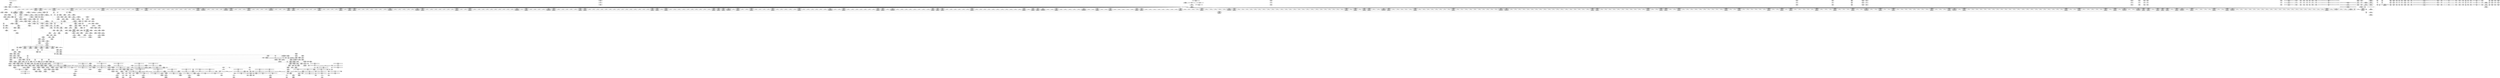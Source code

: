 digraph {
	CE0x487eb60 [shape=record,shape=Mrecord,label="{CE0x487eb60|104:_%struct.inode*,_:_CRE_56,64_|*MultipleSource*|Function::selinux_inode_listxattr&Arg::dentry::|Function::dentry_has_perm&Arg::dentry::|security/selinux/hooks.c,1627}"]
	CE0x4826ba0 [shape=record,shape=Mrecord,label="{CE0x4826ba0|selinux_inode_listxattr:_land.lhs.true}"]
	CE0x4829770 [shape=record,shape=Mrecord,label="{CE0x4829770|selinux_inode_listxattr:_call|security/selinux/hooks.c,3048|*SummSink*}"]
	CE0x48b5290 [shape=record,shape=Mrecord,label="{CE0x48b5290|inode_has_perm:_tmp7|security/selinux/hooks.c,1611|*SummSource*}"]
	CE0x48811c0 [shape=record,shape=Mrecord,label="{CE0x48811c0|__validate_creds:_cred|Function::__validate_creds&Arg::cred::|*SummSource*}"]
	CE0x486b0c0 [shape=record,shape=Mrecord,label="{CE0x486b0c0|__validate_creds:_tmp|*SummSource*}"]
	CE0x481ef00 [shape=record,shape=Mrecord,label="{CE0x481ef00|inode_has_perm:_tmp4|security/selinux/hooks.c,1609|*SummSource*}"]
	CE0x48d2c30 [shape=record,shape=Mrecord,label="{CE0x48d2c30|i64*_getelementptr_inbounds_(_5_x_i64_,_5_x_i64_*___llvm_gcov_ctr155,_i64_0,_i64_4)|*Constant*|*SummSource*}"]
	CE0x487c6e0 [shape=record,shape=Mrecord,label="{CE0x487c6e0|104:_%struct.inode*,_:_CRE_313,314_}"]
	CE0x483d7b0 [shape=record,shape=Mrecord,label="{CE0x483d7b0|selinux_inode_listxattr:_tobool|security/selinux/hooks.c,3048|*SummSink*}"]
	CE0x48ae750 [shape=record,shape=Mrecord,label="{CE0x48ae750|inode_has_perm:_retval.0|*SummSource*}"]
	CE0x48925c0 [shape=record,shape=Mrecord,label="{CE0x48925c0|12:_i32,_56:_i8*,_:_CRE_472,473_}"]
	CE0x488c590 [shape=record,shape=Mrecord,label="{CE0x488c590|12:_i32,_56:_i8*,_:_CRE_263,264_}"]
	CE0x482b7b0 [shape=record,shape=Mrecord,label="{CE0x482b7b0|selinux_inode_listxattr:_tmp4|security/selinux/hooks.c,3048}"]
	CE0x4822c70 [shape=record,shape=Mrecord,label="{CE0x4822c70|i8*_getelementptr_inbounds_(_25_x_i8_,_25_x_i8_*_.str3,_i32_0,_i32_0)|*Constant*|*SummSink*}"]
	CE0x489e340 [shape=record,shape=Mrecord,label="{CE0x489e340|12:_i32,_56:_i8*,_:_CRE_864,865_}"]
	CE0x48a9c80 [shape=record,shape=Mrecord,label="{CE0x48a9c80|cred_sid:_cred|Function::cred_sid&Arg::cred::|*SummSource*}"]
	CE0x48912d0 [shape=record,shape=Mrecord,label="{CE0x48912d0|12:_i32,_56:_i8*,_:_CRE_400,408_|*MultipleSource*|Function::inode_has_perm&Arg::inode::|*LoadInst*|security/selinux/hooks.c,1627|security/selinux/hooks.c,1611}"]
	CE0x4895e20 [shape=record,shape=Mrecord,label="{CE0x4895e20|12:_i32,_56:_i8*,_:_CRE_562,563_}"]
	CE0x481f480 [shape=record,shape=Mrecord,label="{CE0x481f480|inode_has_perm:_tmp3|*SummSink*}"]
	CE0x48ae960 [shape=record,shape=Mrecord,label="{CE0x48ae960|inode_has_perm:_retval.0|*SummSink*}"]
	CE0x488e1d0 [shape=record,shape=Mrecord,label="{CE0x488e1d0|12:_i32,_56:_i8*,_:_CRE_287,288_}"]
	CE0x48d4400 [shape=record,shape=Mrecord,label="{CE0x48d4400|cred_sid:_tmp5|security/selinux/hooks.c,196|*SummSource*}"]
	CE0x4869240 [shape=record,shape=Mrecord,label="{CE0x4869240|104:_%struct.inode*,_:_CRE_166,167_}"]
	CE0x4818830 [shape=record,shape=Mrecord,label="{CE0x4818830|selinux_inode_listxattr:_bb}"]
	CE0x48225a0 [shape=record,shape=Mrecord,label="{CE0x48225a0|inode_has_perm:_do.end|*SummSink*}"]
	CE0x488a0d0 [shape=record,shape=Mrecord,label="{CE0x488a0d0|12:_i32,_56:_i8*,_:_CRE_202,203_}"]
	CE0x489df30 [shape=record,shape=Mrecord,label="{CE0x489df30|12:_i32,_56:_i8*,_:_CRE_848,856_|*MultipleSource*|Function::inode_has_perm&Arg::inode::|*LoadInst*|security/selinux/hooks.c,1627|security/selinux/hooks.c,1611}"]
	CE0x4834640 [shape=record,shape=Mrecord,label="{CE0x4834640|cred_sid:_tmp4|*LoadInst*|security/selinux/hooks.c,196}"]
	CE0x488d980 [shape=record,shape=Mrecord,label="{CE0x488d980|12:_i32,_56:_i8*,_:_CRE_280,281_}"]
	CE0x48357d0 [shape=record,shape=Mrecord,label="{CE0x48357d0|12:_i32,_56:_i8*,_:_CRE_160,161_}"]
	CE0x4886810 [shape=record,shape=Mrecord,label="{CE0x4886810|12:_i32,_56:_i8*,_:_CRE_146,147_}"]
	CE0x4879b70 [shape=record,shape=Mrecord,label="{CE0x4879b70|__validate_creds:_entry|*SummSource*}"]
	CE0x4888b20 [shape=record,shape=Mrecord,label="{CE0x4888b20|GLOBAL:_cred_sid|*Constant*|*SummSink*}"]
	CE0x4892a00 [shape=record,shape=Mrecord,label="{CE0x4892a00|12:_i32,_56:_i8*,_:_CRE_474,475_}"]
	CE0x4890a20 [shape=record,shape=Mrecord,label="{CE0x4890a20|12:_i32,_56:_i8*,_:_CRE_360,376_|*MultipleSource*|Function::inode_has_perm&Arg::inode::|*LoadInst*|security/selinux/hooks.c,1627|security/selinux/hooks.c,1611}"]
	CE0x483d3b0 [shape=record,shape=Mrecord,label="{CE0x483d3b0|selinux_inode_listxattr:_tmp6|security/selinux/hooks.c,3048}"]
	CE0x48b14f0 [shape=record,shape=Mrecord,label="{CE0x48b14f0|avc_has_perm:_tclass|Function::avc_has_perm&Arg::tclass::|*SummSource*}"]
	CE0x4809d50 [shape=record,shape=Mrecord,label="{CE0x4809d50|selinux_inode_listxattr:_tmp15|security/selinux/hooks.c,3048|*SummSink*}"]
	CE0x480f6c0 [shape=record,shape=Mrecord,label="{CE0x480f6c0|selinux_inode_listxattr:_dentry|Function::selinux_inode_listxattr&Arg::dentry::|*SummSink*}"]
	CE0x48b4d30 [shape=record,shape=Mrecord,label="{CE0x48b4d30|inode_has_perm:_expval|security/selinux/hooks.c,1611}"]
	CE0x483ec30 [shape=record,shape=Mrecord,label="{CE0x483ec30|dentry_has_perm:_u|security/selinux/hooks.c,1631|*SummSink*}"]
	CE0x480e6b0 [shape=record,shape=Mrecord,label="{CE0x480e6b0|GLOBAL:_dentry_has_perm|*Constant*}"]
	CE0x48b5d10 [shape=record,shape=Mrecord,label="{CE0x48b5d10|inode_has_perm:_tmp7|security/selinux/hooks.c,1611|*SummSink*}"]
	CE0x4818c20 [shape=record,shape=Mrecord,label="{CE0x4818c20|selinux_inode_listxattr:_do.body|*SummSink*}"]
	CE0x4892180 [shape=record,shape=Mrecord,label="{CE0x4892180|12:_i32,_56:_i8*,_:_CRE_456,464_|*MultipleSource*|Function::inode_has_perm&Arg::inode::|*LoadInst*|security/selinux/hooks.c,1627|security/selinux/hooks.c,1611}"]
	CE0x483c760 [shape=record,shape=Mrecord,label="{CE0x483c760|104:_%struct.inode*,_:_CRE_222,223_}"]
	CE0x4808290 [shape=record,shape=Mrecord,label="{CE0x4808290|i64_1|*Constant*}"]
	CE0x4889860 [shape=record,shape=Mrecord,label="{CE0x4889860|12:_i32,_56:_i8*,_:_CRE_193,194_}"]
	CE0x4832b50 [shape=record,shape=Mrecord,label="{CE0x4832b50|selinux_inode_listxattr:_tmp7|security/selinux/hooks.c,3048}"]
	CE0x489c830 [shape=record,shape=Mrecord,label="{CE0x489c830|12:_i32,_56:_i8*,_:_CRE_752,756_|*MultipleSource*|Function::inode_has_perm&Arg::inode::|*LoadInst*|security/selinux/hooks.c,1627|security/selinux/hooks.c,1611}"]
	CE0x4886720 [shape=record,shape=Mrecord,label="{CE0x4886720|12:_i32,_56:_i8*,_:_CRE_145,146_}"]
	CE0x483c1c0 [shape=record,shape=Mrecord,label="{CE0x483c1c0|104:_%struct.inode*,_:_CRE_216,217_}"]
	CE0x483d4e0 [shape=record,shape=Mrecord,label="{CE0x483d4e0|selinux_inode_listxattr:_tmp6|security/selinux/hooks.c,3048|*SummSource*}"]
	CE0x485da30 [shape=record,shape=Mrecord,label="{CE0x485da30|dentry_has_perm:_u|security/selinux/hooks.c,1631}"]
	CE0x4808690 [shape=record,shape=Mrecord,label="{CE0x4808690|selinux_inode_listxattr:_if.end}"]
	CE0x48abdb0 [shape=record,shape=Mrecord,label="{CE0x48abdb0|inode_has_perm:_tmp13|security/selinux/hooks.c,1614|*SummSink*}"]
	CE0x488c1d0 [shape=record,shape=Mrecord,label="{CE0x488c1d0|12:_i32,_56:_i8*,_:_CRE_259,260_}"]
	CE0x483d2a0 [shape=record,shape=Mrecord,label="{CE0x483d2a0|dentry_has_perm:_tmp1|*SummSink*}"]
	CE0x489a7c0 [shape=record,shape=Mrecord,label="{CE0x489a7c0|12:_i32,_56:_i8*,_:_CRE_624,628_|*MultipleSource*|Function::inode_has_perm&Arg::inode::|*LoadInst*|security/selinux/hooks.c,1627|security/selinux/hooks.c,1611}"]
	CE0x480cb00 [shape=record,shape=Mrecord,label="{CE0x480cb00|i64_1|*Constant*|*SummSource*}"]
	CE0x4876ee0 [shape=record,shape=Mrecord,label="{CE0x4876ee0|__validate_creds:_entry|*SummSink*}"]
	CE0x4829000 [shape=record,shape=Mrecord,label="{CE0x4829000|selinux_inode_listxattr:_tmp12|security/selinux/hooks.c,3048|*SummSink*}"]
	CE0x48d4830 [shape=record,shape=Mrecord,label="{CE0x48d4830|cred_sid:_sid|security/selinux/hooks.c,197|*SummSource*}"]
	CE0x4899130 [shape=record,shape=Mrecord,label="{CE0x4899130|12:_i32,_56:_i8*,_:_CRE_605,606_}"]
	CE0x48afb60 [shape=record,shape=Mrecord,label="{CE0x48afb60|i64*_getelementptr_inbounds_(_5_x_i64_,_5_x_i64_*___llvm_gcov_ctr155,_i64_0,_i64_0)|*Constant*|*SummSink*}"]
	CE0x4835140 [shape=record,shape=Mrecord,label="{CE0x4835140|12:_i32,_56:_i8*,_:_CRE_153,154_}"]
	CE0x483b1d0 [shape=record,shape=Mrecord,label="{CE0x483b1d0|104:_%struct.inode*,_:_CRE_199,200_}"]
	CE0x483ad20 [shape=record,shape=Mrecord,label="{CE0x483ad20|104:_%struct.inode*,_:_CRE_194,195_}"]
	CE0x48356e0 [shape=record,shape=Mrecord,label="{CE0x48356e0|12:_i32,_56:_i8*,_:_CRE_159,160_}"]
	CE0x483b590 [shape=record,shape=Mrecord,label="{CE0x483b590|104:_%struct.inode*,_:_CRE_203,204_}"]
	CE0x48947a0 [shape=record,shape=Mrecord,label="{CE0x48947a0|12:_i32,_56:_i8*,_:_CRE_528,536_|*MultipleSource*|Function::inode_has_perm&Arg::inode::|*LoadInst*|security/selinux/hooks.c,1627|security/selinux/hooks.c,1611}"]
	CE0x489a430 [shape=record,shape=Mrecord,label="{CE0x489a430|12:_i32,_56:_i8*,_:_CRE_621,622_}"]
	CE0x48a4c70 [shape=record,shape=Mrecord,label="{CE0x48a4c70|12:_i32,_56:_i8*,_:_CRE_982,983_}"]
	CE0x48075f0 [shape=record,shape=Mrecord,label="{CE0x48075f0|i64*_getelementptr_inbounds_(_11_x_i64_,_11_x_i64_*___llvm_gcov_ctr240,_i64_0,_i64_1)|*Constant*}"]
	CE0x4896ec0 [shape=record,shape=Mrecord,label="{CE0x4896ec0|12:_i32,_56:_i8*,_:_CRE_576,577_}"]
	CE0x480a2c0 [shape=record,shape=Mrecord,label="{CE0x480a2c0|selinux_inode_listxattr:_tmp16|security/selinux/hooks.c,3048|*SummSource*}"]
	CE0x480fa20 [shape=record,shape=Mrecord,label="{CE0x480fa20|dentry_has_perm:_dentry|Function::dentry_has_perm&Arg::dentry::}"]
	CE0x483a290 [shape=record,shape=Mrecord,label="{CE0x483a290|104:_%struct.inode*,_:_CRE_95,96_}"]
	CE0x48ab3b0 [shape=record,shape=Mrecord,label="{CE0x48ab3b0|inode_has_perm:_sid3|security/selinux/hooks.c,1617|*SummSink*}"]
	CE0x4886630 [shape=record,shape=Mrecord,label="{CE0x4886630|12:_i32,_56:_i8*,_:_CRE_144,145_}"]
	CE0x48697e0 [shape=record,shape=Mrecord,label="{CE0x48697e0|104:_%struct.inode*,_:_CRE_172,173_}"]
	CE0x4886900 [shape=record,shape=Mrecord,label="{CE0x4886900|12:_i32,_56:_i8*,_:_CRE_147,148_}"]
	CE0x48d4720 [shape=record,shape=Mrecord,label="{CE0x48d4720|cred_sid:_tmp5|security/selinux/hooks.c,196|*SummSink*}"]
	CE0x48214f0 [shape=record,shape=Mrecord,label="{CE0x48214f0|cred_sid:_tmp2|*SummSink*}"]
	CE0x489b700 [shape=record,shape=Mrecord,label="{CE0x489b700|12:_i32,_56:_i8*,_:_CRE_684,688_|*MultipleSource*|Function::inode_has_perm&Arg::inode::|*LoadInst*|security/selinux/hooks.c,1627|security/selinux/hooks.c,1611}"]
	CE0x48d5d80 [shape=record,shape=Mrecord,label="{CE0x48d5d80|__validate_creds:_tmp9|include/linux/cred.h,175|*SummSink*}"]
	CE0x4811b80 [shape=record,shape=Mrecord,label="{CE0x4811b80|12:_i32,_56:_i8*,_:_CRE_171,172_}"]
	CE0x4820c00 [shape=record,shape=Mrecord,label="{CE0x4820c00|12:_i32,_56:_i8*,_:_CRE_24,32_|*MultipleSource*|Function::inode_has_perm&Arg::inode::|*LoadInst*|security/selinux/hooks.c,1627|security/selinux/hooks.c,1611}"]
	CE0x4816650 [shape=record,shape=Mrecord,label="{CE0x4816650|selinux_inode_listxattr:_tmp2|*SummSource*}"]
	CE0x4875440 [shape=record,shape=Mrecord,label="{CE0x4875440|__validate_creds:_tmp1|*SummSink*}"]
	CE0x48d5920 [shape=record,shape=Mrecord,label="{CE0x48d5920|__validate_creds:_tmp8|include/linux/cred.h,175}"]
	CE0x48a4d70 [shape=record,shape=Mrecord,label="{CE0x48a4d70|12:_i32,_56:_i8*,_:_CRE_983,984_}"]
	CE0x48b8cf0 [shape=record,shape=Mrecord,label="{CE0x48b8cf0|i32_512|*Constant*|*SummSource*}"]
	CE0x4832990 [shape=record,shape=Mrecord,label="{CE0x4832990|0:_i8,_:_GCMR_selinux_inode_listxattr.__warned_internal_global_i8_0,_section_.data.unlikely_,_align_1:_elem_0:default:}"]
	CE0x487a240 [shape=record,shape=Mrecord,label="{CE0x487a240|inode_has_perm:_tmp|*SummSource*}"]
	CE0x481f7b0 [shape=record,shape=Mrecord,label="{CE0x481f7b0|_call_void_mcount()_#3|*SummSource*}"]
	CE0x48d5030 [shape=record,shape=Mrecord,label="{CE0x48d5030|0:_i32,_4:_i32,_8:_i32,_12:_i32,_:_CMRE_8,12_|*MultipleSource*|security/selinux/hooks.c,196|*LoadInst*|security/selinux/hooks.c,196|security/selinux/hooks.c,197}"]
	CE0x480a1c0 [shape=record,shape=Mrecord,label="{CE0x480a1c0|selinux_inode_listxattr:_tmp16|security/selinux/hooks.c,3048}"]
	CE0x48a1740 [shape=record,shape=Mrecord,label="{CE0x48a1740|12:_i32,_56:_i8*,_:_CRE_906,907_}"]
	CE0x487df90 [shape=record,shape=Mrecord,label="{CE0x487df90|inode_has_perm:_if.then}"]
	CE0x4875580 [shape=record,shape=Mrecord,label="{CE0x4875580|_call_void_mcount()_#3}"]
	CE0x4899260 [shape=record,shape=Mrecord,label="{CE0x4899260|12:_i32,_56:_i8*,_:_CRE_606,607_}"]
	CE0x480a920 [shape=record,shape=Mrecord,label="{CE0x480a920|104:_%struct.inode*,_:_CRE_148,149_}"]
	CE0x480b070 [shape=record,shape=Mrecord,label="{CE0x480b070|104:_%struct.inode*,_:_CRE_156,157_}"]
	CE0x48aecd0 [shape=record,shape=Mrecord,label="{CE0x48aecd0|i64*_getelementptr_inbounds_(_8_x_i64_,_8_x_i64_*___llvm_gcov_ctr154,_i64_0,_i64_7)|*Constant*|*SummSource*}"]
	CE0x480c320 [shape=record,shape=Mrecord,label="{CE0x480c320|i1_true|*Constant*}"]
	CE0x488c2c0 [shape=record,shape=Mrecord,label="{CE0x488c2c0|12:_i32,_56:_i8*,_:_CRE_260,261_}"]
	CE0x48af2e0 [shape=record,shape=Mrecord,label="{CE0x48af2e0|inode_has_perm:_tmp20|security/selinux/hooks.c,1618|*SummSink*}"]
	CE0x48219d0 [shape=record,shape=Mrecord,label="{CE0x48219d0|12:_i32,_56:_i8*,_:_CRE_136,137_}"]
	CE0x481ef70 [shape=record,shape=Mrecord,label="{CE0x481ef70|inode_has_perm:_tmp4|security/selinux/hooks.c,1609|*SummSink*}"]
	CE0x4875b30 [shape=record,shape=Mrecord,label="{CE0x4875b30|_call_void_mcount()_#3|*SummSink*}"]
	CE0x483bd10 [shape=record,shape=Mrecord,label="{CE0x483bd10|104:_%struct.inode*,_:_CRE_211,212_}"]
	CE0x48d60e0 [shape=record,shape=Mrecord,label="{CE0x48d60e0|__validate_creds:_tmp9|include/linux/cred.h,175|*SummSource*}"]
	CE0x489f3a0 [shape=record,shape=Mrecord,label="{CE0x489f3a0|12:_i32,_56:_i8*,_:_CRE_876,877_}"]
	CE0x481fe50 [shape=record,shape=Mrecord,label="{CE0x481fe50|inode_has_perm:_tmp5|security/selinux/hooks.c,1609|*SummSink*}"]
	CE0x481c380 [shape=record,shape=Mrecord,label="{CE0x481c380|i32_1|*Constant*}"]
	CE0x4866370 [shape=record,shape=Mrecord,label="{CE0x4866370|_call_void___invalid_creds(%struct.cred*_%cred,_i8*_%file,_i32_%line)_#10,_!dbg_!27721|include/linux/cred.h,174|*SummSource*}"]
	CE0x48247d0 [shape=record,shape=Mrecord,label="{CE0x48247d0|dentry_has_perm:_ad|security/selinux/hooks.c, 1628}"]
	CE0x48a9c10 [shape=record,shape=Mrecord,label="{CE0x48a9c10|cred_sid:_cred|Function::cred_sid&Arg::cred::}"]
	CE0x488dab0 [shape=record,shape=Mrecord,label="{CE0x488dab0|12:_i32,_56:_i8*,_:_CRE_281,282_}"]
	CE0x48163e0 [shape=record,shape=Mrecord,label="{CE0x48163e0|selinux_inode_listxattr:_land.lhs.true2}"]
	CE0x488b960 [shape=record,shape=Mrecord,label="{CE0x488b960|12:_i32,_56:_i8*,_:_CRE_250,251_}"]
	CE0x482dd50 [shape=record,shape=Mrecord,label="{CE0x482dd50|i8_1|*Constant*|*SummSink*}"]
	CE0x483ff40 [shape=record,shape=Mrecord,label="{CE0x483ff40|selinux_inode_listxattr:_tmp18|security/selinux/hooks.c,3048}"]
	CE0x488ff80 [shape=record,shape=Mrecord,label="{CE0x488ff80|12:_i32,_56:_i8*,_:_CRE_312,320_|*MultipleSource*|Function::inode_has_perm&Arg::inode::|*LoadInst*|security/selinux/hooks.c,1627|security/selinux/hooks.c,1611}"]
	CE0x487e870 [shape=record,shape=Mrecord,label="{CE0x487e870|104:_%struct.inode*,_:_CRE_40,48_|*MultipleSource*|Function::selinux_inode_listxattr&Arg::dentry::|Function::dentry_has_perm&Arg::dentry::|security/selinux/hooks.c,1627}"]
	CE0x65e2aa0 [shape=record,shape=Mrecord,label="{CE0x65e2aa0|GLOBAL:___llvm_gcov_ctr240|Global_var:__llvm_gcov_ctr240}"]
	CE0x4879530 [shape=record,shape=Mrecord,label="{CE0x4879530|_call_void_mcount()_#3|*SummSource*}"]
	CE0x4812c00 [shape=record,shape=Mrecord,label="{CE0x4812c00|COLLAPSED:_GCMRE___llvm_gcov_ctr153_internal_global_2_x_i64_zeroinitializer:_elem_0:default:}"]
	CE0x48abd40 [shape=record,shape=Mrecord,label="{CE0x48abd40|inode_has_perm:_tmp13|security/selinux/hooks.c,1614|*SummSource*}"]
	CE0x480eb50 [shape=record,shape=Mrecord,label="{CE0x480eb50|dentry_has_perm:_entry}"]
	CE0x4816290 [shape=record,shape=Mrecord,label="{CE0x4816290|selinux_inode_listxattr:_call|security/selinux/hooks.c,3048|*SummSource*}"]
	CE0x483be00 [shape=record,shape=Mrecord,label="{CE0x483be00|104:_%struct.inode*,_:_CRE_212,213_}"]
	CE0x48a01e0 [shape=record,shape=Mrecord,label="{CE0x48a01e0|12:_i32,_56:_i8*,_:_CRE_888,889_}"]
	CE0x488c4a0 [shape=record,shape=Mrecord,label="{CE0x488c4a0|12:_i32,_56:_i8*,_:_CRE_262,263_}"]
	CE0x488a490 [shape=record,shape=Mrecord,label="{CE0x488a490|12:_i32,_56:_i8*,_:_CRE_206,207_}"]
	CE0x48736e0 [shape=record,shape=Mrecord,label="{CE0x48736e0|__validate_creds:_file|Function::__validate_creds&Arg::file::}"]
	CE0x487edc0 [shape=record,shape=Mrecord,label="{CE0x487edc0|104:_%struct.inode*,_:_CRE_72,80_|*MultipleSource*|Function::selinux_inode_listxattr&Arg::dentry::|Function::dentry_has_perm&Arg::dentry::|security/selinux/hooks.c,1627}"]
	CE0x4837610 [shape=record,shape=Mrecord,label="{CE0x4837610|selinux_inode_listxattr:_cred4|security/selinux/hooks.c,3048|*SummSource*}"]
	CE0x482c0b0 [shape=record,shape=Mrecord,label="{CE0x482c0b0|i64_5|*Constant*|*SummSink*}"]
	CE0x482c9d0 [shape=record,shape=Mrecord,label="{CE0x482c9d0|_call_void_mcount()_#3|*SummSource*}"]
	CE0x48b1170 [shape=record,shape=Mrecord,label="{CE0x48b1170|avc_has_perm:_entry|*SummSink*}"]
	CE0x4888c60 [shape=record,shape=Mrecord,label="{CE0x4888c60|cred_sid:_entry}"]
	CE0x4888d30 [shape=record,shape=Mrecord,label="{CE0x4888d30|cred_sid:_entry|*SummSource*}"]
	CE0x4891f60 [shape=record,shape=Mrecord,label="{CE0x4891f60|12:_i32,_56:_i8*,_:_CRE_448,456_|*MultipleSource*|Function::inode_has_perm&Arg::inode::|*LoadInst*|security/selinux/hooks.c,1627|security/selinux/hooks.c,1611}"]
	CE0x487a1d0 [shape=record,shape=Mrecord,label="{CE0x487a1d0|COLLAPSED:_GCMRE___llvm_gcov_ctr154_internal_global_8_x_i64_zeroinitializer:_elem_0:default:}"]
	CE0x483e480 [shape=record,shape=Mrecord,label="{CE0x483e480|i64*_getelementptr_inbounds_(_5_x_i64_,_5_x_i64_*___llvm_gcov_ctr155,_i64_0,_i64_3)|*Constant*|*SummSource*}"]
	CE0x4862290 [shape=record,shape=Mrecord,label="{CE0x4862290|inode_has_perm:_tmp18|security/selinux/hooks.c,1617|*SummSink*}"]
	CE0x486e7a0 [shape=record,shape=Mrecord,label="{CE0x486e7a0|i64_0|*Constant*}"]
	CE0x488edb0 [shape=record,shape=Mrecord,label="{CE0x488edb0|12:_i32,_56:_i8*,_:_CRE_297,298_}"]
	CE0x4876a80 [shape=record,shape=Mrecord,label="{CE0x4876a80|cred_sid:_tmp|*SummSink*}"]
	CE0x48a2ca0 [shape=record,shape=Mrecord,label="{CE0x48a2ca0|12:_i32,_56:_i8*,_:_CRE_924,925_}"]
	CE0x4873070 [shape=record,shape=Mrecord,label="{CE0x4873070|get_current:_tmp|*SummSource*}"]
	CE0x480b610 [shape=record,shape=Mrecord,label="{CE0x480b610|104:_%struct.inode*,_:_CRE_162,163_}"]
	CE0x489c1a0 [shape=record,shape=Mrecord,label="{CE0x489c1a0|12:_i32,_56:_i8*,_:_CRE_728,736_|*MultipleSource*|Function::inode_has_perm&Arg::inode::|*LoadInst*|security/selinux/hooks.c,1627|security/selinux/hooks.c,1611}"]
	CE0x48615b0 [shape=record,shape=Mrecord,label="{CE0x48615b0|avc_has_perm:_tsid|Function::avc_has_perm&Arg::tsid::}"]
	CE0x48771b0 [shape=record,shape=Mrecord,label="{CE0x48771b0|i8*_getelementptr_inbounds_(_25_x_i8_,_25_x_i8_*_.str3,_i32_0,_i32_0)|*Constant*}"]
	CE0x48d2a30 [shape=record,shape=Mrecord,label="{CE0x48d2a30|_call_void___invalid_creds(%struct.cred*_%cred,_i8*_%file,_i32_%line)_#10,_!dbg_!27721|include/linux/cred.h,174|*SummSink*}"]
	CE0x4896540 [shape=record,shape=Mrecord,label="{CE0x4896540|12:_i32,_56:_i8*,_:_CRE_568,569_}"]
	CE0x489eb50 [shape=record,shape=Mrecord,label="{CE0x489eb50|12:_i32,_56:_i8*,_:_CRE_869,870_}"]
	CE0x4839dc0 [shape=record,shape=Mrecord,label="{CE0x4839dc0|104:_%struct.inode*,_:_CRE_90,91_}"]
	CE0x48add30 [shape=record,shape=Mrecord,label="{CE0x48add30|avc_has_perm:_auditdata|Function::avc_has_perm&Arg::auditdata::}"]
	CE0x48275b0 [shape=record,shape=Mrecord,label="{CE0x48275b0|selinux_inode_listxattr:_tmp3}"]
	CE0x4882240 [shape=record,shape=Mrecord,label="{CE0x4882240|0:_i32,_4:_i32,_8:_i32,_12:_i32,_:_CMRE_16,20_|*MultipleSource*|security/selinux/hooks.c,196|*LoadInst*|security/selinux/hooks.c,196|security/selinux/hooks.c,197}"]
	CE0x4867220 [shape=record,shape=Mrecord,label="{CE0x4867220|28:_i32,_32:_i16,_:_CRE_28,32_|*MultipleSource*|*LoadInst*|security/selinux/hooks.c,1615|security/selinux/hooks.c,1615|security/selinux/hooks.c,1617}"]
	CE0x4839ff0 [shape=record,shape=Mrecord,label="{CE0x4839ff0|104:_%struct.inode*,_:_CRE_92,93_}"]
	CE0x4840d10 [shape=record,shape=Mrecord,label="{CE0x4840d10|selinux_inode_listxattr:_tmp19|security/selinux/hooks.c,3048|*SummSink*}"]
	CE0x5c37bc0 [shape=record,shape=Mrecord,label="{CE0x5c37bc0|selinux_inode_listxattr:_do.end|*SummSink*}"]
	CE0x487b8a0 [shape=record,shape=Mrecord,label="{CE0x487b8a0|104:_%struct.inode*,_:_CRE_288,296_|*MultipleSource*|Function::selinux_inode_listxattr&Arg::dentry::|Function::dentry_has_perm&Arg::dentry::|security/selinux/hooks.c,1627}"]
	CE0x48afbd0 [shape=record,shape=Mrecord,label="{CE0x48afbd0|__validate_creds:_if.end}"]
	CE0x480f050 [shape=record,shape=Mrecord,label="{CE0x480f050|dentry_has_perm:_cred|Function::dentry_has_perm&Arg::cred::|*SummSource*}"]
	CE0x48b8c00 [shape=record,shape=Mrecord,label="{CE0x48b8c00|i32_512|*Constant*}"]
	CE0x483db60 [shape=record,shape=Mrecord,label="{CE0x483db60|__validate_creds:_tmp4|include/linux/cred.h,173|*SummSource*}"]
	CE0x4877bb0 [shape=record,shape=Mrecord,label="{CE0x4877bb0|cred_sid:_tmp3|*SummSink*}"]
	CE0x48987b0 [shape=record,shape=Mrecord,label="{CE0x48987b0|12:_i32,_56:_i8*,_:_CRE_597,598_}"]
	CE0x4862b70 [shape=record,shape=Mrecord,label="{CE0x4862b70|i32_(i32,_i32,_i16,_i32,_%struct.common_audit_data*)*_bitcast_(i32_(i32,_i32,_i16,_i32,_%struct.common_audit_data.495*)*_avc_has_perm_to_i32_(i32,_i32,_i16,_i32,_%struct.common_audit_data*)*)|*Constant*}"]
	CE0x4897aa0 [shape=record,shape=Mrecord,label="{CE0x4897aa0|12:_i32,_56:_i8*,_:_CRE_586,587_}"]
	CE0x4836d00 [shape=record,shape=Mrecord,label="{CE0x4836d00|_ret_%struct.task_struct*_%tmp4,_!dbg_!27714|./arch/x86/include/asm/current.h,14|*SummSource*}"]
	CE0x4827490 [shape=record,shape=Mrecord,label="{CE0x4827490|selinux_inode_listxattr:_tmp|*SummSink*}"]
	CE0x4895960 [shape=record,shape=Mrecord,label="{CE0x4895960|12:_i32,_56:_i8*,_:_CRE_558,559_}"]
	CE0x4827040 [shape=record,shape=Mrecord,label="{CE0x4827040|selinux_inode_listxattr:_tmp10|security/selinux/hooks.c,3048|*SummSource*}"]
	CE0x48743e0 [shape=record,shape=Mrecord,label="{CE0x48743e0|12:_i32,_56:_i8*,_:_CRE_2,4_|*MultipleSource*|Function::inode_has_perm&Arg::inode::|*LoadInst*|security/selinux/hooks.c,1627|security/selinux/hooks.c,1611}"]
	CE0x4876750 [shape=record,shape=Mrecord,label="{CE0x4876750|i64_1|*Constant*}"]
	CE0x48371a0 [shape=record,shape=Mrecord,label="{CE0x48371a0|i32_78|*Constant*}"]
	CE0x4840200 [shape=record,shape=Mrecord,label="{CE0x4840200|selinux_inode_listxattr:_tmp18|security/selinux/hooks.c,3048|*SummSink*}"]
	CE0x486ea80 [shape=record,shape=Mrecord,label="{CE0x486ea80|12:_i32,_56:_i8*,_:_CRE_64,72_|*MultipleSource*|Function::inode_has_perm&Arg::inode::|*LoadInst*|security/selinux/hooks.c,1627|security/selinux/hooks.c,1611}"]
	CE0x48358c0 [shape=record,shape=Mrecord,label="{CE0x48358c0|12:_i32,_56:_i8*,_:_CRE_161,162_}"]
	CE0x483b3b0 [shape=record,shape=Mrecord,label="{CE0x483b3b0|104:_%struct.inode*,_:_CRE_201,202_}"]
	CE0x486abd0 [shape=record,shape=Mrecord,label="{CE0x486abd0|_call_void___validate_creds(%struct.cred*_%cred,_i8*_getelementptr_inbounds_(_25_x_i8_,_25_x_i8_*_.str3,_i32_0,_i32_0),_i32_1609)_#10,_!dbg_!27719|security/selinux/hooks.c,1609|*SummSink*}"]
	CE0x48b4320 [shape=record,shape=Mrecord,label="{CE0x48b4320|inode_has_perm:_conv|security/selinux/hooks.c,1611|*SummSource*}"]
	CE0x486b050 [shape=record,shape=Mrecord,label="{CE0x486b050|COLLAPSED:_GCMRE___llvm_gcov_ctr155_internal_global_5_x_i64_zeroinitializer:_elem_0:default:}"]
	CE0x488bb40 [shape=record,shape=Mrecord,label="{CE0x488bb40|12:_i32,_56:_i8*,_:_CRE_252,253_}"]
	CE0x4808920 [shape=record,shape=Mrecord,label="{CE0x4808920|selinux_inode_listxattr:_entry|*SummSource*}"]
	CE0x4811d60 [shape=record,shape=Mrecord,label="{CE0x4811d60|12:_i32,_56:_i8*,_:_CRE_173,174_}"]
	CE0x485ffd0 [shape=record,shape=Mrecord,label="{CE0x485ffd0|i64*_getelementptr_inbounds_(_2_x_i64_,_2_x_i64_*___llvm_gcov_ctr98,_i64_0,_i64_0)|*Constant*|*SummSource*}"]
	CE0x4892cd0 [shape=record,shape=Mrecord,label="{CE0x4892cd0|12:_i32,_56:_i8*,_:_CRE_476,477_}"]
	CE0x489db20 [shape=record,shape=Mrecord,label="{CE0x489db20|12:_i32,_56:_i8*,_:_CRE_832,840_|*MultipleSource*|Function::inode_has_perm&Arg::inode::|*LoadInst*|security/selinux/hooks.c,1627|security/selinux/hooks.c,1611}"]
	CE0x48b03e0 [shape=record,shape=Mrecord,label="{CE0x48b03e0|__validate_creds:_lnot1|include/linux/cred.h,173}"]
	CE0x488f270 [shape=record,shape=Mrecord,label="{CE0x488f270|12:_i32,_56:_i8*,_:_CRE_301,302_}"]
	CE0x482ee40 [shape=record,shape=Mrecord,label="{CE0x482ee40|selinux_inode_listxattr:_tmp13|security/selinux/hooks.c,3048}"]
	CE0x4896080 [shape=record,shape=Mrecord,label="{CE0x4896080|12:_i32,_56:_i8*,_:_CRE_564,565_}"]
	CE0x48793b0 [shape=record,shape=Mrecord,label="{CE0x48793b0|inode_has_perm:_tmp1|*SummSink*}"]
	CE0x4886540 [shape=record,shape=Mrecord,label="{CE0x4886540|12:_i32,_56:_i8*,_:_CRE_143,144_}"]
	CE0x4859a80 [shape=record,shape=Mrecord,label="{CE0x4859a80|inode_has_perm:_perms|Function::inode_has_perm&Arg::perms::}"]
	CE0x48d63d0 [shape=record,shape=Mrecord,label="{CE0x48d63d0|cred_sid:_bb|*SummSource*}"]
	CE0x48d6360 [shape=record,shape=Mrecord,label="{CE0x48d6360|i64*_getelementptr_inbounds_(_2_x_i64_,_2_x_i64_*___llvm_gcov_ctr131,_i64_0,_i64_0)|*Constant*}"]
	CE0x48a0440 [shape=record,shape=Mrecord,label="{CE0x48a0440|12:_i32,_56:_i8*,_:_CRE_890,891_}"]
	CE0x4876e70 [shape=record,shape=Mrecord,label="{CE0x4876e70|__validate_creds:_entry}"]
	CE0x487fea0 [shape=record,shape=Mrecord,label="{CE0x487fea0|12:_i32,_56:_i8*,_:_CRE_96,104_|*MultipleSource*|Function::inode_has_perm&Arg::inode::|*LoadInst*|security/selinux/hooks.c,1627|security/selinux/hooks.c,1611}"]
	CE0x4889e00 [shape=record,shape=Mrecord,label="{CE0x4889e00|12:_i32,_56:_i8*,_:_CRE_199,200_}"]
	CE0x4877280 [shape=record,shape=Mrecord,label="{CE0x4877280|__validate_creds:_tmp|*SummSink*}"]
	CE0x486f510 [shape=record,shape=Mrecord,label="{CE0x486f510|cred_sid:_tmp3}"]
	CE0x48910b0 [shape=record,shape=Mrecord,label="{CE0x48910b0|12:_i32,_56:_i8*,_:_CRE_392,400_|*MultipleSource*|Function::inode_has_perm&Arg::inode::|*LoadInst*|security/selinux/hooks.c,1627|security/selinux/hooks.c,1611}"]
	CE0x483aa80 [shape=record,shape=Mrecord,label="{CE0x483aa80|selinux_inode_listxattr:_tmp}"]
	CE0x489dd40 [shape=record,shape=Mrecord,label="{CE0x489dd40|12:_i32,_56:_i8*,_:_CRE_840,848_|*MultipleSource*|Function::inode_has_perm&Arg::inode::|*LoadInst*|security/selinux/hooks.c,1627|security/selinux/hooks.c,1611}"]
	CE0x4859f80 [shape=record,shape=Mrecord,label="{CE0x4859f80|inode_has_perm:_adp|Function::inode_has_perm&Arg::adp::}"]
	CE0x488b420 [shape=record,shape=Mrecord,label="{CE0x488b420|12:_i32,_56:_i8*,_:_CRE_244,245_}"]
	CE0x48a49c0 [shape=record,shape=Mrecord,label="{CE0x48a49c0|12:_i32,_56:_i8*,_:_CRE_979,980_}"]
	CE0x485d570 [shape=record,shape=Mrecord,label="{CE0x485d570|i8_10|*Constant*}"]
	CE0x4837490 [shape=record,shape=Mrecord,label="{CE0x4837490|dentry_has_perm:_entry|*SummSource*}"]
	CE0x48b3250 [shape=record,shape=Mrecord,label="{CE0x48b3250|inode_has_perm:_lnot|security/selinux/hooks.c,1611|*SummSink*}"]
	CE0x4819d80 [shape=record,shape=Mrecord,label="{CE0x4819d80|selinux_inode_listxattr:_call|security/selinux/hooks.c,3048}"]
	CE0x48612f0 [shape=record,shape=Mrecord,label="{CE0x48612f0|avc_has_perm:_ssid|Function::avc_has_perm&Arg::ssid::|*SummSource*}"]
	CE0x4892ed0 [shape=record,shape=Mrecord,label="{CE0x4892ed0|12:_i32,_56:_i8*,_:_CRE_478,479_}"]
	CE0x48b4ac0 [shape=record,shape=Mrecord,label="{CE0x48b4ac0|GLOBAL:_llvm.expect.i64|*Constant*|*SummSource*}"]
	CE0x4880e30 [shape=record,shape=Mrecord,label="{CE0x4880e30|COLLAPSED:_CMRE:_elem_0:default:}"]
	CE0x48698d0 [shape=record,shape=Mrecord,label="{CE0x48698d0|104:_%struct.inode*,_:_CRE_173,174_}"]
	CE0x4861000 [shape=record,shape=Mrecord,label="{CE0x4861000|avc_has_perm:_requested|Function::avc_has_perm&Arg::requested::|*SummSink*}"]
	CE0x4832c80 [shape=record,shape=Mrecord,label="{CE0x4832c80|selinux_inode_listxattr:_tmp7|security/selinux/hooks.c,3048|*SummSource*}"]
	CE0x4837cf0 [shape=record,shape=Mrecord,label="{CE0x4837cf0|i64*_getelementptr_inbounds_(_2_x_i64_,_2_x_i64_*___llvm_gcov_ctr98,_i64_0,_i64_1)|*Constant*}"]
	CE0x48b2d80 [shape=record,shape=Mrecord,label="{CE0x48b2d80|i1_true|*Constant*}"]
	CE0x488f730 [shape=record,shape=Mrecord,label="{CE0x488f730|12:_i32,_56:_i8*,_:_CRE_305,306_}"]
	CE0x482b8b0 [shape=record,shape=Mrecord,label="{CE0x482b8b0|selinux_inode_listxattr:_tmp4|security/selinux/hooks.c,3048|*SummSource*}"]
	CE0x4825d80 [shape=record,shape=Mrecord,label="{CE0x4825d80|get_current:_tmp4|./arch/x86/include/asm/current.h,14|*SummSource*}"]
	CE0x48696f0 [shape=record,shape=Mrecord,label="{CE0x48696f0|104:_%struct.inode*,_:_CRE_171,172_}"]
	CE0x483c850 [shape=record,shape=Mrecord,label="{CE0x483c850|104:_%struct.inode*,_:_CRE_223,224_}"]
	CE0x487e9a0 [shape=record,shape=Mrecord,label="{CE0x487e9a0|104:_%struct.inode*,_:_CRE_48,52_|*MultipleSource*|Function::selinux_inode_listxattr&Arg::dentry::|Function::dentry_has_perm&Arg::dentry::|security/selinux/hooks.c,1627}"]
	CE0x487c2c0 [shape=record,shape=Mrecord,label="{CE0x487c2c0|104:_%struct.inode*,_:_CRE_308,309_}"]
	CE0x488d720 [shape=record,shape=Mrecord,label="{CE0x488d720|12:_i32,_56:_i8*,_:_CRE_278,279_}"]
	CE0x480ae90 [shape=record,shape=Mrecord,label="{CE0x480ae90|104:_%struct.inode*,_:_CRE_154,155_}"]
	CE0x48d5b80 [shape=record,shape=Mrecord,label="{CE0x48d5b80|__validate_creds:_tmp8|include/linux/cred.h,175|*SummSink*}"]
	CE0x4807240 [shape=record,shape=Mrecord,label="{CE0x4807240|selinux_inode_listxattr:_tmp9|security/selinux/hooks.c,3048}"]
	CE0x4898550 [shape=record,shape=Mrecord,label="{CE0x4898550|12:_i32,_56:_i8*,_:_CRE_595,596_}"]
	CE0x48613b0 [shape=record,shape=Mrecord,label="{CE0x48613b0|avc_has_perm:_ssid|Function::avc_has_perm&Arg::ssid::|*SummSink*}"]
	CE0x48766e0 [shape=record,shape=Mrecord,label="{CE0x48766e0|i64*_getelementptr_inbounds_(_8_x_i64_,_8_x_i64_*___llvm_gcov_ctr154,_i64_0,_i64_1)|*Constant*|*SummSink*}"]
	CE0x48995f0 [shape=record,shape=Mrecord,label="{CE0x48995f0|12:_i32,_56:_i8*,_:_CRE_609,610_}"]
	CE0x48b45d0 [shape=record,shape=Mrecord,label="{CE0x48b45d0|i64_3|*Constant*}"]
	CE0x4888230 [shape=record,shape=Mrecord,label="{CE0x4888230|inode_has_perm:_call|security/selinux/hooks.c,1614}"]
	CE0x487ec90 [shape=record,shape=Mrecord,label="{CE0x487ec90|104:_%struct.inode*,_:_CRE_64,72_|*MultipleSource*|Function::selinux_inode_listxattr&Arg::dentry::|Function::dentry_has_perm&Arg::dentry::|security/selinux/hooks.c,1627}"]
	CE0x4880260 [shape=record,shape=Mrecord,label="{CE0x4880260|12:_i32,_56:_i8*,_:_CRE_112,120_|*MultipleSource*|Function::inode_has_perm&Arg::inode::|*LoadInst*|security/selinux/hooks.c,1627|security/selinux/hooks.c,1611}"]
	CE0x48596a0 [shape=record,shape=Mrecord,label="{CE0x48596a0|inode_has_perm:_inode|Function::inode_has_perm&Arg::inode::|*SummSource*}"]
	CE0x48b4da0 [shape=record,shape=Mrecord,label="{CE0x48b4da0|inode_has_perm:_expval|security/selinux/hooks.c,1611|*SummSink*}"]
	CE0x481b050 [shape=record,shape=Mrecord,label="{CE0x481b050|i1_true|*Constant*|*SummSink*}"]
	CE0x487e190 [shape=record,shape=Mrecord,label="{CE0x487e190|inode_has_perm:_if.then|*SummSink*}"]
	CE0x48b7740 [shape=record,shape=Mrecord,label="{CE0x48b7740|inode_has_perm:_tmp10|security/selinux/hooks.c,1611}"]
	CE0x485f8a0 [shape=record,shape=Mrecord,label="{CE0x485f8a0|dentry_has_perm:_tmp3}"]
	CE0x4893820 [shape=record,shape=Mrecord,label="{CE0x4893820|12:_i32,_56:_i8*,_:_CRE_486,487_}"]
	CE0x483bb30 [shape=record,shape=Mrecord,label="{CE0x483bb30|104:_%struct.inode*,_:_CRE_209,210_}"]
	CE0x48124e0 [shape=record,shape=Mrecord,label="{CE0x48124e0|12:_i32,_56:_i8*,_:_CRE_181,182_}"]
	CE0x48a2580 [shape=record,shape=Mrecord,label="{CE0x48a2580|12:_i32,_56:_i8*,_:_CRE_918,919_}"]
	CE0x4858580 [shape=record,shape=Mrecord,label="{CE0x4858580|dentry_has_perm:_call|security/selinux/hooks.c,1632|*SummSink*}"]
	CE0x4811e50 [shape=record,shape=Mrecord,label="{CE0x4811e50|12:_i32,_56:_i8*,_:_CRE_174,175_}"]
	CE0x4896c60 [shape=record,shape=Mrecord,label="{CE0x4896c60|12:_i32,_56:_i8*,_:_CRE_574,575_}"]
	CE0x48b4950 [shape=record,shape=Mrecord,label="{CE0x48b4950|GLOBAL:_llvm.expect.i64|*Constant*|*SummSink*}"]
	CE0x489f010 [shape=record,shape=Mrecord,label="{CE0x489f010|12:_i32,_56:_i8*,_:_CRE_873,874_}"]
	CE0x4832060 [shape=record,shape=Mrecord,label="{CE0x4832060|i8*_getelementptr_inbounds_(_25_x_i8_,_25_x_i8_*_.str3,_i32_0,_i32_0)|*Constant*|*SummSource*}"]
	CE0x4819b80 [shape=record,shape=Mrecord,label="{CE0x4819b80|GLOBAL:_get_current|*Constant*}"]
	CE0x4875f30 [shape=record,shape=Mrecord,label="{CE0x4875f30|GLOBAL:___validate_creds|*Constant*|*SummSink*}"]
	CE0x489c3f0 [shape=record,shape=Mrecord,label="{CE0x489c3f0|12:_i32,_56:_i8*,_:_CRE_736,740_|*MultipleSource*|Function::inode_has_perm&Arg::inode::|*LoadInst*|security/selinux/hooks.c,1627|security/selinux/hooks.c,1611}"]
	CE0x4812030 [shape=record,shape=Mrecord,label="{CE0x4812030|12:_i32,_56:_i8*,_:_CRE_176,177_}"]
	CE0x488ced0 [shape=record,shape=Mrecord,label="{CE0x488ced0|12:_i32,_56:_i8*,_:_CRE_271,272_}"]
	CE0x48a3d40 [shape=record,shape=Mrecord,label="{CE0x48a3d40|12:_i32,_56:_i8*,_:_CRE_952,960_|*MultipleSource*|Function::inode_has_perm&Arg::inode::|*LoadInst*|security/selinux/hooks.c,1627|security/selinux/hooks.c,1611}"]
	CE0x486f850 [shape=record,shape=Mrecord,label="{CE0x486f850|inode_has_perm:_bb}"]
	CE0x4888e10 [shape=record,shape=Mrecord,label="{CE0x4888e10|cred_sid:_entry|*SummSink*}"]
	CE0x486a6e0 [shape=record,shape=Mrecord,label="{CE0x486a6e0|104:_%struct.inode*,_:_CRE_188,189_}"]
	CE0x489a0a0 [shape=record,shape=Mrecord,label="{CE0x489a0a0|12:_i32,_56:_i8*,_:_CRE_618,619_}"]
	CE0x4898090 [shape=record,shape=Mrecord,label="{CE0x4898090|12:_i32,_56:_i8*,_:_CRE_591,592_}"]
	CE0x48059b0 [shape=record,shape=Mrecord,label="{CE0x48059b0|selinux_inode_listxattr:_land.lhs.true|*SummSink*}"]
	CE0x488a3a0 [shape=record,shape=Mrecord,label="{CE0x488a3a0|12:_i32,_56:_i8*,_:_CRE_205,206_}"]
	CE0x48166c0 [shape=record,shape=Mrecord,label="{CE0x48166c0|selinux_inode_listxattr:_tmp2|*SummSink*}"]
	CE0x4888ff0 [shape=record,shape=Mrecord,label="{CE0x4888ff0|12:_i32,_56:_i8*,_:_CRE_184,185_}"]
	CE0x4860410 [shape=record,shape=Mrecord,label="{CE0x4860410|get_current:_tmp3|*SummSource*}"]
	CE0x4836da0 [shape=record,shape=Mrecord,label="{CE0x4836da0|_ret_%struct.task_struct*_%tmp4,_!dbg_!27714|./arch/x86/include/asm/current.h,14}"]
	CE0x4813270 [shape=record,shape=Mrecord,label="{CE0x4813270|get_current:_bb}"]
	CE0x4876650 [shape=record,shape=Mrecord,label="{CE0x4876650|inode_has_perm:_tmp|*SummSink*}"]
	CE0x486f380 [shape=record,shape=Mrecord,label="{CE0x486f380|cred_sid:_tmp3|*SummSource*}"]
	CE0x48189a0 [shape=record,shape=Mrecord,label="{CE0x48189a0|get_current:_tmp|*SummSink*}"]
	CE0x481f0b0 [shape=record,shape=Mrecord,label="{CE0x481f0b0|__validate_creds:_call|include/linux/cred.h,173}"]
	CE0x4858e90 [shape=record,shape=Mrecord,label="{CE0x4858e90|inode_has_perm:_entry|*SummSink*}"]
	CE0x4899850 [shape=record,shape=Mrecord,label="{CE0x4899850|12:_i32,_56:_i8*,_:_CRE_611,612_}"]
	CE0x48d4930 [shape=record,shape=Mrecord,label="{CE0x48d4930|cred_sid:_sid|security/selinux/hooks.c,197|*SummSink*}"]
	CE0x485cce0 [shape=record,shape=Mrecord,label="{CE0x485cce0|__validate_creds:_tmp3|include/linux/cred.h,173|*SummSink*}"]
	CE0x4812a00 [shape=record,shape=Mrecord,label="{CE0x4812a00|__validate_creds:_lnot.ext|include/linux/cred.h,173}"]
	CE0x488c3b0 [shape=record,shape=Mrecord,label="{CE0x488c3b0|12:_i32,_56:_i8*,_:_CRE_261,262_}"]
	CE0x4817940 [shape=record,shape=Mrecord,label="{CE0x4817940|GLOBAL:_selinux_inode_listxattr.__warned|Global_var:selinux_inode_listxattr.__warned|*SummSource*}"]
	CE0x48927e0 [shape=record,shape=Mrecord,label="{CE0x48927e0|12:_i32,_56:_i8*,_:_CRE_473,474_}"]
	CE0x4860dd0 [shape=record,shape=Mrecord,label="{CE0x4860dd0|i64*_getelementptr_inbounds_(_2_x_i64_,_2_x_i64_*___llvm_gcov_ctr153,_i64_0,_i64_0)|*Constant*|*SummSink*}"]
	"CONST[source:2(external),value:2(dynamic)][purpose:{subject}]"
	CE0x482f300 [shape=record,shape=Mrecord,label="{CE0x482f300|selinux_inode_listxattr:_tmp14|security/selinux/hooks.c,3048}"]
	CE0x4858d90 [shape=record,shape=Mrecord,label="{CE0x4858d90|GLOBAL:_inode_has_perm|*Constant*|*SummSink*}"]
	CE0x481c510 [shape=record,shape=Mrecord,label="{CE0x481c510|i32_1|*Constant*|*SummSink*}"]
	CE0x4895270 [shape=record,shape=Mrecord,label="{CE0x4895270|12:_i32,_56:_i8*,_:_CRE_553,554_}"]
	CE0x48408c0 [shape=record,shape=Mrecord,label="{CE0x48408c0|i64*_getelementptr_inbounds_(_11_x_i64_,_11_x_i64_*___llvm_gcov_ctr240,_i64_0,_i64_10)|*Constant*}"]
	CE0x48a0570 [shape=record,shape=Mrecord,label="{CE0x48a0570|12:_i32,_56:_i8*,_:_CRE_891,892_}"]
	CE0x4888360 [shape=record,shape=Mrecord,label="{CE0x4888360|inode_has_perm:_call|security/selinux/hooks.c,1614|*SummSource*}"]
	CE0x48b6a50 [shape=record,shape=Mrecord,label="{CE0x48b6a50|inode_has_perm:_tmp9|security/selinux/hooks.c,1611}"]
	CE0x4878620 [shape=record,shape=Mrecord,label="{CE0x4878620|12:_i32,_56:_i8*,_:_CRE_12,16_|*MultipleSource*|Function::inode_has_perm&Arg::inode::|*LoadInst*|security/selinux/hooks.c,1627|security/selinux/hooks.c,1611}"]
	CE0x48ab030 [shape=record,shape=Mrecord,label="{CE0x48ab030|inode_has_perm:_tmp15|*LoadInst*|security/selinux/hooks.c,1615|*SummSink*}"]
	CE0x48117c0 [shape=record,shape=Mrecord,label="{CE0x48117c0|12:_i32,_56:_i8*,_:_CRE_167,168_}"]
	CE0x4859180 [shape=record,shape=Mrecord,label="{CE0x4859180|inode_has_perm:_cred|Function::inode_has_perm&Arg::cred::|*SummSource*}"]
	CE0x48b1220 [shape=record,shape=Mrecord,label="{CE0x48b1220|avc_has_perm:_tsid|Function::avc_has_perm&Arg::tsid::|*SummSink*}"]
	CE0x4873eb0 [shape=record,shape=Mrecord,label="{CE0x4873eb0|12:_i32,_56:_i8*,_:_CRE_0,2_|*MultipleSource*|Function::inode_has_perm&Arg::inode::|*LoadInst*|security/selinux/hooks.c,1627|security/selinux/hooks.c,1611}"]
	CE0x4840540 [shape=record,shape=Mrecord,label="{CE0x4840540|selinux_inode_listxattr:_tmp19|security/selinux/hooks.c,3048}"]
	CE0x486cd80 [shape=record,shape=Mrecord,label="{CE0x486cd80|_call_void___validate_creds(%struct.cred*_%cred,_i8*_getelementptr_inbounds_(_25_x_i8_,_25_x_i8_*_.str3,_i32_0,_i32_0),_i32_1609)_#10,_!dbg_!27719|security/selinux/hooks.c,1609}"]
	CE0x48893b0 [shape=record,shape=Mrecord,label="{CE0x48893b0|12:_i32,_56:_i8*,_:_CRE_188,189_}"]
	CE0x489a300 [shape=record,shape=Mrecord,label="{CE0x489a300|12:_i32,_56:_i8*,_:_CRE_620,621_}"]
	CE0x48327b0 [shape=record,shape=Mrecord,label="{CE0x48327b0|selinux_inode_listxattr:_tobool1|security/selinux/hooks.c,3048|*SummSink*}"]
	CE0x4835500 [shape=record,shape=Mrecord,label="{CE0x4835500|12:_i32,_56:_i8*,_:_CRE_157,158_}"]
	CE0x487c250 [shape=record,shape=Mrecord,label="{CE0x487c250|104:_%struct.inode*,_:_CRE_307,308_}"]
	CE0x486f6f0 [shape=record,shape=Mrecord,label="{CE0x486f6f0|inode_has_perm:_do.body|*SummSource*}"]
	CE0x48332c0 [shape=record,shape=Mrecord,label="{CE0x48332c0|104:_%struct.inode*,_:_CRE_0,4_|*MultipleSource*|Function::selinux_inode_listxattr&Arg::dentry::|Function::dentry_has_perm&Arg::dentry::|security/selinux/hooks.c,1627}"]
	CE0x4807140 [shape=record,shape=Mrecord,label="{CE0x4807140|i64_4|*Constant*|*SummSink*}"]
	CE0x489d900 [shape=record,shape=Mrecord,label="{CE0x489d900|12:_i32,_56:_i8*,_:_CRE_824,832_|*MultipleSource*|Function::inode_has_perm&Arg::inode::|*LoadInst*|security/selinux/hooks.c,1627|security/selinux/hooks.c,1611}"]
	CE0x4876240 [shape=record,shape=Mrecord,label="{CE0x4876240|__validate_creds:_lnot.ext|include/linux/cred.h,173|*SummSource*}"]
	CE0x485a560 [shape=record,shape=Mrecord,label="{CE0x485a560|_ret_i32_%retval.0,_!dbg_!27739|security/selinux/hooks.c,1618|*SummSource*}"]
	CE0x483bef0 [shape=record,shape=Mrecord,label="{CE0x483bef0|104:_%struct.inode*,_:_CRE_213,214_}"]
	CE0x488c680 [shape=record,shape=Mrecord,label="{CE0x488c680|12:_i32,_56:_i8*,_:_CRE_264,265_}"]
	CE0x48b0ab0 [shape=record,shape=Mrecord,label="{CE0x48b0ab0|__validate_creds:_bb|*SummSink*}"]
	CE0x48616e0 [shape=record,shape=Mrecord,label="{CE0x48616e0|avc_has_perm:_tsid|Function::avc_has_perm&Arg::tsid::|*SummSource*}"]
	CE0x488d4c0 [shape=record,shape=Mrecord,label="{CE0x488d4c0|12:_i32,_56:_i8*,_:_CRE_276,277_}"]
	CE0x4893950 [shape=record,shape=Mrecord,label="{CE0x4893950|12:_i32,_56:_i8*,_:_CRE_487,488_}"]
	CE0x482a110 [shape=record,shape=Mrecord,label="{CE0x482a110|selinux_inode_listxattr:_tmp14|security/selinux/hooks.c,3048|*SummSink*}"]
	CE0x4869330 [shape=record,shape=Mrecord,label="{CE0x4869330|104:_%struct.inode*,_:_CRE_167,168_}"]
	CE0x4890c40 [shape=record,shape=Mrecord,label="{CE0x4890c40|12:_i32,_56:_i8*,_:_CRE_376,384_|*MultipleSource*|Function::inode_has_perm&Arg::inode::|*LoadInst*|security/selinux/hooks.c,1627|security/selinux/hooks.c,1611}"]
	"CONST[source:1(input),value:2(dynamic)][purpose:{object}]"
	CE0x489cc70 [shape=record,shape=Mrecord,label="{CE0x489cc70|12:_i32,_56:_i8*,_:_CRE_768,776_|*MultipleSource*|Function::inode_has_perm&Arg::inode::|*LoadInst*|security/selinux/hooks.c,1627|security/selinux/hooks.c,1611}"]
	CE0x48a33c0 [shape=record,shape=Mrecord,label="{CE0x48a33c0|12:_i32,_56:_i8*,_:_CRE_930,931_}"]
	CE0x482f600 [shape=record,shape=Mrecord,label="{CE0x482f600|selinux_inode_listxattr:_tmp8|security/selinux/hooks.c,3048|*SummSink*}"]
	CE0x48a1d30 [shape=record,shape=Mrecord,label="{CE0x48a1d30|12:_i32,_56:_i8*,_:_CRE_911,912_}"]
	CE0x48b7390 [shape=record,shape=Mrecord,label="{CE0x48b7390|inode_has_perm:_tmp9|security/selinux/hooks.c,1611|*SummSource*}"]
	CE0x48d4de0 [shape=record,shape=Mrecord,label="{CE0x48d4de0|0:_i32,_4:_i32,_8:_i32,_12:_i32,_:_CMRE_0,4_|*MultipleSource*|security/selinux/hooks.c,196|*LoadInst*|security/selinux/hooks.c,196|security/selinux/hooks.c,197}"]
	CE0x482f590 [shape=record,shape=Mrecord,label="{CE0x482f590|selinux_inode_listxattr:_tobool1|security/selinux/hooks.c,3048}"]
	CE0x482bef0 [shape=record,shape=Mrecord,label="{CE0x482bef0|i64_5|*Constant*|*SummSource*}"]
	CE0x488e7c0 [shape=record,shape=Mrecord,label="{CE0x488e7c0|12:_i32,_56:_i8*,_:_CRE_292,293_}"]
	CE0x480fba0 [shape=record,shape=Mrecord,label="{CE0x480fba0|dentry_has_perm:_av|Function::dentry_has_perm&Arg::av::}"]
	CE0x48359b0 [shape=record,shape=Mrecord,label="{CE0x48359b0|12:_i32,_56:_i8*,_:_CRE_162,163_}"]
	CE0x489e560 [shape=record,shape=Mrecord,label="{CE0x489e560|12:_i32,_56:_i8*,_:_CRE_865,866_}"]
	CE0x4826ac0 [shape=record,shape=Mrecord,label="{CE0x4826ac0|selinux_inode_listxattr:_land.lhs.true2|*SummSource*}"]
	CE0x488f600 [shape=record,shape=Mrecord,label="{CE0x488f600|12:_i32,_56:_i8*,_:_CRE_304,305_}"]
	CE0x485d6d0 [shape=record,shape=Mrecord,label="{CE0x485d6d0|i8_10|*Constant*|*SummSource*}"]
	CE0x4836eb0 [shape=record,shape=Mrecord,label="{CE0x4836eb0|_ret_%struct.task_struct*_%tmp4,_!dbg_!27714|./arch/x86/include/asm/current.h,14|*SummSink*}"]
	CE0x481ddd0 [shape=record,shape=Mrecord,label="{CE0x481ddd0|i64_0|*Constant*}"]
	CE0x48a1020 [shape=record,shape=Mrecord,label="{CE0x48a1020|12:_i32,_56:_i8*,_:_CRE_900,901_}"]
	CE0x4834e70 [shape=record,shape=Mrecord,label="{CE0x4834e70|12:_i32,_56:_i8*,_:_CRE_150,151_}"]
	CE0x4812300 [shape=record,shape=Mrecord,label="{CE0x4812300|12:_i32,_56:_i8*,_:_CRE_179,180_}"]
	CE0x4872950 [shape=record,shape=Mrecord,label="{CE0x4872950|i64*_getelementptr_inbounds_(_8_x_i64_,_8_x_i64_*___llvm_gcov_ctr154,_i64_0,_i64_2)|*Constant*|*SummSink*}"]
	CE0x488c8e0 [shape=record,shape=Mrecord,label="{CE0x488c8e0|12:_i32,_56:_i8*,_:_CRE_266,267_}"]
	CE0x48aadb0 [shape=record,shape=Mrecord,label="{CE0x48aadb0|inode_has_perm:_tmp15|*LoadInst*|security/selinux/hooks.c,1615}"]
	CE0x48961b0 [shape=record,shape=Mrecord,label="{CE0x48961b0|12:_i32,_56:_i8*,_:_CRE_565,566_}"]
	CE0x4869420 [shape=record,shape=Mrecord,label="{CE0x4869420|104:_%struct.inode*,_:_CRE_168,169_}"]
	CE0x488adb0 [shape=record,shape=Mrecord,label="{CE0x488adb0|12:_i32,_56:_i8*,_:_CRE_240,241_}"]
	CE0x486b640 [shape=record,shape=Mrecord,label="{CE0x486b640|inode_has_perm:_tmp3}"]
	CE0x482ae80 [shape=record,shape=Mrecord,label="{CE0x482ae80|selinux_inode_listxattr:_tmp8|security/selinux/hooks.c,3048}"]
	CE0x48b2a10 [shape=record,shape=Mrecord,label="{CE0x48b2a10|inode_has_perm:_and|security/selinux/hooks.c,1611}"]
	CE0x48ab170 [shape=record,shape=Mrecord,label="{CE0x48ab170|inode_has_perm:_sclass|security/selinux/hooks.c,1617|*SummSink*}"]
	CE0x4889590 [shape=record,shape=Mrecord,label="{CE0x4889590|12:_i32,_56:_i8*,_:_CRE_190,191_}"]
	CE0x4898680 [shape=record,shape=Mrecord,label="{CE0x4898680|12:_i32,_56:_i8*,_:_CRE_596,597_}"]
	CE0x48a5100 [shape=record,shape=Mrecord,label="{CE0x48a5100|12:_i32,_56:_i8*,_:_CRE_992,1000_|*MultipleSource*|Function::inode_has_perm&Arg::inode::|*LoadInst*|security/selinux/hooks.c,1627|security/selinux/hooks.c,1611}"]
	CE0x4837420 [shape=record,shape=Mrecord,label="{CE0x4837420|selinux_inode_listxattr:_cred4|security/selinux/hooks.c,3048}"]
	CE0x48a9d50 [shape=record,shape=Mrecord,label="{CE0x48a9d50|cred_sid:_cred|Function::cred_sid&Arg::cred::|*SummSink*}"]
	CE0x48903f0 [shape=record,shape=Mrecord,label="{CE0x48903f0|12:_i32,_56:_i8*,_:_CRE_336,344_|*MultipleSource*|Function::inode_has_perm&Arg::inode::|*LoadInst*|security/selinux/hooks.c,1627|security/selinux/hooks.c,1611}"]
	CE0x48194b0 [shape=record,shape=Mrecord,label="{CE0x48194b0|selinux_inode_listxattr:_call3|security/selinux/hooks.c,3048}"]
	CE0x48a14e0 [shape=record,shape=Mrecord,label="{CE0x48a14e0|12:_i32,_56:_i8*,_:_CRE_904,905_}"]
	CE0x48cd680 [shape=record,shape=Mrecord,label="{CE0x48cd680|i32_3|*Constant*}"]
	CE0x48217f0 [shape=record,shape=Mrecord,label="{CE0x48217f0|12:_i32,_56:_i8*,_:_CRE_128,136_|*MultipleSource*|Function::inode_has_perm&Arg::inode::|*LoadInst*|security/selinux/hooks.c,1627|security/selinux/hooks.c,1611}"]
	CE0x4811c70 [shape=record,shape=Mrecord,label="{CE0x4811c70|12:_i32,_56:_i8*,_:_CRE_172,173_}"]
	CE0x48b5300 [shape=record,shape=Mrecord,label="{CE0x48b5300|inode_has_perm:_tobool2|security/selinux/hooks.c,1611}"]
	CE0x4897840 [shape=record,shape=Mrecord,label="{CE0x4897840|12:_i32,_56:_i8*,_:_CRE_584,585_}"]
	CE0x483c490 [shape=record,shape=Mrecord,label="{CE0x483c490|104:_%struct.inode*,_:_CRE_219,220_}"]
	CE0x4866560 [shape=record,shape=Mrecord,label="{CE0x4866560|_call_void___invalid_creds(%struct.cred*_%cred,_i8*_%file,_i32_%line)_#10,_!dbg_!27721|include/linux/cred.h,174}"]
	CE0x48b62f0 [shape=record,shape=Mrecord,label="{CE0x48b62f0|GLOBAL:___llvm_gcov_ctr154|Global_var:__llvm_gcov_ctr154|*SummSink*}"]
	CE0x48ade80 [shape=record,shape=Mrecord,label="{CE0x48ade80|avc_has_perm:_auditdata|Function::avc_has_perm&Arg::auditdata::|*SummSource*}"]
	CE0x483b0e0 [shape=record,shape=Mrecord,label="{CE0x483b0e0|104:_%struct.inode*,_:_CRE_198,199_}"]
	CE0x48892c0 [shape=record,shape=Mrecord,label="{CE0x48892c0|12:_i32,_56:_i8*,_:_CRE_187,188_}"]
	CE0x48afd00 [shape=record,shape=Mrecord,label="{CE0x48afd00|__validate_creds:_if.end|*SummSource*}"]
	CE0x4896670 [shape=record,shape=Mrecord,label="{CE0x4896670|12:_i32,_56:_i8*,_:_CRE_569,570_}"]
	CE0x48af0f0 [shape=record,shape=Mrecord,label="{CE0x48af0f0|inode_has_perm:_tmp19|security/selinux/hooks.c,1618|*SummSource*}"]
	CE0x482e1d0 [shape=record,shape=Mrecord,label="{CE0x482e1d0|_call_void_lockdep_rcu_suspicious(i8*_getelementptr_inbounds_(_25_x_i8_,_25_x_i8_*_.str3,_i32_0,_i32_0),_i32_3048,_i8*_getelementptr_inbounds_(_45_x_i8_,_45_x_i8_*_.str12,_i32_0,_i32_0))_#10,_!dbg_!27728|security/selinux/hooks.c,3048|*SummSource*}"]
	CE0x4817700 [shape=record,shape=Mrecord,label="{CE0x4817700|i64*_getelementptr_inbounds_(_11_x_i64_,_11_x_i64_*___llvm_gcov_ctr240,_i64_0,_i64_0)|*Constant*|*SummSink*}"]
	CE0x482ef20 [shape=record,shape=Mrecord,label="{CE0x482ef20|selinux_inode_listxattr:_tmp13|security/selinux/hooks.c,3048|*SummSink*}"]
	CE0x485c9d0 [shape=record,shape=Mrecord,label="{CE0x485c9d0|i64*_getelementptr_inbounds_(_5_x_i64_,_5_x_i64_*___llvm_gcov_ctr155,_i64_0,_i64_3)|*Constant*}"]
	CE0x4893490 [shape=record,shape=Mrecord,label="{CE0x4893490|12:_i32,_56:_i8*,_:_CRE_483,484_}"]
	CE0x48341d0 [shape=record,shape=Mrecord,label="{CE0x48341d0|cred_sid:_security|security/selinux/hooks.c,196|*SummSource*}"]
	CE0x48d5420 [shape=record,shape=Mrecord,label="{CE0x48d5420|0:_i32,_4:_i32,_8:_i32,_12:_i32,_:_CMRE_12,16_|*MultipleSource*|security/selinux/hooks.c,196|*LoadInst*|security/selinux/hooks.c,196|security/selinux/hooks.c,197}"]
	CE0x48a2320 [shape=record,shape=Mrecord,label="{CE0x48a2320|12:_i32,_56:_i8*,_:_CRE_916,917_}"]
	CE0x488e430 [shape=record,shape=Mrecord,label="{CE0x488e430|12:_i32,_56:_i8*,_:_CRE_289,290_}"]
	CE0x48799e0 [shape=record,shape=Mrecord,label="{CE0x48799e0|GLOBAL:___validate_creds|*Constant*|*SummSource*}"]
	CE0x483c580 [shape=record,shape=Mrecord,label="{CE0x483c580|104:_%struct.inode*,_:_CRE_220,221_}"]
	CE0x4831b10 [shape=record,shape=Mrecord,label="{CE0x4831b10|GLOBAL:_lockdep_rcu_suspicious|*Constant*}"]
	CE0x481f980 [shape=record,shape=Mrecord,label="{CE0x481f980|i64*_getelementptr_inbounds_(_2_x_i64_,_2_x_i64_*___llvm_gcov_ctr131,_i64_0,_i64_1)|*Constant*|*SummSource*}"]
	CE0x485d830 [shape=record,shape=Mrecord,label="{CE0x485d830|i8_10|*Constant*|*SummSink*}"]
	CE0x48a4ea0 [shape=record,shape=Mrecord,label="{CE0x48a4ea0|12:_i32,_56:_i8*,_:_CRE_984,988_|*MultipleSource*|Function::inode_has_perm&Arg::inode::|*LoadInst*|security/selinux/hooks.c,1627|security/selinux/hooks.c,1611}"]
	CE0x480f550 [shape=record,shape=Mrecord,label="{CE0x480f550|selinux_inode_listxattr:_dentry|Function::selinux_inode_listxattr&Arg::dentry::|*SummSource*}"]
	CE0x4821410 [shape=record,shape=Mrecord,label="{CE0x4821410|cred_sid:_tmp2}"]
	CE0x485fc40 [shape=record,shape=Mrecord,label="{CE0x485fc40|_call_void_mcount()_#3}"]
	CE0x486e270 [shape=record,shape=Mrecord,label="{CE0x486e270|inode_has_perm:_tmp5|security/selinux/hooks.c,1609}"]
	CE0x48b33f0 [shape=record,shape=Mrecord,label="{CE0x48b33f0|inode_has_perm:_lnot|security/selinux/hooks.c,1611|*SummSource*}"]
	CE0x485f910 [shape=record,shape=Mrecord,label="{CE0x485f910|dentry_has_perm:_tmp3|*SummSource*}"]
	CE0x4809ed0 [shape=record,shape=Mrecord,label="{CE0x4809ed0|selinux_inode_listxattr:_tmp16|security/selinux/hooks.c,3048|*SummSink*}"]
	CE0x485d080 [shape=record,shape=Mrecord,label="{CE0x485d080|__validate_creds:_tmp3|include/linux/cred.h,173|*SummSource*}"]
	CE0x4891b20 [shape=record,shape=Mrecord,label="{CE0x4891b20|12:_i32,_56:_i8*,_:_CRE_432,440_|*MultipleSource*|Function::inode_has_perm&Arg::inode::|*LoadInst*|security/selinux/hooks.c,1627|security/selinux/hooks.c,1611}"]
	CE0x483d0b0 [shape=record,shape=Mrecord,label="{CE0x483d0b0|dentry_has_perm:_tmp1|*SummSource*}"]
	CE0x48949c0 [shape=record,shape=Mrecord,label="{CE0x48949c0|12:_i32,_56:_i8*,_:_CRE_536,540_|*MultipleSource*|Function::inode_has_perm&Arg::inode::|*LoadInst*|security/selinux/hooks.c,1627|security/selinux/hooks.c,1611}"]
	CE0x487aec0 [shape=record,shape=Mrecord,label="{CE0x487aec0|104:_%struct.inode*,_:_CRE_248,256_|*MultipleSource*|Function::selinux_inode_listxattr&Arg::dentry::|Function::dentry_has_perm&Arg::dentry::|security/selinux/hooks.c,1627}"]
	CE0x488bd20 [shape=record,shape=Mrecord,label="{CE0x488bd20|12:_i32,_56:_i8*,_:_CRE_254,255_}"]
	CE0x4810a40 [shape=record,shape=Mrecord,label="{CE0x4810a40|_ret_i32_%call5,_!dbg_!27740|security/selinux/hooks.c,3050}"]
	CE0x4893ce0 [shape=record,shape=Mrecord,label="{CE0x4893ce0|12:_i32,_56:_i8*,_:_CRE_500,504_|*MultipleSource*|Function::inode_has_perm&Arg::inode::|*LoadInst*|security/selinux/hooks.c,1627|security/selinux/hooks.c,1611}"]
	CE0x4810000 [shape=record,shape=Mrecord,label="{CE0x4810000|i32_16|*Constant*|*SummSink*}"]
	CE0x482fb00 [shape=record,shape=Mrecord,label="{CE0x482fb00|selinux_inode_listxattr:_tmp5|security/selinux/hooks.c,3048|*SummSink*}"]
	CE0x486afe0 [shape=record,shape=Mrecord,label="{CE0x486afe0|__validate_creds:_tmp}"]
	CE0x4887e50 [shape=record,shape=Mrecord,label="{CE0x4887e50|inode_has_perm:_tmp14|security/selinux/hooks.c,1614|*SummSource*}"]
	CE0x480d520 [shape=record,shape=Mrecord,label="{CE0x480d520|selinux_inode_listxattr:_tmp11|security/selinux/hooks.c,3048|*SummSink*}"]
	CE0x4807fc0 [shape=record,shape=Mrecord,label="{CE0x4807fc0|selinux_inode_listxattr:_do.body}"]
	CE0x483d6a0 [shape=record,shape=Mrecord,label="{CE0x483d6a0|selinux_inode_listxattr:_tmp6|security/selinux/hooks.c,3048|*SummSink*}"]
	CE0x4877690 [shape=record,shape=Mrecord,label="{CE0x4877690|i64*_getelementptr_inbounds_(_8_x_i64_,_8_x_i64_*___llvm_gcov_ctr154,_i64_0,_i64_0)|*Constant*|*SummSource*}"]
	CE0x48a4580 [shape=record,shape=Mrecord,label="{CE0x48a4580|12:_i32,_56:_i8*,_:_CRE_977,978_}"]
	CE0x4819830 [shape=record,shape=Mrecord,label="{CE0x4819830|selinux_inode_listxattr:_call3|security/selinux/hooks.c,3048|*SummSink*}"]
	CE0x486a050 [shape=record,shape=Mrecord,label="{CE0x486a050|104:_%struct.inode*,_:_CRE_181,182_}"]
	CE0x489d6e0 [shape=record,shape=Mrecord,label="{CE0x489d6e0|12:_i32,_56:_i8*,_:_CRE_816,824_|*MultipleSource*|Function::inode_has_perm&Arg::inode::|*LoadInst*|security/selinux/hooks.c,1627|security/selinux/hooks.c,1611}"]
	CE0x489f860 [shape=record,shape=Mrecord,label="{CE0x489f860|12:_i32,_56:_i8*,_:_CRE_880,881_}"]
	CE0x4859bd0 [shape=record,shape=Mrecord,label="{CE0x4859bd0|inode_has_perm:_perms|Function::inode_has_perm&Arg::perms::|*SummSource*}"]
	CE0x48aaa70 [shape=record,shape=Mrecord,label="{CE0x48aaa70|inode_has_perm:_i_security|security/selinux/hooks.c,1615|*SummSink*}"]
	CE0x4872bb0 [shape=record,shape=Mrecord,label="{CE0x4872bb0|dentry_has_perm:_tmp|*SummSink*}"]
	CE0x48ae550 [shape=record,shape=Mrecord,label="{CE0x48ae550|i64*_getelementptr_inbounds_(_8_x_i64_,_8_x_i64_*___llvm_gcov_ctr154,_i64_0,_i64_7)|*Constant*|*SummSink*}"]
	CE0x4860720 [shape=record,shape=Mrecord,label="{CE0x4860720|get_current:_tmp2|*SummSink*}"]
	CE0x483f650 [shape=record,shape=Mrecord,label="{CE0x483f650|selinux_inode_listxattr:_tmp17|security/selinux/hooks.c,3048}"]
	CE0x481c450 [shape=record,shape=Mrecord,label="{CE0x481c450|i32_1|*Constant*|*SummSource*}"]
	CE0x4812210 [shape=record,shape=Mrecord,label="{CE0x4812210|12:_i32,_56:_i8*,_:_CRE_178,179_}"]
	CE0x489f140 [shape=record,shape=Mrecord,label="{CE0x489f140|12:_i32,_56:_i8*,_:_CRE_874,875_}"]
	CE0x48a1c00 [shape=record,shape=Mrecord,label="{CE0x48a1c00|12:_i32,_56:_i8*,_:_CRE_910,911_}"]
	CE0x4840040 [shape=record,shape=Mrecord,label="{CE0x4840040|selinux_inode_listxattr:_tmp18|security/selinux/hooks.c,3048|*SummSource*}"]
	CE0x48177d0 [shape=record,shape=Mrecord,label="{CE0x48177d0|get_current:_tmp1}"]
	CE0x485f660 [shape=record,shape=Mrecord,label="{CE0x485f660|i32_5|*Constant*}"]
	CE0x4824c80 [shape=record,shape=Mrecord,label="{CE0x4824c80|%struct.task_struct*_(%struct.task_struct**)*_asm_movq_%gs:$_1:P_,$0_,_r,im,_dirflag_,_fpsr_,_flags_}"]
	CE0x48889b0 [shape=record,shape=Mrecord,label="{CE0x48889b0|GLOBAL:_cred_sid|*Constant*|*SummSource*}"]
	CE0x480e030 [shape=record,shape=Mrecord,label="{CE0x480e030|selinux_inode_listxattr:_call5|security/selinux/hooks.c,3050}"]
	CE0x489c610 [shape=record,shape=Mrecord,label="{CE0x489c610|12:_i32,_56:_i8*,_:_CRE_744,752_|*MultipleSource*|Function::inode_has_perm&Arg::inode::|*LoadInst*|security/selinux/hooks.c,1627|security/selinux/hooks.c,1611}"]
	CE0x48962e0 [shape=record,shape=Mrecord,label="{CE0x48962e0|12:_i32,_56:_i8*,_:_CRE_566,567_}"]
	CE0x48b1af0 [shape=record,shape=Mrecord,label="{CE0x48b1af0|avc_has_perm:_requested|Function::avc_has_perm&Arg::requested::|*SummSource*}"]
	CE0x48a26b0 [shape=record,shape=Mrecord,label="{CE0x48a26b0|12:_i32,_56:_i8*,_:_CRE_919,920_}"]
	CE0x4876f50 [shape=record,shape=Mrecord,label="{CE0x4876f50|__validate_creds:_cred|Function::__validate_creds&Arg::cred::|*SummSink*}"]
	CE0x483abe0 [shape=record,shape=Mrecord,label="{CE0x483abe0|104:_%struct.inode*,_:_CRE_193,194_}"]
	CE0x486f600 [shape=record,shape=Mrecord,label="{CE0x486f600|inode_has_perm:_do.body}"]
	CE0x4820720 [shape=record,shape=Mrecord,label="{CE0x4820720|__validate_creds:_if.then}"]
	CE0x483c3a0 [shape=record,shape=Mrecord,label="{CE0x483c3a0|104:_%struct.inode*,_:_CRE_218,219_}"]
	CE0x488bc30 [shape=record,shape=Mrecord,label="{CE0x488bc30|12:_i32,_56:_i8*,_:_CRE_253,254_}"]
	CE0x48923a0 [shape=record,shape=Mrecord,label="{CE0x48923a0|12:_i32,_56:_i8*,_:_CRE_464,472_|*MultipleSource*|Function::inode_has_perm&Arg::inode::|*LoadInst*|security/selinux/hooks.c,1627|security/selinux/hooks.c,1611}"]
	CE0x48b65d0 [shape=record,shape=Mrecord,label="{CE0x48b65d0|inode_has_perm:_tmp8|security/selinux/hooks.c,1611|*SummSource*}"]
	CE0x488d000 [shape=record,shape=Mrecord,label="{CE0x488d000|12:_i32,_56:_i8*,_:_CRE_272,273_}"]
	CE0x4868f20 [shape=record,shape=Mrecord,label="{CE0x4868f20|104:_%struct.inode*,_:_CRE_163,164_}"]
	CE0x4892c20 [shape=record,shape=Mrecord,label="{CE0x4892c20|12:_i32,_56:_i8*,_:_CRE_475,476_}"]
	CE0x48312f0 [shape=record,shape=Mrecord,label="{CE0x48312f0|i32_5|*Constant*|*SummSink*}"]
	CE0x4865f80 [shape=record,shape=Mrecord,label="{CE0x4865f80|__validate_creds:_tmp7|include/linux/cred.h,174}"]
	CE0x488bf00 [shape=record,shape=Mrecord,label="{CE0x488bf00|12:_i32,_56:_i8*,_:_CRE_256,257_}"]
	CE0x489f600 [shape=record,shape=Mrecord,label="{CE0x489f600|12:_i32,_56:_i8*,_:_CRE_878,879_}"]
	CE0x486a500 [shape=record,shape=Mrecord,label="{CE0x486a500|104:_%struct.inode*,_:_CRE_186,187_}"]
	CE0x4833760 [shape=record,shape=Mrecord,label="{CE0x4833760|104:_%struct.inode*,_:_CRE_24,40_|*MultipleSource*|Function::selinux_inode_listxattr&Arg::dentry::|Function::dentry_has_perm&Arg::dentry::|security/selinux/hooks.c,1627}"]
	CE0x483e9d0 [shape=record,shape=Mrecord,label="{CE0x483e9d0|dentry_has_perm:_type|security/selinux/hooks.c,1630|*SummSource*}"]
	CE0x48118b0 [shape=record,shape=Mrecord,label="{CE0x48118b0|12:_i32,_56:_i8*,_:_CRE_168,169_}"]
	CE0x4895bc0 [shape=record,shape=Mrecord,label="{CE0x4895bc0|12:_i32,_56:_i8*,_:_CRE_560,561_}"]
	CE0x489bba0 [shape=record,shape=Mrecord,label="{CE0x489bba0|12:_i32,_56:_i8*,_:_CRE_696,704_|*MultipleSource*|Function::inode_has_perm&Arg::inode::|*LoadInst*|security/selinux/hooks.c,1627|security/selinux/hooks.c,1611}"]
	CE0x481ee90 [shape=record,shape=Mrecord,label="{CE0x481ee90|inode_has_perm:_tmp4|security/selinux/hooks.c,1609}"]
	CE0x4899d10 [shape=record,shape=Mrecord,label="{CE0x4899d10|12:_i32,_56:_i8*,_:_CRE_615,616_}"]
	CE0x4869ba0 [shape=record,shape=Mrecord,label="{CE0x4869ba0|104:_%struct.inode*,_:_CRE_176,177_}"]
	CE0x4893100 [shape=record,shape=Mrecord,label="{CE0x4893100|12:_i32,_56:_i8*,_:_CRE_480,481_}"]
	CE0x4811680 [shape=record,shape=Mrecord,label="{CE0x4811680|12:_i32,_56:_i8*,_:_CRE_166,167_}"]
	CE0x48b2a80 [shape=record,shape=Mrecord,label="{CE0x48b2a80|inode_has_perm:_and|security/selinux/hooks.c,1611|*SummSource*}"]
	CE0x488f990 [shape=record,shape=Mrecord,label="{CE0x488f990|12:_i32,_56:_i8*,_:_CRE_307,308_}"]
	CE0x4834d80 [shape=record,shape=Mrecord,label="{CE0x4834d80|12:_i32,_56:_i8*,_:_CRE_149,150_}"]
	CE0x4899be0 [shape=record,shape=Mrecord,label="{CE0x4899be0|12:_i32,_56:_i8*,_:_CRE_614,615_}"]
	CE0x4887450 [shape=record,shape=Mrecord,label="{CE0x4887450|i64*_getelementptr_inbounds_(_8_x_i64_,_8_x_i64_*___llvm_gcov_ctr154,_i64_0,_i64_6)|*Constant*}"]
	CE0x489b070 [shape=record,shape=Mrecord,label="{CE0x489b070|12:_i32,_56:_i8*,_:_CRE_664,672_|*MultipleSource*|Function::inode_has_perm&Arg::inode::|*LoadInst*|security/selinux/hooks.c,1627|security/selinux/hooks.c,1611}"]
	CE0x482b1c0 [shape=record,shape=Mrecord,label="{CE0x482b1c0|GLOBAL:_selinux_inode_listxattr.__warned|Global_var:selinux_inode_listxattr.__warned}"]
	CE0x489a8f0 [shape=record,shape=Mrecord,label="{CE0x489a8f0|12:_i32,_56:_i8*,_:_CRE_632,640_|*MultipleSource*|Function::inode_has_perm&Arg::inode::|*LoadInst*|security/selinux/hooks.c,1627|security/selinux/hooks.c,1611}"]
	CE0x48d5df0 [shape=record,shape=Mrecord,label="{CE0x48d5df0|cred_sid:_bb}"]
	CE0x4861d70 [shape=record,shape=Mrecord,label="{CE0x4861d70|inode_has_perm:_tmp18|security/selinux/hooks.c,1617}"]
	CE0x480ada0 [shape=record,shape=Mrecord,label="{CE0x480ada0|104:_%struct.inode*,_:_CRE_153,154_}"]
	CE0x487b0b0 [shape=record,shape=Mrecord,label="{CE0x487b0b0|104:_%struct.inode*,_:_CRE_256,264_|*MultipleSource*|Function::selinux_inode_listxattr&Arg::dentry::|Function::dentry_has_perm&Arg::dentry::|security/selinux/hooks.c,1627}"]
	CE0x480d3a0 [shape=record,shape=Mrecord,label="{CE0x480d3a0|selinux_inode_listxattr:_tmp11|security/selinux/hooks.c,3048|*SummSource*}"]
	CE0x48ab2e0 [shape=record,shape=Mrecord,label="{CE0x48ab2e0|inode_has_perm:_sid3|security/selinux/hooks.c,1617|*SummSource*}"]
	"CONST[source:0(mediator),value:2(dynamic)][purpose:{subject}]"
	CE0x48a13b0 [shape=record,shape=Mrecord,label="{CE0x48a13b0|12:_i32,_56:_i8*,_:_CRE_903,904_}"]
	CE0x482e5d0 [shape=record,shape=Mrecord,label="{CE0x482e5d0|i64*_getelementptr_inbounds_(_11_x_i64_,_11_x_i64_*___llvm_gcov_ctr240,_i64_0,_i64_6)|*Constant*}"]
	CE0x4022010 [shape=record,shape=Mrecord,label="{CE0x4022010|selinux_inode_listxattr:_tmp3|*SummSink*}"]
	CE0x48257b0 [shape=record,shape=Mrecord,label="{CE0x48257b0|selinux_inode_listxattr:_if.then|*SummSource*}"]
	CE0x486aaa0 [shape=record,shape=Mrecord,label="{CE0x486aaa0|104:_%struct.inode*,_:_CRE_192,193_}"]
	CE0x488a580 [shape=record,shape=Mrecord,label="{CE0x488a580|12:_i32,_56:_i8*,_:_CRE_207,208_}"]
	CE0x485c400 [shape=record,shape=Mrecord,label="{CE0x485c400|__validate_creds:_tmp2|include/linux/cred.h,173}"]
	CE0x48aaec0 [shape=record,shape=Mrecord,label="{CE0x48aaec0|inode_has_perm:_tmp15|*LoadInst*|security/selinux/hooks.c,1615|*SummSource*}"]
	CE0x4899e40 [shape=record,shape=Mrecord,label="{CE0x4899e40|12:_i32,_56:_i8*,_:_CRE_616,617_}"]
	CE0x487c7d0 [shape=record,shape=Mrecord,label="{CE0x487c7d0|104:_%struct.inode*,_:_CRE_314,315_}"]
	CE0x481b370 [shape=record,shape=Mrecord,label="{CE0x481b370|i64*_getelementptr_inbounds_(_11_x_i64_,_11_x_i64_*___llvm_gcov_ctr240,_i64_0,_i64_8)|*Constant*}"]
	CE0x4875200 [shape=record,shape=Mrecord,label="{CE0x4875200|__validate_creds:_tmp1|*SummSource*}"]
	CE0x4811a90 [shape=record,shape=Mrecord,label="{CE0x4811a90|12:_i32,_56:_i8*,_:_CRE_170,171_}"]
	CE0x48d5990 [shape=record,shape=Mrecord,label="{CE0x48d5990|__validate_creds:_tmp8|include/linux/cred.h,175|*SummSource*}"]
	CE0x486a8c0 [shape=record,shape=Mrecord,label="{CE0x486a8c0|104:_%struct.inode*,_:_CRE_190,191_}"]
	CE0x4818640 [shape=record,shape=Mrecord,label="{CE0x4818640|selinux_inode_listxattr:_bb|*SummSink*}"]
	CE0x4833420 [shape=record,shape=Mrecord,label="{CE0x4833420|dentry_has_perm:_d_inode|security/selinux/hooks.c,1627|*SummSink*}"]
	CE0x487cb90 [shape=record,shape=Mrecord,label="{CE0x487cb90|104:_%struct.inode*,_:_CRE_318,319_}"]
	CE0x4820e60 [shape=record,shape=Mrecord,label="{CE0x4820e60|12:_i32,_56:_i8*,_:_CRE_40,48_|*MultipleSource*|Function::inode_has_perm&Arg::inode::|*LoadInst*|security/selinux/hooks.c,1627|security/selinux/hooks.c,1611}"]
	CE0x4820d60 [shape=record,shape=Mrecord,label="{CE0x4820d60|12:_i32,_56:_i8*,_:_CRE_32,40_|*MultipleSource*|Function::inode_has_perm&Arg::inode::|*LoadInst*|security/selinux/hooks.c,1627|security/selinux/hooks.c,1611}"]
	CE0x4880080 [shape=record,shape=Mrecord,label="{CE0x4880080|12:_i32,_56:_i8*,_:_CRE_104,112_|*MultipleSource*|Function::inode_has_perm&Arg::inode::|*LoadInst*|security/selinux/hooks.c,1627|security/selinux/hooks.c,1611}"]
	CE0x4896ff0 [shape=record,shape=Mrecord,label="{CE0x4896ff0|12:_i32,_56:_i8*,_:_CRE_577,578_}"]
	CE0x485dea0 [shape=record,shape=Mrecord,label="{CE0x485dea0|dentry_has_perm:_dentry1|security/selinux/hooks.c,1631|*SummSink*}"]
	CE0x48a2f00 [shape=record,shape=Mrecord,label="{CE0x48a2f00|12:_i32,_56:_i8*,_:_CRE_926,927_}"]
	CE0x4898b40 [shape=record,shape=Mrecord,label="{CE0x4898b40|12:_i32,_56:_i8*,_:_CRE_600,601_}"]
	CE0x4886300 [shape=record,shape=Mrecord,label="{CE0x4886300|12:_i32,_56:_i8*,_:_CRE_140,141_}"]
	CE0x48a00b0 [shape=record,shape=Mrecord,label="{CE0x48a00b0|12:_i32,_56:_i8*,_:_CRE_887,888_}"]
	CE0x480e9f0 [shape=record,shape=Mrecord,label="{CE0x480e9f0|GLOBAL:_dentry_has_perm|*Constant*|*SummSource*}"]
	CE0x48a9f20 [shape=record,shape=Mrecord,label="{CE0x48a9f20|_ret_i32_%tmp6,_!dbg_!27716|security/selinux/hooks.c,197}"]
	CE0x483dcd0 [shape=record,shape=Mrecord,label="{CE0x483dcd0|__validate_creds:_tmp4|include/linux/cred.h,173|*SummSink*}"]
	CE0x481cf00 [shape=record,shape=Mrecord,label="{CE0x481cf00|%struct.task_struct*_(%struct.task_struct**)*_asm_movq_%gs:$_1:P_,$0_,_r,im,_dirflag_,_fpsr_,_flags_|*SummSource*}"]
	CE0x4897380 [shape=record,shape=Mrecord,label="{CE0x4897380|12:_i32,_56:_i8*,_:_CRE_580,581_}"]
	CE0x485e6a0 [shape=record,shape=Mrecord,label="{CE0x485e6a0|dentry_has_perm:_tmp2|*SummSink*}"]
	CE0x48271b0 [shape=record,shape=Mrecord,label="{CE0x48271b0|selinux_inode_listxattr:_tmp10|security/selinux/hooks.c,3048|*SummSink*}"]
	CE0x4812e90 [shape=record,shape=Mrecord,label="{CE0x4812e90|_call_void_mcount()_#3|*SummSource*}"]
	CE0x4894140 [shape=record,shape=Mrecord,label="{CE0x4894140|12:_i32,_56:_i8*,_:_CRE_508,512_|*MultipleSource*|Function::inode_has_perm&Arg::inode::|*LoadInst*|security/selinux/hooks.c,1627|security/selinux/hooks.c,1611}"]
	CE0x4810cd0 [shape=record,shape=Mrecord,label="{CE0x4810cd0|_ret_i32_%call5,_!dbg_!27740|security/selinux/hooks.c,3050|*SummSink*}"]
	CE0x4887580 [shape=record,shape=Mrecord,label="{CE0x4887580|i64*_getelementptr_inbounds_(_8_x_i64_,_8_x_i64_*___llvm_gcov_ctr154,_i64_0,_i64_6)|*Constant*|*SummSource*}"]
	CE0x4817610 [shape=record,shape=Mrecord,label="{CE0x4817610|selinux_inode_listxattr:_tmp1}"]
	CE0x48767c0 [shape=record,shape=Mrecord,label="{CE0x48767c0|inode_has_perm:_tmp1}"]
	CE0x4875a20 [shape=record,shape=Mrecord,label="{CE0x4875a20|_call_void_mcount()_#3}"]
	CE0x4895490 [shape=record,shape=Mrecord,label="{CE0x4895490|12:_i32,_56:_i8*,_:_CRE_554,555_}"]
	CE0x4898ed0 [shape=record,shape=Mrecord,label="{CE0x4898ed0|12:_i32,_56:_i8*,_:_CRE_603,604_}"]
	CE0x482c660 [shape=record,shape=Mrecord,label="{CE0x482c660|selinux_inode_listxattr:_entry}"]
	CE0x486e3e0 [shape=record,shape=Mrecord,label="{CE0x486e3e0|inode_has_perm:_tmp5|security/selinux/hooks.c,1609|*SummSource*}"]
	CE0x48a3030 [shape=record,shape=Mrecord,label="{CE0x48a3030|12:_i32,_56:_i8*,_:_CRE_927,928_}"]
	CE0x4807450 [shape=record,shape=Mrecord,label="{CE0x4807450|selinux_inode_listxattr:_tmp9|security/selinux/hooks.c,3048|*SummSink*}"]
	CE0x4810310 [shape=record,shape=Mrecord,label="{CE0x4810310|dentry_has_perm:_av|Function::dentry_has_perm&Arg::av::|*SummSource*}"]
	CE0x4831e30 [shape=record,shape=Mrecord,label="{CE0x4831e30|GLOBAL:_lockdep_rcu_suspicious|*Constant*|*SummSink*}"]
	CE0x4873000 [shape=record,shape=Mrecord,label="{CE0x4873000|COLLAPSED:_GCMRE___llvm_gcov_ctr98_internal_global_2_x_i64_zeroinitializer:_elem_0:default:}"]
	CE0x4888f00 [shape=record,shape=Mrecord,label="{CE0x4888f00|12:_i32,_56:_i8*,_:_CRE_183,184_}"]
	CE0x4839aa0 [shape=record,shape=Mrecord,label="{CE0x4839aa0|104:_%struct.inode*,_:_CRE_88,89_}"]
	CE0x4822fb0 [shape=record,shape=Mrecord,label="{CE0x4822fb0|i32_3048|*Constant*|*SummSource*}"]
	CE0x4824840 [shape=record,shape=Mrecord,label="{CE0x4824840|dentry_has_perm:_ad|security/selinux/hooks.c, 1628|*SummSource*}"]
	CE0x48aa1b0 [shape=record,shape=Mrecord,label="{CE0x48aa1b0|_ret_i32_%tmp6,_!dbg_!27716|security/selinux/hooks.c,197|*SummSink*}"]
	CE0x4878b30 [shape=record,shape=Mrecord,label="{CE0x4878b30|__validate_creds:_expval|include/linux/cred.h,173|*SummSource*}"]
	CE0x4869f60 [shape=record,shape=Mrecord,label="{CE0x4869f60|104:_%struct.inode*,_:_CRE_180,181_}"]
	CE0x4822490 [shape=record,shape=Mrecord,label="{CE0x4822490|inode_has_perm:_do.end|*SummSource*}"]
	CE0x48b18a0 [shape=record,shape=Mrecord,label="{CE0x48b18a0|_ret_i32_%retval.0,_!dbg_!27728|security/selinux/avc.c,775}"]
	CE0x487bc80 [shape=record,shape=Mrecord,label="{CE0x487bc80|104:_%struct.inode*,_:_CRE_304,305_}"]
	CE0x48b2af0 [shape=record,shape=Mrecord,label="{CE0x48b2af0|inode_has_perm:_and|security/selinux/hooks.c,1611|*SummSink*}"]
	CE0x65e2b30 [shape=record,shape=Mrecord,label="{CE0x65e2b30|GLOBAL:___llvm_gcov_ctr240|Global_var:__llvm_gcov_ctr240|*SummSink*}"]
	CE0x482c910 [shape=record,shape=Mrecord,label="{CE0x482c910|_call_void_mcount()_#3}"]
	CE0x489f990 [shape=record,shape=Mrecord,label="{CE0x489f990|12:_i32,_56:_i8*,_:_CRE_881,882_}"]
	CE0x486c4a0 [shape=record,shape=Mrecord,label="{CE0x486c4a0|inode_has_perm:_tmp2|*SummSource*}"]
	CE0x485e270 [shape=record,shape=Mrecord,label="{CE0x485e270|dentry_has_perm:_call|security/selinux/hooks.c,1632|*SummSource*}"]
	CE0x4859530 [shape=record,shape=Mrecord,label="{CE0x4859530|inode_has_perm:_inode|Function::inode_has_perm&Arg::inode::}"]
	CE0x487e080 [shape=record,shape=Mrecord,label="{CE0x487e080|inode_has_perm:_if.then|*SummSource*}"]
	CE0x483b680 [shape=record,shape=Mrecord,label="{CE0x483b680|104:_%struct.inode*,_:_CRE_204,205_}"]
	CE0x4808770 [shape=record,shape=Mrecord,label="{CE0x4808770|selinux_inode_listxattr:_if.end|*SummSink*}"]
	CE0x488b3b0 [shape=record,shape=Mrecord,label="{CE0x488b3b0|12:_i32,_56:_i8*,_:_CRE_243,244_}"]
	CE0x4836900 [shape=record,shape=Mrecord,label="{CE0x4836900|get_current:_entry}"]
	CE0x4812c70 [shape=record,shape=Mrecord,label="{CE0x4812c70|dentry_has_perm:_tmp|*SummSource*}"]
	CE0x489fd20 [shape=record,shape=Mrecord,label="{CE0x489fd20|12:_i32,_56:_i8*,_:_CRE_884,885_}"]
	CE0x487a750 [shape=record,shape=Mrecord,label="{CE0x487a750|__validate_creds:_lnot1|include/linux/cred.h,173|*SummSink*}"]
	CE0x488abd0 [shape=record,shape=Mrecord,label="{CE0x488abd0|12:_i32,_56:_i8*,_:_CRE_232,236_|*MultipleSource*|Function::inode_has_perm&Arg::inode::|*LoadInst*|security/selinux/hooks.c,1627|security/selinux/hooks.c,1611}"]
	CE0x483fa10 [shape=record,shape=Mrecord,label="{CE0x483fa10|selinux_inode_listxattr:_tmp17|security/selinux/hooks.c,3048|*SummSource*}"]
	CE0x4899390 [shape=record,shape=Mrecord,label="{CE0x4899390|12:_i32,_56:_i8*,_:_CRE_607,608_}"]
	CE0x4818210 [shape=record,shape=Mrecord,label="{CE0x4818210|_call_void_mcount()_#3|*SummSink*}"]
	CE0x4840e70 [shape=record,shape=Mrecord,label="{CE0x4840e70|selinux_inode_listxattr:_tmp20|security/selinux/hooks.c,3048}"]
	CE0x489d2a0 [shape=record,shape=Mrecord,label="{CE0x489d2a0|12:_i32,_56:_i8*,_:_CRE_800,804_|*MultipleSource*|Function::inode_has_perm&Arg::inode::|*LoadInst*|security/selinux/hooks.c,1627|security/selinux/hooks.c,1611}"]
	CE0x486f020 [shape=record,shape=Mrecord,label="{CE0x486f020|12:_i32,_56:_i8*,_:_CRE_80,88_|*MultipleSource*|Function::inode_has_perm&Arg::inode::|*LoadInst*|security/selinux/hooks.c,1627|security/selinux/hooks.c,1611}"]
	CE0x485ac30 [shape=record,shape=Mrecord,label="{CE0x485ac30|inode_has_perm:_return}"]
	CE0x486d470 [shape=record,shape=Mrecord,label="{CE0x486d470|i64*_getelementptr_inbounds_(_8_x_i64_,_8_x_i64_*___llvm_gcov_ctr154,_i64_0,_i64_1)|*Constant*}"]
	CE0x4871bb0 [shape=record,shape=Mrecord,label="{CE0x4871bb0|__validate_creds:_tmp2|include/linux/cred.h,173|*SummSource*}"]
	CE0x48337d0 [shape=record,shape=Mrecord,label="{CE0x48337d0|104:_%struct.inode*,_:_CRE_8,12_|*MultipleSource*|Function::selinux_inode_listxattr&Arg::dentry::|Function::dentry_has_perm&Arg::dentry::|security/selinux/hooks.c,1627}"]
	CE0x48a0c90 [shape=record,shape=Mrecord,label="{CE0x48a0c90|12:_i32,_56:_i8*,_:_CRE_897,898_}"]
	CE0x480f400 [shape=record,shape=Mrecord,label="{CE0x480f400|selinux_inode_listxattr:_dentry|Function::selinux_inode_listxattr&Arg::dentry::}"]
	CE0x48a39b0 [shape=record,shape=Mrecord,label="{CE0x48a39b0|12:_i32,_56:_i8*,_:_CRE_935,936_}"]
	CE0x489ca50 [shape=record,shape=Mrecord,label="{CE0x489ca50|12:_i32,_56:_i8*,_:_CRE_760,768_|*MultipleSource*|Function::inode_has_perm&Arg::inode::|*LoadInst*|security/selinux/hooks.c,1627|security/selinux/hooks.c,1611}"]
	CE0x4877380 [shape=record,shape=Mrecord,label="{CE0x4877380|i64_1|*Constant*}"]
	CE0x4895a90 [shape=record,shape=Mrecord,label="{CE0x4895a90|12:_i32,_56:_i8*,_:_CRE_559,560_}"]
	CE0x486a9b0 [shape=record,shape=Mrecord,label="{CE0x486a9b0|104:_%struct.inode*,_:_CRE_191,192_}"]
	CE0x481d350 [shape=record,shape=Mrecord,label="{CE0x481d350|i8*_getelementptr_inbounds_(_45_x_i8_,_45_x_i8_*_.str12,_i32_0,_i32_0)|*Constant*}"]
	CE0x48af160 [shape=record,shape=Mrecord,label="{CE0x48af160|inode_has_perm:_tmp19|security/selinux/hooks.c,1618|*SummSink*}"]
	CE0x4838da0 [shape=record,shape=Mrecord,label="{CE0x4838da0|get_current:_tmp1|*SummSource*}"]
	CE0x4836770 [shape=record,shape=Mrecord,label="{CE0x4836770|GLOBAL:_get_current|*Constant*|*SummSink*}"]
	CE0x483b770 [shape=record,shape=Mrecord,label="{CE0x483b770|104:_%struct.inode*,_:_CRE_205,206_}"]
	CE0x4889a40 [shape=record,shape=Mrecord,label="{CE0x4889a40|12:_i32,_56:_i8*,_:_CRE_195,196_}"]
	CE0x486a7d0 [shape=record,shape=Mrecord,label="{CE0x486a7d0|104:_%struct.inode*,_:_CRE_189,190_}"]
	CE0x483c940 [shape=record,shape=Mrecord,label="{CE0x483c940|104:_%struct.inode*,_:_CRE_224,232_|*MultipleSource*|Function::selinux_inode_listxattr&Arg::dentry::|Function::dentry_has_perm&Arg::dentry::|security/selinux/hooks.c,1627}"]
	CE0x4875a90 [shape=record,shape=Mrecord,label="{CE0x4875a90|_call_void_mcount()_#3|*SummSource*}"]
	CE0x488af90 [shape=record,shape=Mrecord,label="{CE0x488af90|12:_i32,_56:_i8*,_:_CRE_241,242_}"]
	CE0x48cd050 [shape=record,shape=Mrecord,label="{CE0x48cd050|inode_has_perm:_tmp16|security/selinux/hooks.c,1615|*SummSource*}"]
	CE0x48a2450 [shape=record,shape=Mrecord,label="{CE0x48a2450|12:_i32,_56:_i8*,_:_CRE_917,918_}"]
	CE0x48cced0 [shape=record,shape=Mrecord,label="{CE0x48cced0|inode_has_perm:_tmp16|security/selinux/hooks.c,1615}"]
	CE0x48340b0 [shape=record,shape=Mrecord,label="{CE0x48340b0|cred_sid:_security|security/selinux/hooks.c,196}"]
	CE0x4876530 [shape=record,shape=Mrecord,label="{CE0x4876530|__validate_creds:_conv|include/linux/cred.h,173|*SummSink*}"]
	CE0x48b79e0 [shape=record,shape=Mrecord,label="{CE0x48b79e0|inode_has_perm:_tmp10|security/selinux/hooks.c,1611|*SummSink*}"]
	CE0x4834a30 [shape=record,shape=Mrecord,label="{CE0x4834a30|cred_sid:_tmp5|security/selinux/hooks.c,196}"]
	CE0x4865b40 [shape=record,shape=Mrecord,label="{CE0x4865b40|__validate_creds:_tmp6|include/linux/cred.h,174|*SummSink*}"]
	CE0x482f0a0 [shape=record,shape=Mrecord,label="{CE0x482f0a0|i64*_getelementptr_inbounds_(_11_x_i64_,_11_x_i64_*___llvm_gcov_ctr240,_i64_0,_i64_8)|*Constant*|*SummSink*}"]
	CE0x480fc10 [shape=record,shape=Mrecord,label="{CE0x480fc10|dentry_has_perm:_dentry|Function::dentry_has_perm&Arg::dentry::|*SummSink*}"]
	CE0x48b5480 [shape=record,shape=Mrecord,label="{CE0x48b5480|inode_has_perm:_tobool2|security/selinux/hooks.c,1611|*SummSource*}"]
	CE0x48a5310 [shape=record,shape=Mrecord,label="{CE0x48a5310|12:_i32,_56:_i8*,_:_CRE_1000,1008_|*MultipleSource*|Function::inode_has_perm&Arg::inode::|*LoadInst*|security/selinux/hooks.c,1627|security/selinux/hooks.c,1611}"]
	CE0x48248b0 [shape=record,shape=Mrecord,label="{CE0x48248b0|dentry_has_perm:_ad|security/selinux/hooks.c, 1628|*SummSink*}"]
	CE0x48a4b70 [shape=record,shape=Mrecord,label="{CE0x48a4b70|12:_i32,_56:_i8*,_:_CRE_981,982_}"]
	CE0x5c37b50 [shape=record,shape=Mrecord,label="{CE0x5c37b50|selinux_inode_listxattr:_do.end|*SummSource*}"]
	CE0x4813540 [shape=record,shape=Mrecord,label="{CE0x4813540|get_current:_bb|*SummSink*}"]
	CE0x48b6740 [shape=record,shape=Mrecord,label="{CE0x48b6740|inode_has_perm:_tmp8|security/selinux/hooks.c,1611|*SummSink*}"]
	CE0x488c7b0 [shape=record,shape=Mrecord,label="{CE0x488c7b0|12:_i32,_56:_i8*,_:_CRE_265,266_}"]
	CE0x4879120 [shape=record,shape=Mrecord,label="{CE0x4879120|inode_has_perm:_tmp1|*SummSource*}"]
	CE0x485fcb0 [shape=record,shape=Mrecord,label="{CE0x485fcb0|_call_void_mcount()_#3|*SummSource*}"]
	CE0x48b3e30 [shape=record,shape=Mrecord,label="{CE0x48b3e30|inode_has_perm:_conv|security/selinux/hooks.c,1611}"]
	CE0x485daa0 [shape=record,shape=Mrecord,label="{CE0x485daa0|dentry_has_perm:_u|security/selinux/hooks.c,1631|*SummSource*}"]
	CE0x48d4fa0 [shape=record,shape=Mrecord,label="{CE0x48d4fa0|0:_i32,_4:_i32,_8:_i32,_12:_i32,_:_CMRE_4,8_|*MultipleSource*|security/selinux/hooks.c,196|*LoadInst*|security/selinux/hooks.c,196|security/selinux/hooks.c,197}"]
	CE0x489d4c0 [shape=record,shape=Mrecord,label="{CE0x489d4c0|12:_i32,_56:_i8*,_:_CRE_808,816_|*MultipleSource*|Function::inode_has_perm&Arg::inode::|*LoadInst*|security/selinux/hooks.c,1627|security/selinux/hooks.c,1611}"]
	"CONST[source:0(mediator),value:0(static)][purpose:{operation}]"
	CE0x4897e30 [shape=record,shape=Mrecord,label="{CE0x4897e30|12:_i32,_56:_i8*,_:_CRE_589,590_}"]
	CE0x4871d80 [shape=record,shape=Mrecord,label="{CE0x4871d80|__validate_creds:_tobool|include/linux/cred.h,173|*SummSource*}"]
	CE0x4817f30 [shape=record,shape=Mrecord,label="{CE0x4817f30|selinux_inode_listxattr:_if.then|*SummSink*}"]
	CE0x48b3a00 [shape=record,shape=Mrecord,label="{CE0x48b3a00|inode_has_perm:_lnot1|security/selinux/hooks.c,1611|*SummSource*}"]
	CE0x48982f0 [shape=record,shape=Mrecord,label="{CE0x48982f0|12:_i32,_56:_i8*,_:_CRE_593,594_}"]
	CE0x482d9d0 [shape=record,shape=Mrecord,label="{CE0x482d9d0|i8_1|*Constant*}"]
	CE0x4869e70 [shape=record,shape=Mrecord,label="{CE0x4869e70|104:_%struct.inode*,_:_CRE_179,180_}"]
	CE0x488fd20 [shape=record,shape=Mrecord,label="{CE0x488fd20|12:_i32,_56:_i8*,_:_CRE_310,311_}"]
	CE0x480a500 [shape=record,shape=Mrecord,label="{CE0x480a500|dentry_has_perm:_type|security/selinux/hooks.c,1630|*SummSink*}"]
	CE0x480dc20 [shape=record,shape=Mrecord,label="{CE0x480dc20|selinux_inode_listxattr:_tmp21|security/selinux/hooks.c,3048|*SummSource*}"]
	CE0x4869ab0 [shape=record,shape=Mrecord,label="{CE0x4869ab0|104:_%struct.inode*,_:_CRE_175,176_}"]
	CE0x4811510 [shape=record,shape=Mrecord,label="{CE0x4811510|GLOBAL:_current_task|Global_var:current_task|*SummSink*}"]
	CE0x485cf10 [shape=record,shape=Mrecord,label="{CE0x485cf10|__validate_creds:_tmp3|include/linux/cred.h,173}"]
	CE0x4893a80 [shape=record,shape=Mrecord,label="{CE0x4893a80|12:_i32,_56:_i8*,_:_CRE_488,496_|*MultipleSource*|Function::inode_has_perm&Arg::inode::|*LoadInst*|security/selinux/hooks.c,1627|security/selinux/hooks.c,1611}"]
	CE0x4812df0 [shape=record,shape=Mrecord,label="{CE0x4812df0|_call_void_mcount()_#3}"]
	CE0x483f5e0 [shape=record,shape=Mrecord,label="{CE0x483f5e0|i64*_getelementptr_inbounds_(_11_x_i64_,_11_x_i64_*___llvm_gcov_ctr240,_i64_0,_i64_9)|*Constant*|*SummSink*}"]
	CE0x4812f50 [shape=record,shape=Mrecord,label="{CE0x4812f50|_call_void_mcount()_#3|*SummSink*}"]
	CE0x4894580 [shape=record,shape=Mrecord,label="{CE0x4894580|12:_i32,_56:_i8*,_:_CRE_520,528_|*MultipleSource*|Function::inode_has_perm&Arg::inode::|*LoadInst*|security/selinux/hooks.c,1627|security/selinux/hooks.c,1611}"]
	CE0x48a47a0 [shape=record,shape=Mrecord,label="{CE0x48a47a0|12:_i32,_56:_i8*,_:_CRE_978,979_}"]
	CE0x4820790 [shape=record,shape=Mrecord,label="{CE0x4820790|__validate_creds:_if.then|*SummSource*}"]
	CE0x48b0910 [shape=record,shape=Mrecord,label="{CE0x48b0910|__validate_creds:_bb}"]
	CE0x4814cc0 [shape=record,shape=Mrecord,label="{CE0x4814cc0|inode_has_perm:_if.end|*SummSink*}"]
	CE0x48a1280 [shape=record,shape=Mrecord,label="{CE0x48a1280|12:_i32,_56:_i8*,_:_CRE_902,903_}"]
	CE0x480b160 [shape=record,shape=Mrecord,label="{CE0x480b160|104:_%struct.inode*,_:_CRE_157,158_}"]
	CE0x48cd7f0 [shape=record,shape=Mrecord,label="{CE0x48cd7f0|i32_3|*Constant*|*SummSource*}"]
	CE0x4897250 [shape=record,shape=Mrecord,label="{CE0x4897250|12:_i32,_56:_i8*,_:_CRE_579,580_}"]
	CE0x4882000 [shape=record,shape=Mrecord,label="{CE0x4882000|cred_sid:_tmp}"]
	CE0x48b0370 [shape=record,shape=Mrecord,label="{CE0x48b0370|GLOBAL:_llvm.expect.i64|*Constant*}"]
	CE0x488f860 [shape=record,shape=Mrecord,label="{CE0x488f860|12:_i32,_56:_i8*,_:_CRE_306,307_}"]
	CE0x48286b0 [shape=record,shape=Mrecord,label="{CE0x48286b0|selinux_inode_listxattr:_tobool|security/selinux/hooks.c,3048}"]
	CE0x4879650 [shape=record,shape=Mrecord,label="{CE0x4879650|_call_void_mcount()_#3|*SummSink*}"]
	CE0x487caa0 [shape=record,shape=Mrecord,label="{CE0x487caa0|104:_%struct.inode*,_:_CRE_317,318_}"]
	CE0x4897f60 [shape=record,shape=Mrecord,label="{CE0x4897f60|12:_i32,_56:_i8*,_:_CRE_590,591_}"]
	CE0x4814ae0 [shape=record,shape=Mrecord,label="{CE0x4814ae0|inode_has_perm:_if.end}"]
	CE0x488c0e0 [shape=record,shape=Mrecord,label="{CE0x488c0e0|12:_i32,_56:_i8*,_:_CRE_258,259_}"]
	CE0x489b920 [shape=record,shape=Mrecord,label="{CE0x489b920|12:_i32,_56:_i8*,_:_CRE_688,692_|*MultipleSource*|Function::inode_has_perm&Arg::inode::|*LoadInst*|security/selinux/hooks.c,1627|security/selinux/hooks.c,1611}"]
	CE0x489ea50 [shape=record,shape=Mrecord,label="{CE0x489ea50|12:_i32,_56:_i8*,_:_CRE_868,869_}"]
	CE0x48863c0 [shape=record,shape=Mrecord,label="{CE0x48863c0|12:_i32,_56:_i8*,_:_CRE_141,142_}"]
	CE0x481d0f0 [shape=record,shape=Mrecord,label="{CE0x481d0f0|%struct.task_struct*_(%struct.task_struct**)*_asm_movq_%gs:$_1:P_,$0_,_r,im,_dirflag_,_fpsr_,_flags_|*SummSink*}"]
	CE0x482e780 [shape=record,shape=Mrecord,label="{CE0x482e780|i64*_getelementptr_inbounds_(_11_x_i64_,_11_x_i64_*___llvm_gcov_ctr240,_i64_0,_i64_6)|*Constant*|*SummSource*}"]
	CE0x4886e40 [shape=record,shape=Mrecord,label="{CE0x4886e40|__validate_creds:_conv|include/linux/cred.h,173|*SummSource*}"]
	CE0x4807070 [shape=record,shape=Mrecord,label="{CE0x4807070|i64_4|*Constant*|*SummSource*}"]
	CE0x48975e0 [shape=record,shape=Mrecord,label="{CE0x48975e0|12:_i32,_56:_i8*,_:_CRE_582,583_}"]
	CE0x48aa610 [shape=record,shape=Mrecord,label="{CE0x48aa610|i32_10|*Constant*|*SummSource*}"]
	CE0x4833d70 [shape=record,shape=Mrecord,label="{CE0x4833d70|i32_22|*Constant*}"]
	CE0x4889b30 [shape=record,shape=Mrecord,label="{CE0x4889b30|12:_i32,_56:_i8*,_:_CRE_196,197_}"]
	CE0x4894bb0 [shape=record,shape=Mrecord,label="{CE0x4894bb0|12:_i32,_56:_i8*,_:_CRE_540,544_|*MultipleSource*|Function::inode_has_perm&Arg::inode::|*LoadInst*|security/selinux/hooks.c,1627|security/selinux/hooks.c,1611}"]
	CE0x4880960 [shape=record,shape=Mrecord,label="{CE0x4880960|i32_1609|*Constant*|*SummSink*}"]
	CE0x483b2c0 [shape=record,shape=Mrecord,label="{CE0x483b2c0|104:_%struct.inode*,_:_CRE_200,201_}"]
	CE0x48b1660 [shape=record,shape=Mrecord,label="{CE0x48b1660|avc_has_perm:_tclass|Function::avc_has_perm&Arg::tclass::|*SummSink*}"]
	CE0x48b5b10 [shape=record,shape=Mrecord,label="{CE0x48b5b10|i64*_getelementptr_inbounds_(_8_x_i64_,_8_x_i64_*___llvm_gcov_ctr154,_i64_0,_i64_5)|*Constant*|*SummSink*}"]
	CE0x483ba40 [shape=record,shape=Mrecord,label="{CE0x483ba40|104:_%struct.inode*,_:_CRE_208,209_}"]
	CE0x48165e0 [shape=record,shape=Mrecord,label="{CE0x48165e0|selinux_inode_listxattr:_tmp2}"]
	CE0x4860370 [shape=record,shape=Mrecord,label="{CE0x4860370|get_current:_tmp3}"]
	CE0x489a690 [shape=record,shape=Mrecord,label="{CE0x489a690|12:_i32,_56:_i8*,_:_CRE_623,624_}"]
	CE0x486a5f0 [shape=record,shape=Mrecord,label="{CE0x486a5f0|104:_%struct.inode*,_:_CRE_187,188_}"]
	CE0x48185d0 [shape=record,shape=Mrecord,label="{CE0x48185d0|selinux_inode_listxattr:_bb|*SummSource*}"]
	CE0x48a07d0 [shape=record,shape=Mrecord,label="{CE0x48a07d0|12:_i32,_56:_i8*,_:_CRE_893,894_}"]
	CE0x485b580 [shape=record,shape=Mrecord,label="{CE0x485b580|get_current:_tmp1|*SummSink*}"]
	CE0x48ae000 [shape=record,shape=Mrecord,label="{CE0x48ae000|avc_has_perm:_auditdata|Function::avc_has_perm&Arg::auditdata::|*SummSink*}"]
	CE0x487b6b0 [shape=record,shape=Mrecord,label="{CE0x487b6b0|104:_%struct.inode*,_:_CRE_280,288_|*MultipleSource*|Function::selinux_inode_listxattr&Arg::dentry::|Function::dentry_has_perm&Arg::dentry::|security/selinux/hooks.c,1627}"]
	CE0x4811270 [shape=record,shape=Mrecord,label="{CE0x4811270|GLOBAL:_current_task|Global_var:current_task|*SummSource*}"]
	CE0x48b32c0 [shape=record,shape=Mrecord,label="{CE0x48b32c0|inode_has_perm:_lnot|security/selinux/hooks.c,1611}"]
	CE0x4858e20 [shape=record,shape=Mrecord,label="{CE0x4858e20|inode_has_perm:_cred|Function::inode_has_perm&Arg::cred::}"]
	CE0x4874370 [shape=record,shape=Mrecord,label="{CE0x4874370|12:_i32,_56:_i8*,_:_CRE_8,12_|*MultipleSource*|Function::inode_has_perm&Arg::inode::|*LoadInst*|security/selinux/hooks.c,1627|security/selinux/hooks.c,1611}"]
	CE0x489e780 [shape=record,shape=Mrecord,label="{CE0x489e780|12:_i32,_56:_i8*,_:_CRE_866,867_}"]
	CE0x48aa820 [shape=record,shape=Mrecord,label="{CE0x48aa820|i32_3|*Constant*|*SummSink*}"]
	CE0x4835050 [shape=record,shape=Mrecord,label="{CE0x4835050|12:_i32,_56:_i8*,_:_CRE_152,153_}"]
	CE0x48627a0 [shape=record,shape=Mrecord,label="{CE0x48627a0|inode_has_perm:_call4|security/selinux/hooks.c,1617|*SummSource*}"]
	CE0x48869f0 [shape=record,shape=Mrecord,label="{CE0x48869f0|12:_i32,_56:_i8*,_:_CRE_148,149_}"]
	CE0x48d4050 [shape=record,shape=Mrecord,label="{CE0x48d4050|cred_sid:_bb|*SummSink*}"]
	CE0x48b59a0 [shape=record,shape=Mrecord,label="{CE0x48b59a0|inode_has_perm:_tmp7|security/selinux/hooks.c,1611}"]
	CE0x4831250 [shape=record,shape=Mrecord,label="{CE0x4831250|i32_5|*Constant*|*SummSource*}"]
	CE0x4833250 [shape=record,shape=Mrecord,label="{CE0x4833250|i32_0|*Constant*}"]
	CE0x485c5a0 [shape=record,shape=Mrecord,label="{CE0x485c5a0|__validate_creds:_tmp2|include/linux/cred.h,173|*SummSink*}"]
	CE0x4899000 [shape=record,shape=Mrecord,label="{CE0x4899000|12:_i32,_56:_i8*,_:_CRE_604,605_}"]
	CE0x4865e00 [shape=record,shape=Mrecord,label="{CE0x4865e00|GLOBAL:___invalid_creds|*Constant*}"]
	CE0x482a450 [shape=record,shape=Mrecord,label="{CE0x482a450|i1_true|*Constant*}"]
	CE0x48a19a0 [shape=record,shape=Mrecord,label="{CE0x48a19a0|12:_i32,_56:_i8*,_:_CRE_908,909_}"]
	CE0x48347c0 [shape=record,shape=Mrecord,label="{CE0x48347c0|cred_sid:_tmp4|*LoadInst*|security/selinux/hooks.c,196|*SummSource*}"]
	CE0x488f010 [shape=record,shape=Mrecord,label="{CE0x488f010|12:_i32,_56:_i8*,_:_CRE_299,300_}"]
	CE0x48763c0 [shape=record,shape=Mrecord,label="{CE0x48763c0|__validate_creds:_lnot.ext|include/linux/cred.h,173|*SummSink*}"]
	CE0x481aee0 [shape=record,shape=Mrecord,label="{CE0x481aee0|GLOBAL:___llvm_gcov_ctr240|Global_var:__llvm_gcov_ctr240|*SummSource*}"]
	CE0x483ae10 [shape=record,shape=Mrecord,label="{CE0x483ae10|104:_%struct.inode*,_:_CRE_195,196_}"]
	CE0x481bec0 [shape=record,shape=Mrecord,label="{CE0x481bec0|dentry_has_perm:_bb|*SummSource*}"]
	CE0x48b7eb0 [shape=record,shape=Mrecord,label="{CE0x48b7eb0|i64*_getelementptr_inbounds_(_8_x_i64_,_8_x_i64_*___llvm_gcov_ctr154,_i64_0,_i64_5)|*Constant*|*SummSource*}"]
	CE0x48ae1c0 [shape=record,shape=Mrecord,label="{CE0x48ae1c0|_ret_i32_%retval.0,_!dbg_!27728|security/selinux/avc.c,775|*SummSource*}"]
	CE0x483bc20 [shape=record,shape=Mrecord,label="{CE0x483bc20|104:_%struct.inode*,_:_CRE_210,211_}"]
	CE0x488d850 [shape=record,shape=Mrecord,label="{CE0x488d850|12:_i32,_56:_i8*,_:_CRE_279,280_}"]
	CE0x48a5780 [shape=record,shape=Mrecord,label="{CE0x48a5780|inode_has_perm:_tmp6|*LoadInst*|security/selinux/hooks.c,1611|*SummSource*}"]
	CE0x483c0d0 [shape=record,shape=Mrecord,label="{CE0x483c0d0|104:_%struct.inode*,_:_CRE_215,216_}"]
	CE0x4859290 [shape=record,shape=Mrecord,label="{CE0x4859290|inode_has_perm:_cred|Function::inode_has_perm&Arg::cred::|*SummSink*}"]
	CE0x480b430 [shape=record,shape=Mrecord,label="{CE0x480b430|104:_%struct.inode*,_:_CRE_160,161_}"]
	CE0x4889ef0 [shape=record,shape=Mrecord,label="{CE0x4889ef0|12:_i32,_56:_i8*,_:_CRE_200,201_}"]
	CE0x48256c0 [shape=record,shape=Mrecord,label="{CE0x48256c0|selinux_inode_listxattr:_if.then}"]
	CE0x4886290 [shape=record,shape=Mrecord,label="{CE0x4886290|12:_i32,_56:_i8*,_:_CRE_139,140_}"]
	CE0x4818110 [shape=record,shape=Mrecord,label="{CE0x4818110|i64_1|*Constant*}"]
	CE0x48d29c0 [shape=record,shape=Mrecord,label="{CE0x48d29c0|GLOBAL:___invalid_creds|*Constant*|*SummSource*}"]
	CE0x48aa960 [shape=record,shape=Mrecord,label="{CE0x48aa960|inode_has_perm:_i_security|security/selinux/hooks.c,1615|*SummSource*}"]
	CE0x48348a0 [shape=record,shape=Mrecord,label="{CE0x48348a0|cred_sid:_tmp4|*LoadInst*|security/selinux/hooks.c,196|*SummSink*}"]
	CE0x4876af0 [shape=record,shape=Mrecord,label="{CE0x4876af0|i64*_getelementptr_inbounds_(_2_x_i64_,_2_x_i64_*___llvm_gcov_ctr131,_i64_0,_i64_1)|*Constant*|*SummSink*}"]
	CE0x483e170 [shape=record,shape=Mrecord,label="{CE0x483e170|__validate_creds:_tmp5|include/linux/cred.h,173|*SummSink*}"]
	CE0x487c060 [shape=record,shape=Mrecord,label="{CE0x487c060|104:_%struct.inode*,_:_CRE_306,307_}"]
	CE0x48b55f0 [shape=record,shape=Mrecord,label="{CE0x48b55f0|inode_has_perm:_tobool2|security/selinux/hooks.c,1611|*SummSink*}"]
	CE0x489edb0 [shape=record,shape=Mrecord,label="{CE0x489edb0|12:_i32,_56:_i8*,_:_CRE_871,872_}"]
	CE0x48974b0 [shape=record,shape=Mrecord,label="{CE0x48974b0|12:_i32,_56:_i8*,_:_CRE_581,582_}"]
	CE0x483c670 [shape=record,shape=Mrecord,label="{CE0x483c670|104:_%struct.inode*,_:_CRE_221,222_}"]
	CE0x486a140 [shape=record,shape=Mrecord,label="{CE0x486a140|104:_%struct.inode*,_:_CRE_182,183_}"]
	CE0x483b4a0 [shape=record,shape=Mrecord,label="{CE0x483b4a0|104:_%struct.inode*,_:_CRE_202,203_}"]
	CE0x485ef80 [shape=record,shape=Mrecord,label="{CE0x485ef80|i64*_getelementptr_inbounds_(_2_x_i64_,_2_x_i64_*___llvm_gcov_ctr153,_i64_0,_i64_1)|*Constant*|*SummSource*}"]
	CE0x4896b30 [shape=record,shape=Mrecord,label="{CE0x4896b30|12:_i32,_56:_i8*,_:_CRE_573,574_}"]
	CE0x48342a0 [shape=record,shape=Mrecord,label="{CE0x48342a0|cred_sid:_security|security/selinux/hooks.c,196|*SummSink*}"]
	CE0x4860e40 [shape=record,shape=Mrecord,label="{CE0x4860e40|i64*_getelementptr_inbounds_(_2_x_i64_,_2_x_i64_*___llvm_gcov_ctr153,_i64_0,_i64_0)|*Constant*}"]
	CE0x4882440 [shape=record,shape=Mrecord,label="{CE0x4882440|0:_i32,_4:_i32,_8:_i32,_12:_i32,_:_CMRE_20,24_|*MultipleSource*|security/selinux/hooks.c,196|*LoadInst*|security/selinux/hooks.c,196|security/selinux/hooks.c,197}"]
	CE0x48355f0 [shape=record,shape=Mrecord,label="{CE0x48355f0|12:_i32,_56:_i8*,_:_CRE_158,159_}"]
	CE0x48a27e0 [shape=record,shape=Mrecord,label="{CE0x48a27e0|12:_i32,_56:_i8*,_:_CRE_920,921_}"]
	CE0x489a1d0 [shape=record,shape=Mrecord,label="{CE0x489a1d0|12:_i32,_56:_i8*,_:_CRE_619,620_}"]
	CE0x482e160 [shape=record,shape=Mrecord,label="{CE0x482e160|_call_void_lockdep_rcu_suspicious(i8*_getelementptr_inbounds_(_25_x_i8_,_25_x_i8_*_.str3,_i32_0,_i32_0),_i32_3048,_i8*_getelementptr_inbounds_(_45_x_i8_,_45_x_i8_*_.str12,_i32_0,_i32_0))_#10,_!dbg_!27728|security/selinux/hooks.c,3048}"]
	CE0x4828540 [shape=record,shape=Mrecord,label="{CE0x4828540|i32_0|*Constant*|*SummSink*}"]
	CE0x486be00 [shape=record,shape=Mrecord,label="{CE0x486be00|i32_0|*Constant*}"]
	CE0x4896410 [shape=record,shape=Mrecord,label="{CE0x4896410|12:_i32,_56:_i8*,_:_CRE_567,568_}"]
	CE0x48af690 [shape=record,shape=Mrecord,label="{CE0x48af690|inode_has_perm:_tmp20|security/selinux/hooks.c,1618}"]
	CE0x4892fd0 [shape=record,shape=Mrecord,label="{CE0x4892fd0|12:_i32,_56:_i8*,_:_CRE_479,480_}"]
	CE0x486e730 [shape=record,shape=Mrecord,label="{CE0x486e730|__validate_creds:_expval|include/linux/cred.h,173}"]
	CE0x483a470 [shape=record,shape=Mrecord,label="{CE0x483a470|104:_%struct.inode*,_:_CRE_104,112_|*MultipleSource*|Function::selinux_inode_listxattr&Arg::dentry::|Function::dentry_has_perm&Arg::dentry::|security/selinux/hooks.c,1627}"]
	CE0x48a4170 [shape=record,shape=Mrecord,label="{CE0x48a4170|12:_i32,_56:_i8*,_:_CRE_968,976_|*MultipleSource*|Function::inode_has_perm&Arg::inode::|*LoadInst*|security/selinux/hooks.c,1627|security/selinux/hooks.c,1611}"]
	CE0x4898a10 [shape=record,shape=Mrecord,label="{CE0x4898a10|12:_i32,_56:_i8*,_:_CRE_599,600_}"]
	CE0x4817b40 [shape=record,shape=Mrecord,label="{CE0x4817b40|GLOBAL:_selinux_inode_listxattr.__warned|Global_var:selinux_inode_listxattr.__warned|*SummSink*}"]
	CE0x48b4c60 [shape=record,shape=Mrecord,label="{CE0x48b4c60|i64_0|*Constant*}"]
	CE0x483d040 [shape=record,shape=Mrecord,label="{CE0x483d040|dentry_has_perm:_tmp1}"]
	CE0x4827f70 [shape=record,shape=Mrecord,label="{CE0x4827f70|i64_3|*Constant*|*SummSource*}"]
	CE0x4871ef0 [shape=record,shape=Mrecord,label="{CE0x4871ef0|__validate_creds:_tobool|include/linux/cred.h,173|*SummSink*}"]
	CE0x483cbf0 [shape=record,shape=Mrecord,label="{CE0x483cbf0|__validate_creds:_line|Function::__validate_creds&Arg::line::|*SummSource*}"]
	CE0x481b3e0 [shape=record,shape=Mrecord,label="{CE0x481b3e0|i64*_getelementptr_inbounds_(_11_x_i64_,_11_x_i64_*___llvm_gcov_ctr240,_i64_0,_i64_8)|*Constant*|*SummSource*}"]
	CE0x4873fe0 [shape=record,shape=Mrecord,label="{CE0x4873fe0|inode_has_perm:_i_flags|security/selinux/hooks.c,1611}"]
	CE0x489aa20 [shape=record,shape=Mrecord,label="{CE0x489aa20|12:_i32,_56:_i8*,_:_CRE_640,648_|*MultipleSource*|Function::inode_has_perm&Arg::inode::|*LoadInst*|security/selinux/hooks.c,1627|security/selinux/hooks.c,1611}"]
	CE0x48a06a0 [shape=record,shape=Mrecord,label="{CE0x48a06a0|12:_i32,_56:_i8*,_:_CRE_892,893_}"]
	CE0x48b87e0 [shape=record,shape=Mrecord,label="{CE0x48b87e0|inode_has_perm:_tmp12|security/selinux/hooks.c,1612|*SummSink*}"]
	CE0x489bdc0 [shape=record,shape=Mrecord,label="{CE0x489bdc0|12:_i32,_56:_i8*,_:_CRE_704,712_|*MultipleSource*|Function::inode_has_perm&Arg::inode::|*LoadInst*|security/selinux/hooks.c,1627|security/selinux/hooks.c,1611}"]
	CE0x48210c0 [shape=record,shape=Mrecord,label="{CE0x48210c0|12:_i32,_56:_i8*,_:_CRE_56,64_|*MultipleSource*|Function::inode_has_perm&Arg::inode::|*LoadInst*|security/selinux/hooks.c,1627|security/selinux/hooks.c,1611}"]
	CE0x48881c0 [shape=record,shape=Mrecord,label="{CE0x48881c0|i32_10|*Constant*}"]
	CE0x48362c0 [shape=record,shape=Mrecord,label="{CE0x48362c0|i32_4|*Constant*|*SummSource*}"]
	CE0x4893ef0 [shape=record,shape=Mrecord,label="{CE0x4893ef0|12:_i32,_56:_i8*,_:_CRE_504,508_|*MultipleSource*|Function::inode_has_perm&Arg::inode::|*LoadInst*|security/selinux/hooks.c,1627|security/selinux/hooks.c,1611}"]
	CE0x483a730 [shape=record,shape=Mrecord,label="{CE0x483a730|104:_%struct.inode*,_:_CRE_144,145_}"]
	CE0x480af80 [shape=record,shape=Mrecord,label="{CE0x480af80|104:_%struct.inode*,_:_CRE_155,156_}"]
	CE0x483ca30 [shape=record,shape=Mrecord,label="{CE0x483ca30|104:_%struct.inode*,_:_CRE_232,240_|*MultipleSource*|Function::selinux_inode_listxattr&Arg::dentry::|Function::dentry_has_perm&Arg::dentry::|security/selinux/hooks.c,1627}"]
	CE0x48d5f70 [shape=record,shape=Mrecord,label="{CE0x48d5f70|__validate_creds:_tmp9|include/linux/cred.h,175}"]
	CE0x486ec60 [shape=record,shape=Mrecord,label="{CE0x486ec60|12:_i32,_56:_i8*,_:_CRE_72,76_|*MultipleSource*|Function::inode_has_perm&Arg::inode::|*LoadInst*|security/selinux/hooks.c,1627|security/selinux/hooks.c,1611}"]
	CE0x487c500 [shape=record,shape=Mrecord,label="{CE0x487c500|104:_%struct.inode*,_:_CRE_311,312_}"]
	CE0x5b061b0 [shape=record,shape=Mrecord,label="{CE0x5b061b0|i64*_getelementptr_inbounds_(_11_x_i64_,_11_x_i64_*___llvm_gcov_ctr240,_i64_0,_i64_1)|*Constant*|*SummSource*}"]
	CE0x4822270 [shape=record,shape=Mrecord,label="{CE0x4822270|inode_has_perm:_bb|*SummSink*}"]
	CE0x4837d60 [shape=record,shape=Mrecord,label="{CE0x4837d60|i64*_getelementptr_inbounds_(_2_x_i64_,_2_x_i64_*___llvm_gcov_ctr98,_i64_0,_i64_1)|*Constant*|*SummSource*}"]
	CE0x4880ea0 [shape=record,shape=Mrecord,label="{CE0x4880ea0|GLOBAL:_creds_are_invalid|*Constant*|*SummSource*}"]
	CE0x48201c0 [shape=record,shape=Mrecord,label="{CE0x48201c0|i64*_getelementptr_inbounds_(_5_x_i64_,_5_x_i64_*___llvm_gcov_ctr155,_i64_0,_i64_0)|*Constant*|*SummSource*}"]
	CE0x489fe50 [shape=record,shape=Mrecord,label="{CE0x489fe50|12:_i32,_56:_i8*,_:_CRE_885,886_}"]
	CE0x48aa080 [shape=record,shape=Mrecord,label="{CE0x48aa080|_ret_i32_%tmp6,_!dbg_!27716|security/selinux/hooks.c,197|*SummSource*}"]
	CE0x485e630 [shape=record,shape=Mrecord,label="{CE0x485e630|dentry_has_perm:_tmp2|*SummSource*}"]
	CE0x48620f0 [shape=record,shape=Mrecord,label="{CE0x48620f0|inode_has_perm:_call4|security/selinux/hooks.c,1617}"]
	CE0x48a2b70 [shape=record,shape=Mrecord,label="{CE0x48a2b70|12:_i32,_56:_i8*,_:_CRE_923,924_}"]
	CE0x488d130 [shape=record,shape=Mrecord,label="{CE0x488d130|12:_i32,_56:_i8*,_:_CRE_273,274_}"]
	CE0x48108d0 [shape=record,shape=Mrecord,label="{CE0x48108d0|_ret_i32_%call,_!dbg_!27723|security/selinux/hooks.c,1632|*SummSink*}"]
	CE0x482f9c0 [shape=record,shape=Mrecord,label="{CE0x482f9c0|selinux_inode_listxattr:_tmp7|security/selinux/hooks.c,3048|*SummSink*}"]
	CE0x487c380 [shape=record,shape=Mrecord,label="{CE0x487c380|104:_%struct.inode*,_:_CRE_309,310_}"]
	CE0x485f9d0 [shape=record,shape=Mrecord,label="{CE0x485f9d0|dentry_has_perm:_tmp3|*SummSink*}"]
	CE0x488a850 [shape=record,shape=Mrecord,label="{CE0x488a850|12:_i32,_56:_i8*,_:_CRE_216,224_|*MultipleSource*|Function::inode_has_perm&Arg::inode::|*LoadInst*|security/selinux/hooks.c,1627|security/selinux/hooks.c,1611}"]
	CE0x48ad820 [shape=record,shape=Mrecord,label="{CE0x48ad820|inode_has_perm:_tmp17|security/selinux/hooks.c,1617|*SummSource*}"]
	CE0x48ae3a0 [shape=record,shape=Mrecord,label="{CE0x48ae3a0|_ret_i32_%retval.0,_!dbg_!27728|security/selinux/avc.c,775|*SummSink*}"]
	CE0x4833f70 [shape=record,shape=Mrecord,label="{CE0x4833f70|i32_22|*Constant*|*SummSource*}"]
	CE0x488ea20 [shape=record,shape=Mrecord,label="{CE0x488ea20|12:_i32,_56:_i8*,_:_CRE_294,295_}"]
	CE0x4839bd0 [shape=record,shape=Mrecord,label="{CE0x4839bd0|104:_%struct.inode*,_:_CRE_89,90_}"]
	CE0x48aebd0 [shape=record,shape=Mrecord,label="{CE0x48aebd0|i64*_getelementptr_inbounds_(_8_x_i64_,_8_x_i64_*___llvm_gcov_ctr154,_i64_0,_i64_7)|*Constant*}"]
	CE0x48a20c0 [shape=record,shape=Mrecord,label="{CE0x48a20c0|12:_i32,_56:_i8*,_:_CRE_914,915_}"]
	CE0x48103e0 [shape=record,shape=Mrecord,label="{CE0x48103e0|dentry_has_perm:_av|Function::dentry_has_perm&Arg::av::|*SummSink*}"]
	CE0x4835410 [shape=record,shape=Mrecord,label="{CE0x4835410|12:_i32,_56:_i8*,_:_CRE_156,157_}"]
	CE0x4814a70 [shape=record,shape=Mrecord,label="{CE0x4814a70|i64*_getelementptr_inbounds_(_8_x_i64_,_8_x_i64_*___llvm_gcov_ctr154,_i64_0,_i64_0)|*Constant*|*SummSink*}"]
	CE0x488fac0 [shape=record,shape=Mrecord,label="{CE0x488fac0|12:_i32,_56:_i8*,_:_CRE_308,309_}"]
	CE0x4881020 [shape=record,shape=Mrecord,label="{CE0x4881020|GLOBAL:_creds_are_invalid|*Constant*|*SummSink*}"]
	CE0x48890e0 [shape=record,shape=Mrecord,label="{CE0x48890e0|12:_i32,_56:_i8*,_:_CRE_185,186_}"]
	CE0x4889d10 [shape=record,shape=Mrecord,label="{CE0x4889d10|12:_i32,_56:_i8*,_:_CRE_198,199_}"]
	CE0x48369c0 [shape=record,shape=Mrecord,label="{CE0x48369c0|get_current:_entry|*SummSource*}"]
	CE0x487e2c0 [shape=record,shape=Mrecord,label="{CE0x487e2c0|i64*_getelementptr_inbounds_(_8_x_i64_,_8_x_i64_*___llvm_gcov_ctr154,_i64_0,_i64_0)|*Constant*}"]
	CE0x482b6f0 [shape=record,shape=Mrecord,label="{CE0x482b6f0|i64_2|*Constant*|*SummSink*}"]
	CE0x483fc90 [shape=record,shape=Mrecord,label="{CE0x483fc90|selinux_inode_listxattr:_tmp19|security/selinux/hooks.c,3048|*SummSource*}"]
	CE0x4835d80 [shape=record,shape=Mrecord,label="{CE0x4835d80|GLOBAL:_get_current|*Constant*|*SummSource*}"]
	CE0x48a0dc0 [shape=record,shape=Mrecord,label="{CE0x48a0dc0|12:_i32,_56:_i8*,_:_CRE_898,899_}"]
	CE0x48b1980 [shape=record,shape=Mrecord,label="{CE0x48b1980|avc_has_perm:_requested|Function::avc_has_perm&Arg::requested::}"]
	CE0x486f150 [shape=record,shape=Mrecord,label="{CE0x486f150|12:_i32,_56:_i8*,_:_CRE_88,96_|*MultipleSource*|Function::inode_has_perm&Arg::inode::|*LoadInst*|security/selinux/hooks.c,1627|security/selinux/hooks.c,1611}"]
	CE0x4831d60 [shape=record,shape=Mrecord,label="{CE0x4831d60|GLOBAL:_lockdep_rcu_suspicious|*Constant*|*SummSource*}"]
	CE0x486c430 [shape=record,shape=Mrecord,label="{CE0x486c430|inode_has_perm:_tmp2}"]
	CE0x48a1ad0 [shape=record,shape=Mrecord,label="{CE0x48a1ad0|12:_i32,_56:_i8*,_:_CRE_909,910_}"]
	CE0x4886f10 [shape=record,shape=Mrecord,label="{CE0x4886f10|inode_has_perm:_tmp12|security/selinux/hooks.c,1612}"]
	CE0x482a610 [shape=record,shape=Mrecord,label="{CE0x482a610|i1_true|*Constant*|*SummSource*}"]
	CE0x4811f40 [shape=record,shape=Mrecord,label="{CE0x4811f40|12:_i32,_56:_i8*,_:_CRE_175,176_}"]
	CE0x48773f0 [shape=record,shape=Mrecord,label="{CE0x48773f0|__validate_creds:_tmp1}"]
	CE0x48317c0 [shape=record,shape=Mrecord,label="{CE0x48317c0|_call_void_lockdep_rcu_suspicious(i8*_getelementptr_inbounds_(_25_x_i8_,_25_x_i8_*_.str3,_i32_0,_i32_0),_i32_3048,_i8*_getelementptr_inbounds_(_45_x_i8_,_45_x_i8_*_.str12,_i32_0,_i32_0))_#10,_!dbg_!27728|security/selinux/hooks.c,3048|*SummSink*}"]
	CE0x487cc80 [shape=record,shape=Mrecord,label="{CE0x487cc80|104:_%struct.inode*,_:_CRE_319,320_}"]
	CE0x4821d90 [shape=record,shape=Mrecord,label="{CE0x4821d90|12:_i32,_56:_i8*,_:_CRE_138,139_}"]
	CE0x48b84e0 [shape=record,shape=Mrecord,label="{CE0x48b84e0|inode_has_perm:_tmp11|security/selinux/hooks.c,1612|*SummSource*}"]
	CE0x4869c90 [shape=record,shape=Mrecord,label="{CE0x4869c90|104:_%struct.inode*,_:_CRE_177,178_}"]
	CE0x48b8470 [shape=record,shape=Mrecord,label="{CE0x48b8470|inode_has_perm:_tmp11|security/selinux/hooks.c,1612}"]
	CE0x4881460 [shape=record,shape=Mrecord,label="{CE0x4881460|__validate_creds:_file|Function::__validate_creds&Arg::file::|*SummSink*}"]
	CE0x489fbf0 [shape=record,shape=Mrecord,label="{CE0x489fbf0|12:_i32,_56:_i8*,_:_CRE_883,884_}"]
	CE0x488cda0 [shape=record,shape=Mrecord,label="{CE0x488cda0|12:_i32,_56:_i8*,_:_CRE_270,271_}"]
	CE0x481dc80 [shape=record,shape=Mrecord,label="{CE0x481dc80|i8*_getelementptr_inbounds_(_45_x_i8_,_45_x_i8_*_.str12,_i32_0,_i32_0)|*Constant*|*SummSink*}"]
	CE0x488eb50 [shape=record,shape=Mrecord,label="{CE0x488eb50|12:_i32,_56:_i8*,_:_CRE_295,296_}"]
	CE0x488d390 [shape=record,shape=Mrecord,label="{CE0x488d390|12:_i32,_56:_i8*,_:_CRE_275,276_}"]
	CE0x48b3560 [shape=record,shape=Mrecord,label="{CE0x48b3560|inode_has_perm:_lnot.ext|security/selinux/hooks.c,1611|*SummSink*}"]
	CE0x481f910 [shape=record,shape=Mrecord,label="{CE0x481f910|i64*_getelementptr_inbounds_(_2_x_i64_,_2_x_i64_*___llvm_gcov_ctr131,_i64_0,_i64_1)|*Constant*}"]
	CE0x4834b90 [shape=record,shape=Mrecord,label="{CE0x4834b90|i32_1|*Constant*}"]
	CE0x488cb40 [shape=record,shape=Mrecord,label="{CE0x488cb40|12:_i32,_56:_i8*,_:_CRE_268,269_}"]
	CE0x480ec20 [shape=record,shape=Mrecord,label="{CE0x480ec20|dentry_has_perm:_entry|*SummSink*}"]
	CE0x4833930 [shape=record,shape=Mrecord,label="{CE0x4833930|104:_%struct.inode*,_:_CRE_16,24_|*MultipleSource*|Function::selinux_inode_listxattr&Arg::dentry::|Function::dentry_has_perm&Arg::dentry::|security/selinux/hooks.c,1627}"]
	CE0x4881510 [shape=record,shape=Mrecord,label="{CE0x4881510|cred_sid:_tmp|*SummSource*}"]
	CE0x483a560 [shape=record,shape=Mrecord,label="{CE0x483a560|104:_%struct.inode*,_:_CRE_112,144_|*MultipleSource*|Function::selinux_inode_listxattr&Arg::dentry::|Function::dentry_has_perm&Arg::dentry::|security/selinux/hooks.c,1627}"]
	CE0x4889fe0 [shape=record,shape=Mrecord,label="{CE0x4889fe0|12:_i32,_56:_i8*,_:_CRE_201,202_}"]
	CE0x48a4a70 [shape=record,shape=Mrecord,label="{CE0x48a4a70|12:_i32,_56:_i8*,_:_CRE_980,981_}"]
	CE0x48b6050 [shape=record,shape=Mrecord,label="{CE0x48b6050|GLOBAL:___llvm_gcov_ctr154|Global_var:__llvm_gcov_ctr154}"]
	CE0x4821480 [shape=record,shape=Mrecord,label="{CE0x4821480|cred_sid:_tmp2|*SummSource*}"]
	CE0x48b0300 [shape=record,shape=Mrecord,label="{CE0x48b0300|__validate_creds:_lnot|include/linux/cred.h,173|*SummSink*}"]
	CE0x48a1610 [shape=record,shape=Mrecord,label="{CE0x48a1610|12:_i32,_56:_i8*,_:_CRE_905,906_}"]
	CE0x4824a90 [shape=record,shape=Mrecord,label="{CE0x4824a90|get_current:_tmp4|./arch/x86/include/asm/current.h,14|*SummSink*}"]
	CE0x48183c0 [shape=record,shape=Mrecord,label="{CE0x48183c0|selinux_inode_listxattr:_do.end}"]
	CE0x485a0d0 [shape=record,shape=Mrecord,label="{CE0x485a0d0|inode_has_perm:_adp|Function::inode_has_perm&Arg::adp::|*SummSource*}"]
	CE0x485a480 [shape=record,shape=Mrecord,label="{CE0x485a480|_ret_i32_%retval.0,_!dbg_!27739|security/selinux/hooks.c,1618}"]
	CE0x48a5530 [shape=record,shape=Mrecord,label="{CE0x48a5530|inode_has_perm:_tmp6|*LoadInst*|security/selinux/hooks.c,1611}"]
	CE0x48251a0 [shape=record,shape=Mrecord,label="{CE0x48251a0|i64_2|*Constant*|*SummSource*}"]
	CE0x4839f80 [shape=record,shape=Mrecord,label="{CE0x4839f80|104:_%struct.inode*,_:_CRE_91,92_}"]
	CE0x48b38d0 [shape=record,shape=Mrecord,label="{CE0x48b38d0|inode_has_perm:_lnot1|security/selinux/hooks.c,1611}"]
	CE0x483fa80 [shape=record,shape=Mrecord,label="{CE0x483fa80|selinux_inode_listxattr:_tmp17|security/selinux/hooks.c,3048|*SummSink*}"]
	CE0x486d4e0 [shape=record,shape=Mrecord,label="{CE0x486d4e0|i64*_getelementptr_inbounds_(_8_x_i64_,_8_x_i64_*___llvm_gcov_ctr154,_i64_0,_i64_1)|*Constant*|*SummSource*}"]
	CE0x48994c0 [shape=record,shape=Mrecord,label="{CE0x48994c0|12:_i32,_56:_i8*,_:_CRE_608,609_}"]
	CE0x4889950 [shape=record,shape=Mrecord,label="{CE0x4889950|12:_i32,_56:_i8*,_:_CRE_194,195_}"]
	CE0x488df70 [shape=record,shape=Mrecord,label="{CE0x488df70|12:_i32,_56:_i8*,_:_CRE_285,286_}"]
	CE0x4897d00 [shape=record,shape=Mrecord,label="{CE0x4897d00|12:_i32,_56:_i8*,_:_CRE_588,589_}"]
	CE0x4829a00 [shape=record,shape=Mrecord,label="{CE0x4829a00|i32_0|*Constant*}"]
	CE0x483b860 [shape=record,shape=Mrecord,label="{CE0x483b860|104:_%struct.inode*,_:_CRE_206,207_}"]
	CE0x48988e0 [shape=record,shape=Mrecord,label="{CE0x48988e0|12:_i32,_56:_i8*,_:_CRE_598,599_}"]
	CE0x48a1e60 [shape=record,shape=Mrecord,label="{CE0x48a1e60|12:_i32,_56:_i8*,_:_CRE_912,913_}"]
	CE0x48956b0 [shape=record,shape=Mrecord,label="{CE0x48956b0|12:_i32,_56:_i8*,_:_CRE_555,556_}"]
	CE0x487c8c0 [shape=record,shape=Mrecord,label="{CE0x487c8c0|104:_%struct.inode*,_:_CRE_315,316_}"]
	CE0x4859d70 [shape=record,shape=Mrecord,label="{CE0x4859d70|inode_has_perm:_perms|Function::inode_has_perm&Arg::perms::|*SummSink*}"]
	CE0x481f740 [shape=record,shape=Mrecord,label="{CE0x481f740|_call_void_mcount()_#3}"]
	CE0x4833a10 [shape=record,shape=Mrecord,label="{CE0x4833a10|104:_%struct.inode*,_:_CRE_145,146_}"]
	CE0x488ec80 [shape=record,shape=Mrecord,label="{CE0x488ec80|12:_i32,_56:_i8*,_:_CRE_296,297_}"]
	CE0x48a3290 [shape=record,shape=Mrecord,label="{CE0x48a3290|12:_i32,_56:_i8*,_:_CRE_929,930_}"]
	CE0x4835aa0 [shape=record,shape=Mrecord,label="{CE0x4835aa0|12:_i32,_56:_i8*,_:_CRE_163,164_}"]
	CE0x48b8550 [shape=record,shape=Mrecord,label="{CE0x48b8550|inode_has_perm:_tmp11|security/selinux/hooks.c,1612|*SummSink*}"]
	CE0x48a1150 [shape=record,shape=Mrecord,label="{CE0x48a1150|12:_i32,_56:_i8*,_:_CRE_901,902_}"]
	CE0x480feb0 [shape=record,shape=Mrecord,label="{CE0x480feb0|i32_16|*Constant*|*SummSource*}"]
	CE0x486b6b0 [shape=record,shape=Mrecord,label="{CE0x486b6b0|inode_has_perm:_tmp3|*SummSource*}"]
	CE0x4823170 [shape=record,shape=Mrecord,label="{CE0x4823170|i32_3048|*Constant*|*SummSink*}"]
	CE0x486a230 [shape=record,shape=Mrecord,label="{CE0x486a230|104:_%struct.inode*,_:_CRE_183,184_}"]
	CE0x48601e0 [shape=record,shape=Mrecord,label="{CE0x48601e0|get_current:_tmp4|./arch/x86/include/asm/current.h,14}"]
	CE0x48b4460 [shape=record,shape=Mrecord,label="{CE0x48b4460|inode_has_perm:_conv|security/selinux/hooks.c,1611|*SummSink*}"]
	CE0x48abcd0 [shape=record,shape=Mrecord,label="{CE0x48abcd0|inode_has_perm:_tmp13|security/selinux/hooks.c,1614}"]
	CE0x489bfb0 [shape=record,shape=Mrecord,label="{CE0x489bfb0|12:_i32,_56:_i8*,_:_CRE_712,728_|*MultipleSource*|Function::inode_has_perm&Arg::inode::|*LoadInst*|security/selinux/hooks.c,1627|security/selinux/hooks.c,1611}"]
	CE0x48b2f00 [shape=record,shape=Mrecord,label="{CE0x48b2f00|inode_has_perm:_tobool|security/selinux/hooks.c,1611}"]
	CE0x4821640 [shape=record,shape=Mrecord,label="{CE0x4821640|12:_i32,_56:_i8*,_:_CRE_120,128_|*MultipleSource*|Function::inode_has_perm&Arg::inode::|*LoadInst*|security/selinux/hooks.c,1627|security/selinux/hooks.c,1611}"]
	CE0x48936f0 [shape=record,shape=Mrecord,label="{CE0x48936f0|12:_i32,_56:_i8*,_:_CRE_485,486_}"]
	CE0x48a4390 [shape=record,shape=Mrecord,label="{CE0x48a4390|12:_i32,_56:_i8*,_:_CRE_976,977_}"]
	CE0x488a1c0 [shape=record,shape=Mrecord,label="{CE0x488a1c0|12:_i32,_56:_i8*,_:_CRE_203,204_}"]
	CE0x488b4e0 [shape=record,shape=Mrecord,label="{CE0x488b4e0|12:_i32,_56:_i8*,_:_CRE_245,246_}"]
	CE0x4814c00 [shape=record,shape=Mrecord,label="{CE0x4814c00|inode_has_perm:_if.end|*SummSource*}"]
	CE0x486a410 [shape=record,shape=Mrecord,label="{CE0x486a410|104:_%struct.inode*,_:_CRE_185,186_}"]
	CE0x4810ba0 [shape=record,shape=Mrecord,label="{CE0x4810ba0|_ret_i32_%call5,_!dbg_!27740|security/selinux/hooks.c,3050|*SummSource*}"]
	CE0x487cd70 [shape=record,shape=Mrecord,label="{CE0x487cd70|dentry_has_perm:_tmp4|*LoadInst*|security/selinux/hooks.c,1627}"]
	CE0x489f4d0 [shape=record,shape=Mrecord,label="{CE0x489f4d0|12:_i32,_56:_i8*,_:_CRE_877,878_}"]
	CE0x4888880 [shape=record,shape=Mrecord,label="{CE0x4888880|GLOBAL:_cred_sid|*Constant*}"]
	CE0x48b0a10 [shape=record,shape=Mrecord,label="{CE0x48b0a10|__validate_creds:_bb|*SummSource*}"]
	CE0x4895f50 [shape=record,shape=Mrecord,label="{CE0x4895f50|12:_i32,_56:_i8*,_:_CRE_563,564_}"]
	CE0x480f9b0 [shape=record,shape=Mrecord,label="{CE0x480f9b0|dentry_has_perm:_dentry|Function::dentry_has_perm&Arg::dentry::|*SummSource*}"]
	CE0x481f150 [shape=record,shape=Mrecord,label="{CE0x481f150|__validate_creds:_call|include/linux/cred.h,173|*SummSource*}"]
	CE0x488f4d0 [shape=record,shape=Mrecord,label="{CE0x488f4d0|12:_i32,_56:_i8*,_:_CRE_303,304_}"]
	CE0x4862910 [shape=record,shape=Mrecord,label="{CE0x4862910|inode_has_perm:_call4|security/selinux/hooks.c,1617|*SummSink*}"]
	CE0x481ea40 [shape=record,shape=Mrecord,label="{CE0x481ea40|i64*_getelementptr_inbounds_(_11_x_i64_,_11_x_i64_*___llvm_gcov_ctr240,_i64_0,_i64_6)|*Constant*|*SummSink*}"]
	CE0x488b780 [shape=record,shape=Mrecord,label="{CE0x488b780|12:_i32,_56:_i8*,_:_CRE_248,249_}"]
	CE0x487cf50 [shape=record,shape=Mrecord,label="{CE0x487cf50|dentry_has_perm:_tmp4|*LoadInst*|security/selinux/hooks.c,1627|*SummSink*}"]
	CE0x4832640 [shape=record,shape=Mrecord,label="{CE0x4832640|selinux_inode_listxattr:_tobool1|security/selinux/hooks.c,3048|*SummSource*}"]
	CE0x489a560 [shape=record,shape=Mrecord,label="{CE0x489a560|12:_i32,_56:_i8*,_:_CRE_622,623_}"]
	CE0x48a3620 [shape=record,shape=Mrecord,label="{CE0x48a3620|12:_i32,_56:_i8*,_:_CRE_932,933_}"]
	CE0x48a3f50 [shape=record,shape=Mrecord,label="{CE0x48a3f50|12:_i32,_56:_i8*,_:_CRE_960,968_|*MultipleSource*|Function::inode_has_perm&Arg::inode::|*LoadInst*|security/selinux/hooks.c,1627|security/selinux/hooks.c,1611}"]
	CE0x4826f10 [shape=record,shape=Mrecord,label="{CE0x4826f10|selinux_inode_listxattr:_tmp10|security/selinux/hooks.c,3048}"]
	CE0x4835e80 [shape=record,shape=Mrecord,label="{CE0x4835e80|_ret_void,_!dbg_!27722|include/linux/cred.h,175|*SummSource*}"]
	CE0x488eee0 [shape=record,shape=Mrecord,label="{CE0x488eee0|12:_i32,_56:_i8*,_:_CRE_298,299_}"]
	CE0x486f940 [shape=record,shape=Mrecord,label="{CE0x486f940|inode_has_perm:_bb|*SummSource*}"]
	CE0x488fbf0 [shape=record,shape=Mrecord,label="{CE0x488fbf0|12:_i32,_56:_i8*,_:_CRE_309,310_}"]
	CE0x4827d20 [shape=record,shape=Mrecord,label="{CE0x4827d20|i64_3|*Constant*}"]
	CE0x4829810 [shape=record,shape=Mrecord,label="{CE0x4829810|selinux_inode_listxattr:_tobool|security/selinux/hooks.c,3048|*SummSource*}"]
	CE0x481b7b0 [shape=record,shape=Mrecord,label="{CE0x481b7b0|selinux_inode_listxattr:_tmp15|security/selinux/hooks.c,3048}"]
	CE0x48914f0 [shape=record,shape=Mrecord,label="{CE0x48914f0|12:_i32,_56:_i8*,_:_CRE_408,416_|*MultipleSource*|Function::inode_has_perm&Arg::inode::|*LoadInst*|security/selinux/hooks.c,1627|security/selinux/hooks.c,1611}"]
	CE0x48b5870 [shape=record,shape=Mrecord,label="{CE0x48b5870|i64_4|*Constant*}"]
	CE0x48af800 [shape=record,shape=Mrecord,label="{CE0x48af800|inode_has_perm:_tmp20|security/selinux/hooks.c,1618|*SummSource*}"]
	CE0x48a4fd0 [shape=record,shape=Mrecord,label="{CE0x48a4fd0|12:_i32,_56:_i8*,_:_CRE_988,992_|*MultipleSource*|Function::inode_has_perm&Arg::inode::|*LoadInst*|security/selinux/hooks.c,1627|security/selinux/hooks.c,1611}"]
	CE0x4878970 [shape=record,shape=Mrecord,label="{CE0x4878970|__validate_creds:_expval|include/linux/cred.h,173|*SummSink*}"]
	CE0x4892dd0 [shape=record,shape=Mrecord,label="{CE0x4892dd0|12:_i32,_56:_i8*,_:_CRE_477,478_}"]
	CE0x489fac0 [shape=record,shape=Mrecord,label="{CE0x489fac0|12:_i32,_56:_i8*,_:_CRE_882,883_}"]
	CE0x48666d0 [shape=record,shape=Mrecord,label="{CE0x48666d0|GLOBAL:___invalid_creds|*Constant*|*SummSink*}"]
	CE0x4890610 [shape=record,shape=Mrecord,label="{CE0x4890610|12:_i32,_56:_i8*,_:_CRE_344,352_|*MultipleSource*|Function::inode_has_perm&Arg::inode::|*LoadInst*|security/selinux/hooks.c,1627|security/selinux/hooks.c,1611}"]
	CE0x4873590 [shape=record,shape=Mrecord,label="{CE0x4873590|i32_1609|*Constant*}"]
	CE0x482eeb0 [shape=record,shape=Mrecord,label="{CE0x482eeb0|selinux_inode_listxattr:_tmp13|security/selinux/hooks.c,3048|*SummSource*}"]
	CE0x488ca10 [shape=record,shape=Mrecord,label="{CE0x488ca10|12:_i32,_56:_i8*,_:_CRE_267,268_}"]
	CE0x64e9610 [shape=record,shape=Mrecord,label="{CE0x64e9610|i64*_getelementptr_inbounds_(_11_x_i64_,_11_x_i64_*___llvm_gcov_ctr240,_i64_0,_i64_0)|*Constant*}"]
	CE0x48727a0 [shape=record,shape=Mrecord,label="{CE0x48727a0|i64*_getelementptr_inbounds_(_8_x_i64_,_8_x_i64_*___llvm_gcov_ctr154,_i64_0,_i64_2)|*Constant*|*SummSource*}"]
	CE0x48123f0 [shape=record,shape=Mrecord,label="{CE0x48123f0|12:_i32,_56:_i8*,_:_CRE_180,181_}"]
	CE0x48a59a0 [shape=record,shape=Mrecord,label="{CE0x48a59a0|inode_has_perm:_tmp6|*LoadInst*|security/selinux/hooks.c,1611|*SummSink*}"]
	CE0x486cd10 [shape=record,shape=Mrecord,label="{CE0x486cd10|GLOBAL:___validate_creds|*Constant*}"]
	CE0x483d9c0 [shape=record,shape=Mrecord,label="{CE0x483d9c0|__validate_creds:_tmp4|include/linux/cred.h,173}"]
	CE0x48870d0 [shape=record,shape=Mrecord,label="{CE0x48870d0|inode_has_perm:_tmp12|security/selinux/hooks.c,1612|*SummSource*}"]
	CE0x4889770 [shape=record,shape=Mrecord,label="{CE0x4889770|12:_i32,_56:_i8*,_:_CRE_192,193_}"]
	CE0x4861ea0 [shape=record,shape=Mrecord,label="{CE0x4861ea0|inode_has_perm:_sclass|security/selinux/hooks.c,1617}"]
	CE0x486a320 [shape=record,shape=Mrecord,label="{CE0x486a320|104:_%struct.inode*,_:_CRE_184,185_}"]
	CE0x48b7870 [shape=record,shape=Mrecord,label="{CE0x48b7870|inode_has_perm:_tmp10|security/selinux/hooks.c,1611|*SummSource*}"]
	CE0x4819670 [shape=record,shape=Mrecord,label="{CE0x4819670|selinux_inode_listxattr:_call3|security/selinux/hooks.c,3048|*SummSource*}"]
	CE0x48825b0 [shape=record,shape=Mrecord,label="{CE0x48825b0|cred_sid:_tmp6|security/selinux/hooks.c,197}"]
	CE0x48606b0 [shape=record,shape=Mrecord,label="{CE0x48606b0|get_current:_tmp2|*SummSource*}"]
	CE0x48aa890 [shape=record,shape=Mrecord,label="{CE0x48aa890|inode_has_perm:_i_security|security/selinux/hooks.c,1615}"]
	CE0x48a34f0 [shape=record,shape=Mrecord,label="{CE0x48a34f0|12:_i32,_56:_i8*,_:_CRE_931,932_}"]
	CE0x4860a30 [shape=record,shape=Mrecord,label="{CE0x4860a30|_call_void_mcount()_#3|*SummSink*}"]
	CE0x48a0a30 [shape=record,shape=Mrecord,label="{CE0x48a0a30|12:_i32,_56:_i8*,_:_CRE_895,896_}"]
	CE0x483ce20 [shape=record,shape=Mrecord,label="{CE0x483ce20|_ret_void,_!dbg_!27722|include/linux/cred.h,175}"]
	CE0x4897710 [shape=record,shape=Mrecord,label="{CE0x4897710|12:_i32,_56:_i8*,_:_CRE_583,584_}"]
	CE0x486cee0 [shape=record,shape=Mrecord,label="{CE0x486cee0|_call_void___validate_creds(%struct.cred*_%cred,_i8*_getelementptr_inbounds_(_25_x_i8_,_25_x_i8_*_.str3,_i32_0,_i32_0),_i32_1609)_#10,_!dbg_!27719|security/selinux/hooks.c,1609|*SummSource*}"]
	CE0x4807000 [shape=record,shape=Mrecord,label="{CE0x4807000|i64_4|*Constant*}"]
	CE0x4813ff0 [shape=record,shape=Mrecord,label="{CE0x4813ff0|get_current:_tmp}"]
	CE0x4893360 [shape=record,shape=Mrecord,label="{CE0x4893360|12:_i32,_56:_i8*,_:_CRE_482,483_}"]
	CE0x48125d0 [shape=record,shape=Mrecord,label="{CE0x48125d0|12:_i32,_56:_i8*,_:_CRE_182,183_}"]
	CE0x48ada20 [shape=record,shape=Mrecord,label="{CE0x48ada20|inode_has_perm:_tmp17|security/selinux/hooks.c,1617|*SummSink*}"]
	CE0x4820870 [shape=record,shape=Mrecord,label="{CE0x4820870|__validate_creds:_if.then|*SummSink*}"]
	CE0x487be70 [shape=record,shape=Mrecord,label="{CE0x487be70|104:_%struct.inode*,_:_CRE_305,306_}"]
	CE0x489d0b0 [shape=record,shape=Mrecord,label="{CE0x489d0b0|12:_i32,_56:_i8*,_:_CRE_792,800_|*MultipleSource*|Function::inode_has_perm&Arg::inode::|*LoadInst*|security/selinux/hooks.c,1627|security/selinux/hooks.c,1611}"]
	CE0x488f140 [shape=record,shape=Mrecord,label="{CE0x488f140|12:_i32,_56:_i8*,_:_CRE_300,301_}"]
	CE0x48967a0 [shape=record,shape=Mrecord,label="{CE0x48967a0|12:_i32,_56:_i8*,_:_CRE_570,571_}"]
	CE0x486ee40 [shape=record,shape=Mrecord,label="{CE0x486ee40|12:_i32,_56:_i8*,_:_CRE_76,80_|*MultipleSource*|Function::inode_has_perm&Arg::inode::|*LoadInst*|security/selinux/hooks.c,1627|security/selinux/hooks.c,1611}"]
	CE0x488cc70 [shape=record,shape=Mrecord,label="{CE0x488cc70|12:_i32,_56:_i8*,_:_CRE_269,270_}"]
	CE0x4831f60 [shape=record,shape=Mrecord,label="{CE0x4831f60|i8*_getelementptr_inbounds_(_25_x_i8_,_25_x_i8_*_.str3,_i32_0,_i32_0)|*Constant*}"]
	CE0x480f160 [shape=record,shape=Mrecord,label="{CE0x480f160|dentry_has_perm:_cred|Function::dentry_has_perm&Arg::cred::|*SummSink*}"]
	CE0x480c150 [shape=record,shape=Mrecord,label="{CE0x480c150|__validate_creds:_lnot|include/linux/cred.h,173|*SummSource*}"]
	CE0x48a0900 [shape=record,shape=Mrecord,label="{CE0x48a0900|12:_i32,_56:_i8*,_:_CRE_894,895_}"]
	CE0x4897120 [shape=record,shape=Mrecord,label="{CE0x4897120|12:_i32,_56:_i8*,_:_CRE_578,579_}"]
	CE0x483aaf0 [shape=record,shape=Mrecord,label="{CE0x483aaf0|COLLAPSED:_GCMRE___llvm_gcov_ctr240_internal_global_11_x_i64_zeroinitializer:_elem_0:default:}"]
	CE0x4809ce0 [shape=record,shape=Mrecord,label="{CE0x4809ce0|selinux_inode_listxattr:_tmp15|security/selinux/hooks.c,3048|*SummSource*}"]
	CE0x4867350 [shape=record,shape=Mrecord,label="{CE0x4867350|28:_i32,_32:_i16,_:_CRE_32,34_|*MultipleSource*|*LoadInst*|security/selinux/hooks.c,1615|security/selinux/hooks.c,1615|security/selinux/hooks.c,1617}"]
	CE0x4835320 [shape=record,shape=Mrecord,label="{CE0x4835320|12:_i32,_56:_i8*,_:_CRE_155,156_}"]
	CE0x483e770 [shape=record,shape=Mrecord,label="{CE0x483e770|i64*_getelementptr_inbounds_(_5_x_i64_,_5_x_i64_*___llvm_gcov_ctr155,_i64_0,_i64_3)|*Constant*|*SummSink*}"]
	CE0x4899f70 [shape=record,shape=Mrecord,label="{CE0x4899f70|12:_i32,_56:_i8*,_:_CRE_617,618_}"]
	CE0x48adcc0 [shape=record,shape=Mrecord,label="{CE0x48adcc0|inode_has_perm:_retval.0}"]
	CE0x489f730 [shape=record,shape=Mrecord,label="{CE0x489f730|12:_i32,_56:_i8*,_:_CRE_879,880_}"]
	CE0x4891d40 [shape=record,shape=Mrecord,label="{CE0x4891d40|12:_i32,_56:_i8*,_:_CRE_440,448_|*MultipleSource*|Function::inode_has_perm&Arg::inode::|*LoadInst*|security/selinux/hooks.c,1627|security/selinux/hooks.c,1611}"]
	CE0x488e300 [shape=record,shape=Mrecord,label="{CE0x488e300|12:_i32,_56:_i8*,_:_CRE_288,289_}"]
	CE0x48935c0 [shape=record,shape=Mrecord,label="{CE0x48935c0|12:_i32,_56:_i8*,_:_CRE_484,485_}"]
	CE0x48901e0 [shape=record,shape=Mrecord,label="{CE0x48901e0|12:_i32,_56:_i8*,_:_CRE_328,336_|*MultipleSource*|Function::inode_has_perm&Arg::inode::|*LoadInst*|security/selinux/hooks.c,1627|security/selinux/hooks.c,1611}"]
	CE0x4824fd0 [shape=record,shape=Mrecord,label="{CE0x4824fd0|i64_3|*Constant*|*SummSink*}"]
	CE0x4882070 [shape=record,shape=Mrecord,label="{CE0x4882070|COLLAPSED:_GCMRE___llvm_gcov_ctr131_internal_global_2_x_i64_zeroinitializer:_elem_0:default:}"]
	CE0x4812120 [shape=record,shape=Mrecord,label="{CE0x4812120|12:_i32,_56:_i8*,_:_CRE_177,178_}"]
	CE0x4824b80 [shape=record,shape=Mrecord,label="{CE0x4824b80|GLOBAL:_current_task|Global_var:current_task}"]
	CE0x4861890 [shape=record,shape=Mrecord,label="{CE0x4861890|avc_has_perm:_entry}"]
	CE0x48732c0 [shape=record,shape=Mrecord,label="{CE0x48732c0|get_current:_tmp3|*SummSink*}"]
	CE0x487ce60 [shape=record,shape=Mrecord,label="{CE0x487ce60|dentry_has_perm:_tmp4|*LoadInst*|security/selinux/hooks.c,1627|*SummSource*}"]
	CE0x480e430 [shape=record,shape=Mrecord,label="{CE0x480e430|selinux_inode_listxattr:_call5|security/selinux/hooks.c,3050|*SummSink*}"]
	CE0x486be70 [shape=record,shape=Mrecord,label="{CE0x486be70|i32_1609|*Constant*|*SummSource*}"]
	CE0x48a3c10 [shape=record,shape=Mrecord,label="{CE0x48a3c10|12:_i32,_56:_i8*,_:_CRE_944,952_|*MultipleSource*|Function::inode_has_perm&Arg::inode::|*LoadInst*|security/selinux/hooks.c,1627|security/selinux/hooks.c,1611}"]
	CE0x4877aa0 [shape=record,shape=Mrecord,label="{CE0x4877aa0|i32_0|*Constant*}"]
	CE0x488e690 [shape=record,shape=Mrecord,label="{CE0x488e690|12:_i32,_56:_i8*,_:_CRE_291,292_}"]
	CE0x483aff0 [shape=record,shape=Mrecord,label="{CE0x483aff0|104:_%struct.inode*,_:_CRE_197,198_}"]
	CE0x488b1d0 [shape=record,shape=Mrecord,label="{CE0x488b1d0|12:_i32,_56:_i8*,_:_CRE_242,243_}"]
	CE0x482b2c0 [shape=record,shape=Mrecord,label="{CE0x482b2c0|selinux_inode_listxattr:_tmp1|*SummSink*}"]
	CE0x4834f60 [shape=record,shape=Mrecord,label="{CE0x4834f60|12:_i32,_56:_i8*,_:_CRE_151,152_}"]
	CE0x48891d0 [shape=record,shape=Mrecord,label="{CE0x48891d0|12:_i32,_56:_i8*,_:_CRE_186,187_}"]
	CE0x48085c0 [shape=record,shape=Mrecord,label="{CE0x48085c0|selinux_inode_listxattr:_entry|*SummSink*}"]
	CE0x4879f40 [shape=record,shape=Mrecord,label="{CE0x4879f40|cred_sid:_tmp1|*SummSink*}"]
	CE0x48b7d80 [shape=record,shape=Mrecord,label="{CE0x48b7d80|i64*_getelementptr_inbounds_(_8_x_i64_,_8_x_i64_*___llvm_gcov_ctr154,_i64_0,_i64_5)|*Constant*}"]
	CE0x4837680 [shape=record,shape=Mrecord,label="{CE0x4837680|selinux_inode_listxattr:_cred4|security/selinux/hooks.c,3048|*SummSink*}"]
	CE0x4858c50 [shape=record,shape=Mrecord,label="{CE0x4858c50|GLOBAL:_inode_has_perm|*Constant*|*SummSource*}"]
	CE0x489ac30 [shape=record,shape=Mrecord,label="{CE0x489ac30|12:_i32,_56:_i8*,_:_CRE_648,656_|*MultipleSource*|Function::inode_has_perm&Arg::inode::|*LoadInst*|security/selinux/hooks.c,1627|security/selinux/hooks.c,1611}"]
	CE0x483af00 [shape=record,shape=Mrecord,label="{CE0x483af00|104:_%struct.inode*,_:_CRE_196,197_}"]
	CE0x4828c80 [shape=record,shape=Mrecord,label="{CE0x4828c80|selinux_inode_listxattr:_tmp12|security/selinux/hooks.c,3048}"]
	CE0x480a6c0 [shape=record,shape=Mrecord,label="{CE0x480a6c0|104:_%struct.inode*,_:_CRE_146,147_}"]
	CE0x48244b0 [shape=record,shape=Mrecord,label="{CE0x48244b0|i64*_getelementptr_inbounds_(_11_x_i64_,_11_x_i64_*___llvm_gcov_ctr240,_i64_0,_i64_9)|*Constant*|*SummSource*}"]
	CE0x4862ca0 [shape=record,shape=Mrecord,label="{CE0x4862ca0|i32_(i32,_i32,_i16,_i32,_%struct.common_audit_data*)*_bitcast_(i32_(i32,_i32,_i16,_i32,_%struct.common_audit_data.495*)*_avc_has_perm_to_i32_(i32,_i32,_i16,_i32,_%struct.common_audit_data*)*)|*Constant*|*SummSource*}"]
	CE0x489f270 [shape=record,shape=Mrecord,label="{CE0x489f270|12:_i32,_56:_i8*,_:_CRE_875,876_}"]
	CE0x482b9c0 [shape=record,shape=Mrecord,label="{CE0x482b9c0|selinux_inode_listxattr:_tmp4|security/selinux/hooks.c,3048|*SummSink*}"]
	CE0x4836000 [shape=record,shape=Mrecord,label="{CE0x4836000|_ret_void,_!dbg_!27722|include/linux/cred.h,175|*SummSink*}"]
	CE0x4820aa0 [shape=record,shape=Mrecord,label="{CE0x4820aa0|12:_i32,_56:_i8*,_:_CRE_16,24_|*MultipleSource*|Function::inode_has_perm&Arg::inode::|*LoadInst*|security/selinux/hooks.c,1627|security/selinux/hooks.c,1611}"]
	CE0x487a5e0 [shape=record,shape=Mrecord,label="{CE0x487a5e0|__validate_creds:_lnot1|include/linux/cred.h,173|*SummSource*}"]
	CE0x483a0b0 [shape=record,shape=Mrecord,label="{CE0x483a0b0|104:_%struct.inode*,_:_CRE_93,94_}"]
	CE0x4831400 [shape=record,shape=Mrecord,label="{CE0x4831400|dentry_has_perm:_d_inode|security/selinux/hooks.c,1627}"]
	CE0x4814a00 [shape=record,shape=Mrecord,label="{CE0x4814a00|inode_has_perm:_return|*SummSink*}"]
	CE0x48ac020 [shape=record,shape=Mrecord,label="{CE0x48ac020|inode_has_perm:_tmp14|security/selinux/hooks.c,1614|*SummSink*}"]
	CE0x489eee0 [shape=record,shape=Mrecord,label="{CE0x489eee0|12:_i32,_56:_i8*,_:_CRE_872,873_}"]
	CE0x4869600 [shape=record,shape=Mrecord,label="{CE0x4869600|104:_%struct.inode*,_:_CRE_170,171_}"]
	CE0x4891710 [shape=record,shape=Mrecord,label="{CE0x4891710|12:_i32,_56:_i8*,_:_CRE_416,424_|*MultipleSource*|Function::inode_has_perm&Arg::inode::|*LoadInst*|security/selinux/hooks.c,1627|security/selinux/hooks.c,1611}"]
	CE0x4897bd0 [shape=record,shape=Mrecord,label="{CE0x4897bd0|12:_i32,_56:_i8*,_:_CRE_587,588_}"]
	CE0x4862160 [shape=record,shape=Mrecord,label="{CE0x4862160|inode_has_perm:_tmp18|security/selinux/hooks.c,1617|*SummSource*}"]
	CE0x48a1f90 [shape=record,shape=Mrecord,label="{CE0x48a1f90|12:_i32,_56:_i8*,_:_CRE_913,914_}"]
	CE0x481e000 [shape=record,shape=Mrecord,label="{CE0x481e000|i64_0|*Constant*|*SummSink*}"]
	CE0x4836b20 [shape=record,shape=Mrecord,label="{CE0x4836b20|get_current:_entry|*SummSink*}"]
	CE0x480ddc0 [shape=record,shape=Mrecord,label="{CE0x480ddc0|selinux_inode_listxattr:_tmp21|security/selinux/hooks.c,3048|*SummSink*}"]
	CE0x483cb20 [shape=record,shape=Mrecord,label="{CE0x483cb20|104:_%struct.inode*,_:_CRE_240,248_|*MultipleSource*|Function::selinux_inode_listxattr&Arg::dentry::|Function::dentry_has_perm&Arg::dentry::|security/selinux/hooks.c,1627}"]
	CE0x4869d80 [shape=record,shape=Mrecord,label="{CE0x4869d80|104:_%struct.inode*,_:_CRE_178,179_}"]
	CE0x483de80 [shape=record,shape=Mrecord,label="{CE0x483de80|__validate_creds:_tmp5|include/linux/cred.h,173}"]
	CE0x4872170 [shape=record,shape=Mrecord,label="{CE0x4872170|GLOBAL:___llvm_gcov_ctr155|Global_var:__llvm_gcov_ctr155}"]
	CE0x489ff80 [shape=record,shape=Mrecord,label="{CE0x489ff80|12:_i32,_56:_i8*,_:_CRE_886,887_}"]
	CE0x4891930 [shape=record,shape=Mrecord,label="{CE0x4891930|12:_i32,_56:_i8*,_:_CRE_424,432_|*MultipleSource*|Function::inode_has_perm&Arg::inode::|*LoadInst*|security/selinux/hooks.c,1627|security/selinux/hooks.c,1611}"]
	CE0x48b3b70 [shape=record,shape=Mrecord,label="{CE0x48b3b70|inode_has_perm:_lnot1|security/selinux/hooks.c,1611|*SummSink*}"]
	CE0x4858f70 [shape=record,shape=Mrecord,label="{CE0x4858f70|inode_has_perm:_return|*SummSource*}"]
	CE0x48b4fd0 [shape=record,shape=Mrecord,label="{CE0x48b4fd0|inode_has_perm:_expval|security/selinux/hooks.c,1611|*SummSource*}"]
	CE0x485a700 [shape=record,shape=Mrecord,label="{CE0x485a700|_ret_i32_%retval.0,_!dbg_!27739|security/selinux/hooks.c,1618|*SummSink*}"]
	CE0x4810760 [shape=record,shape=Mrecord,label="{CE0x4810760|_ret_i32_%call,_!dbg_!27723|security/selinux/hooks.c,1632|*SummSource*}"]
	CE0x48b7500 [shape=record,shape=Mrecord,label="{CE0x48b7500|inode_has_perm:_tmp9|security/selinux/hooks.c,1611|*SummSink*}"]
	CE0x4862400 [shape=record,shape=Mrecord,label="{CE0x4862400|avc_has_perm:_entry|*SummSource*}"]
	CE0x48393e0 [shape=record,shape=Mrecord,label="{CE0x48393e0|i64*_getelementptr_inbounds_(_2_x_i64_,_2_x_i64_*___llvm_gcov_ctr153,_i64_0,_i64_0)|*Constant*|*SummSource*}"]
	CE0x480e870 [shape=record,shape=Mrecord,label="{CE0x480e870|GLOBAL:_dentry_has_perm|*Constant*|*SummSink*}"]
	CE0x4829f90 [shape=record,shape=Mrecord,label="{CE0x4829f90|selinux_inode_listxattr:_tmp14|security/selinux/hooks.c,3048|*SummSource*}"]
	CE0x48894a0 [shape=record,shape=Mrecord,label="{CE0x48894a0|12:_i32,_56:_i8*,_:_CRE_189,190_}"]
	CE0x48b64c0 [shape=record,shape=Mrecord,label="{CE0x48b64c0|inode_has_perm:_tmp8|security/selinux/hooks.c,1611}"]
	CE0x488e8f0 [shape=record,shape=Mrecord,label="{CE0x488e8f0|12:_i32,_56:_i8*,_:_CRE_293,294_}"]
	CE0x48200b0 [shape=record,shape=Mrecord,label="{CE0x48200b0|i64*_getelementptr_inbounds_(_5_x_i64_,_5_x_i64_*___llvm_gcov_ctr155,_i64_0,_i64_0)|*Constant*}"]
	CE0x4812b90 [shape=record,shape=Mrecord,label="{CE0x4812b90|dentry_has_perm:_tmp}"]
	CE0x48b0130 [shape=record,shape=Mrecord,label="{CE0x48b0130|__validate_creds:_lnot|include/linux/cred.h,173}"]
	CE0x4894e00 [shape=record,shape=Mrecord,label="{CE0x4894e00|12:_i32,_56:_i8*,_:_CRE_544,552_|*MultipleSource*|Function::inode_has_perm&Arg::inode::|*LoadInst*|security/selinux/hooks.c,1627|security/selinux/hooks.c,1611}"]
	CE0x4881100 [shape=record,shape=Mrecord,label="{CE0x4881100|__validate_creds:_cred|Function::__validate_creds&Arg::cred::}"]
	CE0x488e0a0 [shape=record,shape=Mrecord,label="{CE0x488e0a0|12:_i32,_56:_i8*,_:_CRE_286,287_}"]
	CE0x4873e40 [shape=record,shape=Mrecord,label="{CE0x4873e40|inode_has_perm:_i_flags|security/selinux/hooks.c,1611|*SummSink*}"]
	CE0x488be10 [shape=record,shape=Mrecord,label="{CE0x488be10|12:_i32,_56:_i8*,_:_CRE_255,256_}"]
	CE0x488b5a0 [shape=record,shape=Mrecord,label="{CE0x488b5a0|12:_i32,_56:_i8*,_:_CRE_246,247_}"]
	CE0x48a0b60 [shape=record,shape=Mrecord,label="{CE0x48a0b60|12:_i32,_56:_i8*,_:_CRE_896,897_}"]
	CE0x4899ab0 [shape=record,shape=Mrecord,label="{CE0x4899ab0|12:_i32,_56:_i8*,_:_CRE_613,614_}"]
	CE0x486f7b0 [shape=record,shape=Mrecord,label="{CE0x486f7b0|inode_has_perm:_do.body|*SummSink*}"]
	CE0x488d260 [shape=record,shape=Mrecord,label="{CE0x488d260|12:_i32,_56:_i8*,_:_CRE_274,275_}"]
	CE0x480d8e0 [shape=record,shape=Mrecord,label="{CE0x480d8e0|COLLAPSED:_GCMRE_current_task_external_global_%struct.task_struct*:_elem_0::|security/selinux/hooks.c,3048}"]
	CE0x4835230 [shape=record,shape=Mrecord,label="{CE0x4835230|12:_i32,_56:_i8*,_:_CRE_154,155_}"]
	CE0x4869510 [shape=record,shape=Mrecord,label="{CE0x4869510|104:_%struct.inode*,_:_CRE_169,170_}"]
	CE0x4887ce0 [shape=record,shape=Mrecord,label="{CE0x4887ce0|inode_has_perm:_tmp14|security/selinux/hooks.c,1614}"]
	CE0x4890e90 [shape=record,shape=Mrecord,label="{CE0x4890e90|12:_i32,_56:_i8*,_:_CRE_384,388_|*MultipleSource*|Function::inode_has_perm&Arg::inode::|*LoadInst*|security/selinux/hooks.c,1627|security/selinux/hooks.c,1611}"]
	CE0x48372c0 [shape=record,shape=Mrecord,label="{CE0x48372c0|i32_78|*Constant*|*SummSource*}"]
	CE0x4895cf0 [shape=record,shape=Mrecord,label="{CE0x4895cf0|12:_i32,_56:_i8*,_:_CRE_561,562_}"]
	CE0x48a0310 [shape=record,shape=Mrecord,label="{CE0x48a0310|12:_i32,_56:_i8*,_:_CRE_889,890_}"]
	CE0x483a1a0 [shape=record,shape=Mrecord,label="{CE0x483a1a0|104:_%struct.inode*,_:_CRE_94,95_}"]
	CE0x4874510 [shape=record,shape=Mrecord,label="{CE0x4874510|12:_i32,_56:_i8*,_:_CRE_4,8_|*MultipleSource*|Function::inode_has_perm&Arg::inode::|*LoadInst*|security/selinux/hooks.c,1627|security/selinux/hooks.c,1611}"]
	CE0x4807770 [shape=record,shape=Mrecord,label="{CE0x4807770|selinux_inode_listxattr:_do.body|*SummSource*}"]
	CE0x482aa50 [shape=record,shape=Mrecord,label="{CE0x482aa50|dentry_has_perm:_bb}"]
	CE0x48af080 [shape=record,shape=Mrecord,label="{CE0x48af080|inode_has_perm:_tmp19|security/selinux/hooks.c,1618}"]
	CE0x487ba90 [shape=record,shape=Mrecord,label="{CE0x487ba90|104:_%struct.inode*,_:_CRE_296,304_|*MultipleSource*|Function::selinux_inode_listxattr&Arg::dentry::|Function::dentry_has_perm&Arg::dentry::|security/selinux/hooks.c,1627}"]
	CE0x4808700 [shape=record,shape=Mrecord,label="{CE0x4808700|selinux_inode_listxattr:_if.end|*SummSource*}"]
	CE0x480aad0 [shape=record,shape=Mrecord,label="{CE0x480aad0|104:_%struct.inode*,_:_CRE_150,151_}"]
	CE0x4825130 [shape=record,shape=Mrecord,label="{CE0x4825130|i64_2|*Constant*}"]
	CE0x48133d0 [shape=record,shape=Mrecord,label="{CE0x48133d0|get_current:_bb|*SummSource*}"]
	CE0x4894360 [shape=record,shape=Mrecord,label="{CE0x4894360|12:_i32,_56:_i8*,_:_CRE_512,520_|*MultipleSource*|Function::inode_has_perm&Arg::inode::|*LoadInst*|security/selinux/hooks.c,1627|security/selinux/hooks.c,1611}"]
	CE0x485e200 [shape=record,shape=Mrecord,label="{CE0x485e200|GLOBAL:_inode_has_perm|*Constant*}"]
	CE0x485ca40 [shape=record,shape=Mrecord,label="{CE0x485ca40|GLOBAL:___llvm_gcov_ctr155|Global_var:__llvm_gcov_ctr155|*SummSource*}"]
	CE0x488a2b0 [shape=record,shape=Mrecord,label="{CE0x488a2b0|12:_i32,_56:_i8*,_:_CRE_204,205_}"]
	CE0x480d1e0 [shape=record,shape=Mrecord,label="{CE0x480d1e0|selinux_inode_listxattr:_tmp11|security/selinux/hooks.c,3048}"]
	CE0x485df10 [shape=record,shape=Mrecord,label="{CE0x485df10|dentry_has_perm:_call|security/selinux/hooks.c,1632}"]
	CE0x481de90 [shape=record,shape=Mrecord,label="{CE0x481de90|i64_0|*Constant*|*SummSource*}"]
	CE0x4879d50 [shape=record,shape=Mrecord,label="{CE0x4879d50|cred_sid:_tmp1}"]
	CE0x4895050 [shape=record,shape=Mrecord,label="{CE0x4895050|12:_i32,_56:_i8*,_:_CRE_552,553_}"]
	CE0x4859810 [shape=record,shape=Mrecord,label="{CE0x4859810|inode_has_perm:_inode|Function::inode_has_perm&Arg::inode::|*SummSink*}"]
	CE0x485dfa0 [shape=record,shape=Mrecord,label="{CE0x485dfa0|dentry_has_perm:_dentry1|security/selinux/hooks.c,1631}"]
	CE0x4898da0 [shape=record,shape=Mrecord,label="{CE0x4898da0|12:_i32,_56:_i8*,_:_CRE_602,603_}"]
	CE0x48a1870 [shape=record,shape=Mrecord,label="{CE0x48a1870|12:_i32,_56:_i8*,_:_CRE_907,908_}"]
	CE0x485a240 [shape=record,shape=Mrecord,label="{CE0x485a240|inode_has_perm:_adp|Function::inode_has_perm&Arg::adp::|*SummSink*}"]
	CE0x488b690 [shape=record,shape=Mrecord,label="{CE0x488b690|12:_i32,_56:_i8*,_:_CRE_247,248_}"]
	CE0x4811610 [shape=record,shape=Mrecord,label="{CE0x4811610|dentry_has_perm:_bb|*SummSink*}"]
	CE0x4879e80 [shape=record,shape=Mrecord,label="{CE0x4879e80|cred_sid:_tmp1|*SummSource*}"]
	CE0x485e5c0 [shape=record,shape=Mrecord,label="{CE0x485e5c0|dentry_has_perm:_tmp2}"]
	CE0x48397f0 [shape=record,shape=Mrecord,label="{CE0x48397f0|get_current:_tmp2}"]
	CE0x4889c20 [shape=record,shape=Mrecord,label="{CE0x4889c20|12:_i32,_56:_i8*,_:_CRE_197,198_}"]
	CE0x482c850 [shape=record,shape=Mrecord,label="{CE0x482c850|i64_1|*Constant*|*SummSink*}"]
	CE0x48b3f60 [shape=record,shape=Mrecord,label="{CE0x48b3f60|inode_has_perm:_lnot.ext|security/selinux/hooks.c,1611}"]
	CE0x48a3160 [shape=record,shape=Mrecord,label="{CE0x48a3160|12:_i32,_56:_i8*,_:_CRE_928,929_}"]
	CE0x4835c80 [shape=record,shape=Mrecord,label="{CE0x4835c80|12:_i32,_56:_i8*,_:_CRE_165,166_}"]
	CE0x4886480 [shape=record,shape=Mrecord,label="{CE0x4886480|12:_i32,_56:_i8*,_:_CRE_142,143_}"]
	CE0x48a3750 [shape=record,shape=Mrecord,label="{CE0x48a3750|12:_i32,_56:_i8*,_:_CRE_933,934_}"]
	CE0x489ec80 [shape=record,shape=Mrecord,label="{CE0x489ec80|12:_i32,_56:_i8*,_:_CRE_870,871_}"]
	CE0x4877f60 [shape=record,shape=Mrecord,label="{CE0x4877f60|inode_has_perm:_tobool|security/selinux/hooks.c,1611|*SummSink*}"]
	CE0x4898c70 [shape=record,shape=Mrecord,label="{CE0x4898c70|12:_i32,_56:_i8*,_:_CRE_601,602_}"]
	CE0x483bfe0 [shape=record,shape=Mrecord,label="{CE0x483bfe0|104:_%struct.inode*,_:_CRE_214,215_}"]
	CE0x483b950 [shape=record,shape=Mrecord,label="{CE0x483b950|104:_%struct.inode*,_:_CRE_207,208_}"]
	CE0x48276a0 [shape=record,shape=Mrecord,label="{CE0x48276a0|selinux_inode_listxattr:_tmp3|*SummSource*}"]
	CE0x48223c0 [shape=record,shape=Mrecord,label="{CE0x48223c0|inode_has_perm:_do.end}"]
	CE0x4899980 [shape=record,shape=Mrecord,label="{CE0x4899980|12:_i32,_56:_i8*,_:_CRE_612,613_}"]
	CE0x48283f0 [shape=record,shape=Mrecord,label="{CE0x48283f0|i32_0|*Constant*|*SummSource*}"]
	CE0x48b13c0 [shape=record,shape=Mrecord,label="{CE0x48b13c0|avc_has_perm:_tclass|Function::avc_has_perm&Arg::tclass::}"]
	CE0x480a8b0 [shape=record,shape=Mrecord,label="{CE0x480a8b0|104:_%struct.inode*,_:_CRE_147,148_}"]
	CE0x487a160 [shape=record,shape=Mrecord,label="{CE0x487a160|inode_has_perm:_tmp}"]
	CE0x4895760 [shape=record,shape=Mrecord,label="{CE0x4895760|12:_i32,_56:_i8*,_:_CRE_556,557_}"]
	CE0x4896d90 [shape=record,shape=Mrecord,label="{CE0x4896d90|12:_i32,_56:_i8*,_:_CRE_575,576_}"]
	CE0x4880c10 [shape=record,shape=Mrecord,label="{CE0x4880c10|__validate_creds:_line|Function::__validate_creds&Arg::line::}"]
	CE0x48a0ef0 [shape=record,shape=Mrecord,label="{CE0x48a0ef0|12:_i32,_56:_i8*,_:_CRE_899,900_}"]
	CE0x4869150 [shape=record,shape=Mrecord,label="{CE0x4869150|104:_%struct.inode*,_:_CRE_165,166_}"]
	CE0x488bff0 [shape=record,shape=Mrecord,label="{CE0x488bff0|12:_i32,_56:_i8*,_:_CRE_257,258_}"]
	CE0x48105f0 [shape=record,shape=Mrecord,label="{CE0x48105f0|_ret_i32_%call,_!dbg_!27723|security/selinux/hooks.c,1632}"]
	CE0x482bca0 [shape=record,shape=Mrecord,label="{CE0x482bca0|i64_5|*Constant*}"]
	CE0x482fa30 [shape=record,shape=Mrecord,label="{CE0x482fa30|selinux_inode_listxattr:_tmp5|security/selinux/hooks.c,3048|*SummSource*}"]
	CE0x48b3070 [shape=record,shape=Mrecord,label="{CE0x48b3070|inode_has_perm:_tobool|security/selinux/hooks.c,1611|*SummSource*}"]
	CE0x5b060f0 [shape=record,shape=Mrecord,label="{CE0x5b060f0|selinux_inode_listxattr:_tmp1|*SummSource*}"]
	CE0x4837250 [shape=record,shape=Mrecord,label="{CE0x4837250|i32_78|*Constant*|*SummSink*}"]
	CE0x488e560 [shape=record,shape=Mrecord,label="{CE0x488e560|12:_i32,_56:_i8*,_:_CRE_290,291_}"]
	CE0x4889680 [shape=record,shape=Mrecord,label="{CE0x4889680|12:_i32,_56:_i8*,_:_CRE_191,192_}"]
	CE0x48361e0 [shape=record,shape=Mrecord,label="{CE0x48361e0|i32_4|*Constant*|*SummSink*}"]
	CE0x48d31a0 [shape=record,shape=Mrecord,label="{CE0x48d31a0|i64*_getelementptr_inbounds_(_5_x_i64_,_5_x_i64_*___llvm_gcov_ctr155,_i64_0,_i64_4)|*Constant*|*SummSink*}"]
	CE0x485cb70 [shape=record,shape=Mrecord,label="{CE0x485cb70|GLOBAL:___llvm_gcov_ctr155|Global_var:__llvm_gcov_ctr155|*SummSink*}"]
	CE0x4820f90 [shape=record,shape=Mrecord,label="{CE0x4820f90|12:_i32,_56:_i8*,_:_CRE_48,56_|*MultipleSource*|Function::inode_has_perm&Arg::inode::|*LoadInst*|security/selinux/hooks.c,1627|security/selinux/hooks.c,1611}"]
	CE0x64e9700 [shape=record,shape=Mrecord,label="{CE0x64e9700|i64*_getelementptr_inbounds_(_11_x_i64_,_11_x_i64_*___llvm_gcov_ctr240,_i64_0,_i64_0)|*Constant*|*SummSource*}"]
	CE0x488f3a0 [shape=record,shape=Mrecord,label="{CE0x488f3a0|12:_i32,_56:_i8*,_:_CRE_302,303_}"]
	CE0x488d5f0 [shape=record,shape=Mrecord,label="{CE0x488d5f0|12:_i32,_56:_i8*,_:_CRE_277,278_}"]
	CE0x4872410 [shape=record,shape=Mrecord,label="{CE0x4872410|dentry_has_perm:_type|security/selinux/hooks.c,1630}"]
	CE0x489b4b0 [shape=record,shape=Mrecord,label="{CE0x489b4b0|12:_i32,_56:_i8*,_:_CRE_680,684_|*MultipleSource*|Function::inode_has_perm&Arg::inode::|*LoadInst*|security/selinux/hooks.c,1627|security/selinux/hooks.c,1611}"]
	CE0x4882e20 [shape=record,shape=Mrecord,label="{CE0x4882e20|cred_sid:_tmp6|security/selinux/hooks.c,197|*SummSink*}"]
	CE0x487c440 [shape=record,shape=Mrecord,label="{CE0x487c440|104:_%struct.inode*,_:_CRE_310,311_}"]
	CE0x488dbe0 [shape=record,shape=Mrecord,label="{CE0x488dbe0|12:_i32,_56:_i8*,_:_CRE_282,283_}"]
	CE0x4880b10 [shape=record,shape=Mrecord,label="{CE0x4880b10|__validate_creds:_line|Function::__validate_creds&Arg::line::|*SummSink*}"]
	CE0x48180a0 [shape=record,shape=Mrecord,label="{CE0x48180a0|i64*_getelementptr_inbounds_(_2_x_i64_,_2_x_i64_*___llvm_gcov_ctr98,_i64_0,_i64_1)|*Constant*|*SummSink*}"]
	CE0x480abc0 [shape=record,shape=Mrecord,label="{CE0x480abc0|104:_%struct.inode*,_:_CRE_151,152_}"]
	CE0x48a2a40 [shape=record,shape=Mrecord,label="{CE0x48a2a40|12:_i32,_56:_i8*,_:_CRE_922,923_}"]
	CE0x4896a00 [shape=record,shape=Mrecord,label="{CE0x4896a00|12:_i32,_56:_i8*,_:_CRE_572,573_}"]
	CE0x489e120 [shape=record,shape=Mrecord,label="{CE0x489e120|12:_i32,_56:_i8*,_:_CRE_856,864_|*MultipleSource*|Function::inode_has_perm&Arg::inode::|*LoadInst*|security/selinux/hooks.c,1627|security/selinux/hooks.c,1611}"]
	CE0x480b250 [shape=record,shape=Mrecord,label="{CE0x480b250|104:_%struct.inode*,_:_CRE_158,159_}"]
	CE0x4830fb0 [shape=record,shape=Mrecord,label="{CE0x4830fb0|_call_void_mcount()_#3|*SummSink*}"]
	CE0x489ae50 [shape=record,shape=Mrecord,label="{CE0x489ae50|12:_i32,_56:_i8*,_:_CRE_656,664_|*MultipleSource*|Function::inode_has_perm&Arg::inode::|*LoadInst*|security/selinux/hooks.c,1627|security/selinux/hooks.c,1611}"]
	CE0x48a2dd0 [shape=record,shape=Mrecord,label="{CE0x48a2dd0|12:_i32,_56:_i8*,_:_CRE_925,926_}"]
	CE0x483a380 [shape=record,shape=Mrecord,label="{CE0x483a380|104:_%struct.inode*,_:_CRE_96,104_|*MultipleSource*|Function::selinux_inode_listxattr&Arg::dentry::|Function::dentry_has_perm&Arg::dentry::|security/selinux/hooks.c,1627}"]
	CE0x4899720 [shape=record,shape=Mrecord,label="{CE0x4899720|12:_i32,_56:_i8*,_:_CRE_610,611_}"]
	CE0x48981c0 [shape=record,shape=Mrecord,label="{CE0x48981c0|12:_i32,_56:_i8*,_:_CRE_592,593_}"]
	CE0x486c510 [shape=record,shape=Mrecord,label="{CE0x486c510|inode_has_perm:_tmp2|*SummSink*}"]
	CE0x487b490 [shape=record,shape=Mrecord,label="{CE0x487b490|104:_%struct.inode*,_:_CRE_272,280_|*MultipleSource*|Function::selinux_inode_listxattr&Arg::dentry::|Function::dentry_has_perm&Arg::dentry::|security/selinux/hooks.c,1627}"]
	CE0x48080e0 [shape=record,shape=Mrecord,label="{CE0x48080e0|selinux_inode_listxattr:_tmp|*SummSource*}"]
	CE0x4807340 [shape=record,shape=Mrecord,label="{CE0x4807340|selinux_inode_listxattr:_tmp9|security/selinux/hooks.c,3048|*SummSource*}"]
	CE0x4861f80 [shape=record,shape=Mrecord,label="{CE0x4861f80|inode_has_perm:_sclass|security/selinux/hooks.c,1617|*SummSource*}"]
	CE0x48d48a0 [shape=record,shape=Mrecord,label="{CE0x48d48a0|cred_sid:_sid|security/selinux/hooks.c,197}"]
	CE0x480e1f0 [shape=record,shape=Mrecord,label="{CE0x480e1f0|selinux_inode_listxattr:_call5|security/selinux/hooks.c,3050|*SummSource*}"]
	CE0x488a670 [shape=record,shape=Mrecord,label="{CE0x488a670|12:_i32,_56:_i8*,_:_CRE_208,210_|*MultipleSource*|Function::inode_has_perm&Arg::inode::|*LoadInst*|security/selinux/hooks.c,1627|security/selinux/hooks.c,1611}"]
	CE0x48b6180 [shape=record,shape=Mrecord,label="{CE0x48b6180|GLOBAL:___llvm_gcov_ctr154|Global_var:__llvm_gcov_ctr154|*SummSource*}"]
	CE0x48ab1e0 [shape=record,shape=Mrecord,label="{CE0x48ab1e0|inode_has_perm:_sid3|security/selinux/hooks.c,1617}"]
	CE0x48b42b0 [shape=record,shape=Mrecord,label="{CE0x48b42b0|GLOBAL:_llvm.expect.i64|*Constant*}"]
	CE0x4890830 [shape=record,shape=Mrecord,label="{CE0x4890830|12:_i32,_56:_i8*,_:_CRE_352,360_|*MultipleSource*|Function::inode_has_perm&Arg::inode::|*LoadInst*|security/selinux/hooks.c,1627|security/selinux/hooks.c,1611}"]
	CE0x4873860 [shape=record,shape=Mrecord,label="{CE0x4873860|__validate_creds:_file|Function::__validate_creds&Arg::file::|*SummSource*}"]
	CE0x4881d30 [shape=record,shape=Mrecord,label="{CE0x4881d30|i64*_getelementptr_inbounds_(_2_x_i64_,_2_x_i64_*___llvm_gcov_ctr131,_i64_0,_i64_0)|*Constant*|*SummSource*}"]
	CE0x48cd260 [shape=record,shape=Mrecord,label="{CE0x48cd260|inode_has_perm:_tmp16|security/selinux/hooks.c,1615|*SummSink*}"]
	CE0x485e110 [shape=record,shape=Mrecord,label="{CE0x485e110|dentry_has_perm:_dentry1|security/selinux/hooks.c,1631|*SummSource*}"]
	CE0x480acb0 [shape=record,shape=Mrecord,label="{CE0x480acb0|104:_%struct.inode*,_:_CRE_152,153_}"]
	CE0x48ad620 [shape=record,shape=Mrecord,label="{CE0x48ad620|inode_has_perm:_tmp17|security/selinux/hooks.c,1617}"]
	CE0x489ce90 [shape=record,shape=Mrecord,label="{CE0x489ce90|12:_i32,_56:_i8*,_:_CRE_776,792_|*MultipleSource*|Function::inode_has_perm&Arg::inode::|*LoadInst*|security/selinux/hooks.c,1627|security/selinux/hooks.c,1611}"]
	CE0x48740b0 [shape=record,shape=Mrecord,label="{CE0x48740b0|inode_has_perm:_i_flags|security/selinux/hooks.c,1611|*SummSource*}"]
	CE0x488a9f0 [shape=record,shape=Mrecord,label="{CE0x488a9f0|12:_i32,_56:_i8*,_:_CRE_224,232_|*MultipleSource*|Function::inode_has_perm&Arg::inode::|*LoadInst*|security/selinux/hooks.c,1627|security/selinux/hooks.c,1611}"]
	CE0x489b290 [shape=record,shape=Mrecord,label="{CE0x489b290|12:_i32,_56:_i8*,_:_CRE_672,680_|*MultipleSource*|Function::inode_has_perm&Arg::inode::|*LoadInst*|security/selinux/hooks.c,1627|security/selinux/hooks.c,1611}"]
	CE0x482db90 [shape=record,shape=Mrecord,label="{CE0x482db90|i8_1|*Constant*|*SummSource*}"]
	CE0x487c9b0 [shape=record,shape=Mrecord,label="{CE0x487c9b0|104:_%struct.inode*,_:_CRE_316,317_}"]
	CE0x4871c20 [shape=record,shape=Mrecord,label="{CE0x4871c20|__validate_creds:_tobool|include/linux/cred.h,173}"]
	CE0x488a760 [shape=record,shape=Mrecord,label="{CE0x488a760|12:_i32,_56:_i8*,_:_CRE_212,216_|*MultipleSource*|Function::inode_has_perm&Arg::inode::|*LoadInst*|security/selinux/hooks.c,1627|security/selinux/hooks.c,1611}"]
	CE0x482f470 [shape=record,shape=Mrecord,label="{CE0x482f470|selinux_inode_listxattr:_tmp8|security/selinux/hooks.c,3048|*SummSource*}"]
	CE0x487eef0 [shape=record,shape=Mrecord,label="{CE0x487eef0|104:_%struct.inode*,_:_CRE_80,88_|*MultipleSource*|Function::selinux_inode_listxattr&Arg::dentry::|Function::dentry_has_perm&Arg::dentry::|security/selinux/hooks.c,1627}"]
	CE0x4858ae0 [shape=record,shape=Mrecord,label="{CE0x4858ae0|inode_has_perm:_entry}"]
	CE0x4872c40 [shape=record,shape=Mrecord,label="{CE0x4872c40|i64*_getelementptr_inbounds_(_2_x_i64_,_2_x_i64_*___llvm_gcov_ctr153,_i64_0,_i64_1)|*Constant*|*SummSink*}"]
	CE0x48660f0 [shape=record,shape=Mrecord,label="{CE0x48660f0|__validate_creds:_tmp7|include/linux/cred.h,174|*SummSource*}"]
	CE0x487c5f0 [shape=record,shape=Mrecord,label="{CE0x487c5f0|104:_%struct.inode*,_:_CRE_312,313_}"]
	CE0x483e000 [shape=record,shape=Mrecord,label="{CE0x483e000|__validate_creds:_tmp5|include/linux/cred.h,173|*SummSource*}"]
	CE0x48a3ae0 [shape=record,shape=Mrecord,label="{CE0x48a3ae0|12:_i32,_56:_i8*,_:_CRE_936,944_|*MultipleSource*|Function::inode_has_perm&Arg::inode::|*LoadInst*|security/selinux/hooks.c,1627|security/selinux/hooks.c,1611}"]
	CE0x486b3f0 [shape=record,shape=Mrecord,label="{CE0x486b3f0|i64*_getelementptr_inbounds_(_8_x_i64_,_8_x_i64_*___llvm_gcov_ctr154,_i64_0,_i64_2)|*Constant*}"]
	CE0x483c2b0 [shape=record,shape=Mrecord,label="{CE0x483c2b0|104:_%struct.inode*,_:_CRE_217,218_}"]
	CE0x48699c0 [shape=record,shape=Mrecord,label="{CE0x48699c0|104:_%struct.inode*,_:_CRE_174,175_}"]
	CE0x488de40 [shape=record,shape=Mrecord,label="{CE0x488de40|12:_i32,_56:_i8*,_:_CRE_284,285_}"]
	CE0x480daa0 [shape=record,shape=Mrecord,label="{CE0x480daa0|selinux_inode_listxattr:_tmp21|security/selinux/hooks.c,3048}"]
	CE0x488fe50 [shape=record,shape=Mrecord,label="{CE0x488fe50|12:_i32,_56:_i8*,_:_CRE_311,312_}"]
	CE0x4886cd0 [shape=record,shape=Mrecord,label="{CE0x4886cd0|__validate_creds:_conv|include/linux/cred.h,173}"]
	CE0x48900b0 [shape=record,shape=Mrecord,label="{CE0x48900b0|12:_i32,_56:_i8*,_:_CRE_320,328_|*MultipleSource*|Function::inode_has_perm&Arg::inode::|*LoadInst*|security/selinux/hooks.c,1627|security/selinux/hooks.c,1611}"]
	CE0x480ec90 [shape=record,shape=Mrecord,label="{CE0x480ec90|i32_16|*Constant*}"]
	CE0x48586f0 [shape=record,shape=Mrecord,label="{CE0x48586f0|inode_has_perm:_entry|*SummSource*}"]
	CE0x48a2910 [shape=record,shape=Mrecord,label="{CE0x48a2910|12:_i32,_56:_i8*,_:_CRE_921,922_}"]
	CE0x4841010 [shape=record,shape=Mrecord,label="{CE0x4841010|selinux_inode_listxattr:_tmp20|security/selinux/hooks.c,3048|*SummSource*}"]
	CE0x48242e0 [shape=record,shape=Mrecord,label="{CE0x48242e0|i64*_getelementptr_inbounds_(_11_x_i64_,_11_x_i64_*___llvm_gcov_ctr240,_i64_0,_i64_9)|*Constant*}"]
	CE0x48a3880 [shape=record,shape=Mrecord,label="{CE0x48a3880|12:_i32,_56:_i8*,_:_CRE_934,935_}"]
	CE0x4861250 [shape=record,shape=Mrecord,label="{CE0x4861250|avc_has_perm:_ssid|Function::avc_has_perm&Arg::ssid::}"]
	CE0x4893bb0 [shape=record,shape=Mrecord,label="{CE0x4893bb0|12:_i32,_56:_i8*,_:_CRE_496,500_|*MultipleSource*|Function::inode_has_perm&Arg::inode::|*LoadInst*|security/selinux/hooks.c,1627|security/selinux/hooks.c,1611}"]
	CE0x487b2a0 [shape=record,shape=Mrecord,label="{CE0x487b2a0|104:_%struct.inode*,_:_CRE_264,272_|*MultipleSource*|Function::selinux_inode_listxattr&Arg::dentry::|Function::dentry_has_perm&Arg::dentry::|security/selinux/hooks.c,1627}"]
	CE0x488b870 [shape=record,shape=Mrecord,label="{CE0x488b870|12:_i32,_56:_i8*,_:_CRE_249,250_}"]
	CE0x4833e50 [shape=record,shape=Mrecord,label="{CE0x4833e50|i32_22|*Constant*|*SummSink*}"]
	CE0x4893230 [shape=record,shape=Mrecord,label="{CE0x4893230|12:_i32,_56:_i8*,_:_CRE_481,482_}"]
	CE0x480a9e0 [shape=record,shape=Mrecord,label="{CE0x480a9e0|104:_%struct.inode*,_:_CRE_149,150_}"]
	CE0x489e9a0 [shape=record,shape=Mrecord,label="{CE0x489e9a0|12:_i32,_56:_i8*,_:_CRE_867,868_}"]
	CE0x4822e10 [shape=record,shape=Mrecord,label="{CE0x4822e10|i32_3048|*Constant*}"]
	CE0x4836100 [shape=record,shape=Mrecord,label="{CE0x4836100|i32_4|*Constant*}"]
	CE0x48a21f0 [shape=record,shape=Mrecord,label="{CE0x48a21f0|12:_i32,_56:_i8*,_:_CRE_915,916_}"]
	CE0x481dbd0 [shape=record,shape=Mrecord,label="{CE0x481dbd0|i8*_getelementptr_inbounds_(_45_x_i8_,_45_x_i8_*_.str12,_i32_0,_i32_0)|*Constant*|*SummSource*}"]
	CE0x48afe70 [shape=record,shape=Mrecord,label="{CE0x48afe70|__validate_creds:_if.end|*SummSink*}"]
	CE0x4821bb0 [shape=record,shape=Mrecord,label="{CE0x4821bb0|12:_i32,_56:_i8*,_:_CRE_137,138_}"]
	CE0x488ba50 [shape=record,shape=Mrecord,label="{CE0x488ba50|12:_i32,_56:_i8*,_:_CRE_251,252_}"]
	CE0x480ef90 [shape=record,shape=Mrecord,label="{CE0x480ef90|dentry_has_perm:_cred|Function::dentry_has_perm&Arg::cred::}"]
	CE0x48b40d0 [shape=record,shape=Mrecord,label="{CE0x48b40d0|inode_has_perm:_lnot.ext|security/selinux/hooks.c,1611|*SummSource*}"]
	CE0x4827500 [shape=record,shape=Mrecord,label="{CE0x4827500|i64*_getelementptr_inbounds_(_11_x_i64_,_11_x_i64_*___llvm_gcov_ctr240,_i64_0,_i64_1)|*Constant*|*SummSink*}"]
	CE0x4840ca0 [shape=record,shape=Mrecord,label="{CE0x4840ca0|i64*_getelementptr_inbounds_(_11_x_i64_,_11_x_i64_*___llvm_gcov_ctr240,_i64_0,_i64_10)|*Constant*|*SummSink*}"]
	CE0x4840bf0 [shape=record,shape=Mrecord,label="{CE0x4840bf0|i64*_getelementptr_inbounds_(_11_x_i64_,_11_x_i64_*___llvm_gcov_ctr240,_i64_0,_i64_10)|*Constant*|*SummSource*}"]
	CE0x487de30 [shape=record,shape=Mrecord,label="{CE0x487de30|i64*_getelementptr_inbounds_(_2_x_i64_,_2_x_i64_*___llvm_gcov_ctr153,_i64_0,_i64_1)|*Constant*}"]
	CE0x4882940 [shape=record,shape=Mrecord,label="{CE0x4882940|cred_sid:_tmp6|security/selinux/hooks.c,197|*SummSource*}"]
	CE0x4865d90 [shape=record,shape=Mrecord,label="{CE0x4865d90|__validate_creds:_tmp7|include/linux/cred.h,174|*SummSink*}"]
	CE0x48d2e50 [shape=record,shape=Mrecord,label="{CE0x48d2e50|i64*_getelementptr_inbounds_(_5_x_i64_,_5_x_i64_*___llvm_gcov_ctr155,_i64_0,_i64_4)|*Constant*}"]
	CE0x483eca0 [shape=record,shape=Mrecord,label="{CE0x483eca0|0:_i8,_8:_%struct.dentry*,_24:_%struct.selinux_audit_data*,_:_SCMRE_0,1_|*MultipleSource*|security/selinux/hooks.c, 1628|security/selinux/hooks.c,1630}"]
	CE0x4826b30 [shape=record,shape=Mrecord,label="{CE0x4826b30|selinux_inode_listxattr:_land.lhs.true2|*SummSink*}"]
	CE0x4827cb0 [shape=record,shape=Mrecord,label="{CE0x4827cb0|selinux_inode_listxattr:_tmp5|security/selinux/hooks.c,3048}"]
	CE0x4880cf0 [shape=record,shape=Mrecord,label="{CE0x4880cf0|__validate_creds:_call|include/linux/cred.h,173|*SummSink*}"]
	CE0x4819170 [shape=record,shape=Mrecord,label="{CE0x4819170|selinux_inode_listxattr:_tmp20|security/selinux/hooks.c,3048|*SummSink*}"]
	CE0x4877310 [shape=record,shape=Mrecord,label="{CE0x4877310|GLOBAL:_creds_are_invalid|*Constant*}"]
	CE0x48658c0 [shape=record,shape=Mrecord,label="{CE0x48658c0|__validate_creds:_tmp6|include/linux/cred.h,174}"]
	CE0x48d41c0 [shape=record,shape=Mrecord,label="{CE0x48d41c0|i64*_getelementptr_inbounds_(_2_x_i64_,_2_x_i64_*___llvm_gcov_ctr131,_i64_0,_i64_0)|*Constant*|*SummSink*}"]
	CE0x48058c0 [shape=record,shape=Mrecord,label="{CE0x48058c0|selinux_inode_listxattr:_land.lhs.true|*SummSource*}"]
	CE0x48101b0 [shape=record,shape=Mrecord,label="{CE0x48101b0|i64*_getelementptr_inbounds_(_2_x_i64_,_2_x_i64_*___llvm_gcov_ctr98,_i64_0,_i64_0)|*Constant*|*SummSink*}"]
	CE0x48873e0 [shape=record,shape=Mrecord,label="{CE0x48873e0|i64*_getelementptr_inbounds_(_8_x_i64_,_8_x_i64_*___llvm_gcov_ctr154,_i64_0,_i64_6)|*Constant*|*SummSink*}"]
	CE0x480b340 [shape=record,shape=Mrecord,label="{CE0x480b340|104:_%struct.inode*,_:_CRE_159,160_}"]
	CE0x4835b90 [shape=record,shape=Mrecord,label="{CE0x4835b90|12:_i32,_56:_i8*,_:_CRE_164,165_}"]
	CE0x48b8de0 [shape=record,shape=Mrecord,label="{CE0x48b8de0|i32_512|*Constant*|*SummSink*}"]
	CE0x480b520 [shape=record,shape=Mrecord,label="{CE0x480b520|104:_%struct.inode*,_:_CRE_161,162_}"]
	CE0x4862e10 [shape=record,shape=Mrecord,label="{CE0x4862e10|i32_(i32,_i32,_i16,_i32,_%struct.common_audit_data*)*_bitcast_(i32_(i32,_i32,_i16,_i32,_%struct.common_audit_data.495*)*_avc_has_perm_to_i32_(i32,_i32,_i16,_i32,_%struct.common_audit_data*)*)|*Constant*|*SummSink*}"]
	CE0x48119a0 [shape=record,shape=Mrecord,label="{CE0x48119a0|12:_i32,_56:_i8*,_:_CRE_169,170_}"]
	CE0x485b770 [shape=record,shape=Mrecord,label="{CE0x485b770|i64*_getelementptr_inbounds_(_2_x_i64_,_2_x_i64_*___llvm_gcov_ctr98,_i64_0,_i64_0)|*Constant*}"]
	"CONST[source:0(mediator),value:2(dynamic)][purpose:{object}]"
	CE0x48884d0 [shape=record,shape=Mrecord,label="{CE0x48884d0|inode_has_perm:_call|security/selinux/hooks.c,1614|*SummSink*}"]
	CE0x48aa530 [shape=record,shape=Mrecord,label="{CE0x48aa530|i32_10|*Constant*|*SummSink*}"]
	CE0x4828e40 [shape=record,shape=Mrecord,label="{CE0x4828e40|selinux_inode_listxattr:_tmp12|security/selinux/hooks.c,3048|*SummSource*}"]
	CE0x488dd10 [shape=record,shape=Mrecord,label="{CE0x488dd10|12:_i32,_56:_i8*,_:_CRE_283,284_}"]
	CE0x4897970 [shape=record,shape=Mrecord,label="{CE0x4897970|12:_i32,_56:_i8*,_:_CRE_585,586_}"]
	CE0x4898420 [shape=record,shape=Mrecord,label="{CE0x4898420|12:_i32,_56:_i8*,_:_CRE_594,595_}"]
	CE0x4869060 [shape=record,shape=Mrecord,label="{CE0x4869060|104:_%struct.inode*,_:_CRE_164,165_}"]
	CE0x486e8d0 [shape=record,shape=Mrecord,label="{CE0x486e8d0|i64_2|*Constant*}"]
	CE0x48968d0 [shape=record,shape=Mrecord,label="{CE0x48968d0|12:_i32,_56:_i8*,_:_CRE_571,572_}"]
	CE0x4865930 [shape=record,shape=Mrecord,label="{CE0x4865930|__validate_creds:_tmp6|include/linux/cred.h,174|*SummSource*}"]
	CE0x4895860 [shape=record,shape=Mrecord,label="{CE0x4895860|12:_i32,_56:_i8*,_:_CRE_557,558_}"]
	CE0x4833490 [shape=record,shape=Mrecord,label="{CE0x4833490|dentry_has_perm:_d_inode|security/selinux/hooks.c,1627|*SummSource*}"]
	"CONST[source:1(input),value:2(dynamic)][purpose:{object}]" -> CE0x4835230
	"CONST[source:0(mediator),value:2(dynamic)][purpose:{subject}]" -> CE0x48d4de0
	"CONST[source:1(input),value:2(dynamic)][purpose:{object}]" -> CE0x483bb30
	CE0x48b84e0 -> CE0x48b8470
	CE0x4808290 -> CE0x4832b50
	CE0x48d2c30 -> CE0x48d2e50
	"CONST[source:1(input),value:2(dynamic)][purpose:{object}]" -> CE0x4898090
	CE0x481ddd0 -> CE0x4826f10
	"CONST[source:1(input),value:2(dynamic)][purpose:{object}]" -> CE0x4899d10
	CE0x48d5f70 -> CE0x486b050
	CE0x481c450 -> CE0x481c380
	CE0x486be00 -> CE0x48ab1e0
	CE0x4831b10 -> CE0x4831e30
	CE0x487a1d0 -> CE0x481ee90
	"CONST[source:1(input),value:2(dynamic)][purpose:{object}]" -> CE0x488c8e0
	CE0x48a9f20 -> CE0x4888230
	"CONST[source:1(input),value:2(dynamic)][purpose:{object}]" -> CE0x4893a80
	CE0x4833250 -> CE0x4872410
	CE0x487a5e0 -> CE0x48b03e0
	"CONST[source:1(input),value:2(dynamic)][purpose:{object}]" -> CE0x48961b0
	"CONST[source:1(input),value:2(dynamic)][purpose:{object}]" -> CE0x4897250
	"CONST[source:1(input),value:2(dynamic)][purpose:{object}]" -> CE0x4839f80
	"CONST[source:1(input),value:2(dynamic)][purpose:{object}]" -> CE0x4839ff0
	CE0x4877380 -> CE0x4879d50
	"CONST[source:1(input),value:2(dynamic)][purpose:{object}]" -> CE0x48a14e0
	CE0x48811c0 -> CE0x4881100
	"CONST[source:1(input),value:2(dynamic)][purpose:{object}]" -> CE0x4869600
	"CONST[source:1(input),value:2(dynamic)][purpose:{object}]" -> CE0x487b490
	CE0x48881c0 -> CE0x48aa890
	CE0x4817940 -> CE0x482b1c0
	CE0x4827f70 -> CE0x4827d20
	CE0x48165e0 -> CE0x48275b0
	CE0x4859bd0 -> CE0x4859a80
	CE0x4838da0 -> CE0x48177d0
	CE0x48ab2e0 -> CE0x48ab1e0
	"CONST[source:1(input),value:2(dynamic)][purpose:{object}]" -> CE0x480abc0
	"CONST[source:1(input),value:2(dynamic)][purpose:{object}]" -> CE0x4869510
	"CONST[source:1(input),value:2(dynamic)][purpose:{object}]" -> CE0x4896ff0
	CE0x4866370 -> CE0x4866560
	"CONST[source:1(input),value:2(dynamic)][purpose:{object}]" -> CE0x4894140
	"CONST[source:1(input),value:2(dynamic)][purpose:{object}]" -> CE0x48a34f0
	"CONST[source:1(input),value:2(dynamic)][purpose:{object}]" -> CE0x486a8c0
	CE0x48b2f00 -> CE0x48b32c0
	CE0x4876750 -> CE0x486b640
	"CONST[source:0(mediator),value:2(dynamic)][purpose:{subject}]" -> CE0x4882440
	CE0x48b0370 -> CE0x48b4950
	"CONST[source:1(input),value:2(dynamic)][purpose:{object}]" -> CE0x488f010
	"CONST[source:1(input),value:2(dynamic)][purpose:{object}]" -> CE0x4834f60
	"CONST[source:1(input),value:2(dynamic)][purpose:{object}]" -> CE0x489df30
	CE0x48371a0 -> CE0x4837420
	CE0x483aa80 -> CE0x4817610
	CE0x4816650 -> CE0x48165e0
	"CONST[source:1(input),value:2(dynamic)][purpose:{object}]" -> CE0x4820f90
	CE0x4875a20 -> CE0x4875b30
	"CONST[source:1(input),value:2(dynamic)][purpose:{object}]" -> CE0x48a00b0
	"CONST[source:1(input),value:2(dynamic)][purpose:{object}]" -> CE0x4895f50
	"CONST[source:1(input),value:2(dynamic)][purpose:{object}]" -> CE0x48a1020
	CE0x48b18a0 -> CE0x48620f0
	CE0x48b3e30 -> CE0x48b4460
	"CONST[source:1(input),value:2(dynamic)][purpose:{object}]" -> CE0x48a49c0
	"CONST[source:1(input),value:2(dynamic)][purpose:{object}]" -> CE0x489d900
	CE0x4827d20 -> CE0x482b7b0
	CE0x487de30 -> CE0x485e5c0
	CE0x48283f0 -> CE0x4833250
	"CONST[source:1(input),value:2(dynamic)][purpose:{object}]" -> CE0x480a9e0
	CE0x4826ac0 -> CE0x48163e0
	"CONST[source:1(input),value:2(dynamic)][purpose:{object}]" -> CE0x48a01e0
	"CONST[source:1(input),value:2(dynamic)][purpose:{object}]" -> CE0x4821d90
	CE0x48242e0 -> CE0x483f650
	CE0x481de90 -> CE0x481ddd0
	CE0x4882070 -> CE0x4821410
	"CONST[source:1(input),value:2(dynamic)][purpose:{object}]" -> CE0x48a4c70
	"CONST[source:1(input),value:2(dynamic)][purpose:{object}]" -> CE0x489bdc0
	CE0x486e7a0 -> CE0x481e000
	CE0x48397f0 -> CE0x4860370
	"CONST[source:1(input),value:2(dynamic)][purpose:{object}]" -> CE0x487edc0
	CE0x482d9d0 -> CE0x4832990
	"CONST[source:1(input),value:2(dynamic)][purpose:{object}]" -> CE0x489a430
	"CONST[source:1(input),value:2(dynamic)][purpose:{object}]" -> CE0x488c590
	"CONST[source:1(input),value:2(dynamic)][purpose:{object}]" -> CE0x4886720
	"CONST[source:1(input),value:2(dynamic)][purpose:{object}]" -> CE0x486a320
	"CONST[source:1(input),value:2(dynamic)][purpose:{object}]" -> CE0x4895860
	"CONST[source:1(input),value:2(dynamic)][purpose:{object}]" -> CE0x488bff0
	"CONST[source:1(input),value:2(dynamic)][purpose:{object}]" -> CE0x488d390
	"CONST[source:1(input),value:2(dynamic)][purpose:{object}]" -> CE0x4891710
	"CONST[source:1(input),value:2(dynamic)][purpose:{object}]" -> CE0x48a1d30
	CE0x48194b0 -> CE0x4837420
	CE0x483fa10 -> CE0x483f650
	CE0x480d8e0 -> CE0x480d8e0
	CE0x4871bb0 -> CE0x485c400
	CE0x4880e30 -> CE0x481f0b0
	"CONST[source:1(input),value:2(dynamic)][purpose:{object}]" -> CE0x48975e0
	CE0x4833490 -> CE0x4831400
	"CONST[source:1(input),value:2(dynamic)][purpose:{object}]" -> CE0x48a3160
	CE0x4825d80 -> CE0x48601e0
	"CONST[source:1(input),value:2(dynamic)][purpose:{object}]" -> CE0x483ae10
	CE0x481bec0 -> CE0x482aa50
	"CONST[source:1(input),value:2(dynamic)][purpose:{object}]" -> CE0x4896670
	"CONST[source:1(input),value:2(dynamic)][purpose:{object}]" -> CE0x48900b0
	"CONST[source:1(input),value:2(dynamic)][purpose:{object}]" -> CE0x48a0900
	CE0x4861ea0 -> CE0x4861d70
	"CONST[source:1(input),value:2(dynamic)][purpose:{object}]" -> CE0x4890a20
	"CONST[source:1(input),value:2(dynamic)][purpose:{object}]" -> CE0x480b160
	"CONST[source:1(input),value:2(dynamic)][purpose:{object}]" -> CE0x48a2dd0
	"CONST[source:1(input),value:2(dynamic)][purpose:{object}]" -> CE0x488c2c0
	"CONST[source:1(input),value:2(dynamic)][purpose:{object}]" -> CE0x48219d0
	CE0x485f8a0 -> CE0x485f9d0
	CE0x483aaf0 -> CE0x483d3b0
	"CONST[source:1(input),value:2(dynamic)][purpose:{object}]" -> CE0x48a0ef0
	"CONST[source:1(input),value:2(dynamic)][purpose:{object}]" -> CE0x488e0a0
	CE0x481ddd0 -> CE0x4827cb0
	"CONST[source:1(input),value:2(dynamic)][purpose:{object}]" -> CE0x48a4ea0
	"CONST[source:1(input),value:2(dynamic)][purpose:{object}]" -> CE0x48a0310
	CE0x48601e0 -> CE0x4824a90
	CE0x4824b80 -> CE0x4811510
	CE0x482bca0 -> CE0x4807240
	"CONST[source:1(input),value:2(dynamic)][purpose:{object}]" -> CE0x48914f0
	CE0x4858e20 -> CE0x4881100
	CE0x48133d0 -> CE0x4813270
	CE0x48b03e0 -> CE0x4812a00
	CE0x4834a30 -> CE0x48d48a0
	CE0x48881c0 -> CE0x48aa530
	CE0x48727a0 -> CE0x486b3f0
	CE0x4873000 -> CE0x4813ff0
	"CONST[source:1(input),value:2(dynamic)][purpose:{object}]" -> CE0x488cc70
	CE0x4829f90 -> CE0x482f300
	"CONST[source:1(input),value:2(dynamic)][purpose:{object}]" -> CE0x48a1e60
	CE0x482ee40 -> CE0x482ef20
	"CONST[source:1(input),value:2(dynamic)][purpose:{object}]" -> CE0x489f3a0
	CE0x48b0a10 -> CE0x48b0910
	CE0x48ad820 -> CE0x48ad620
	"CONST[source:1(input),value:2(dynamic)][purpose:{object}]" -> CE0x489f600
	"CONST[source:1(input),value:2(dynamic)][purpose:{object}]" -> CE0x488f730
	CE0x486e730 -> CE0x4871c20
	CE0x482f590 -> CE0x48327b0
	CE0x48b4d30 -> CE0x48b5300
	"CONST[source:1(input),value:2(dynamic)][purpose:{object}]" -> CE0x489e120
	"CONST[source:1(input),value:2(dynamic)][purpose:{object}]" -> CE0x488c3b0
	CE0x483f650 -> CE0x483ff40
	CE0x48b2d80 -> CE0x481b050
	"CONST[source:1(input),value:2(dynamic)][purpose:{object}]" -> CE0x487aec0
	"CONST[source:1(input),value:2(dynamic)][purpose:{object}]" -> CE0x48a1c00
	CE0x4807070 -> CE0x4807000
	"CONST[source:1(input),value:2(dynamic)][purpose:{object}]" -> CE0x487caa0
	CE0x480d8e0 -> CE0x480daa0
	"CONST[source:1(input),value:2(dynamic)][purpose:{object}]" -> CE0x480b520
	CE0x4819670 -> CE0x48194b0
	"CONST[source:1(input),value:2(dynamic)][purpose:{object}]" -> CE0x4897aa0
	CE0x48b3a00 -> CE0x48b38d0
	CE0x486f850 -> CE0x4822270
	"CONST[source:1(input),value:2(dynamic)][purpose:{object}]" -> CE0x489d0b0
	"CONST[source:1(input),value:2(dynamic)][purpose:{object}]" -> CE0x4889590
	"CONST[source:1(input),value:2(dynamic)][purpose:{object}]" -> CE0x488ced0
	"CONST[source:1(input),value:2(dynamic)][purpose:{object}]" -> CE0x487c500
	"CONST[source:1(input),value:2(dynamic)][purpose:{object}]" -> CE0x4886480
	"CONST[source:1(input),value:2(dynamic)][purpose:{object}]" -> CE0x487ba90
	CE0x4813ff0 -> CE0x48177d0
	CE0x483d4e0 -> CE0x483d3b0
	CE0x48b7eb0 -> CE0x48b7d80
	CE0x48b8470 -> CE0x4886f10
	"CONST[source:1(input),value:2(dynamic)][purpose:{object}]" -> CE0x4899850
	CE0x48773f0 -> CE0x4875440
	"CONST[source:1(input),value:2(dynamic)][purpose:{object}]" -> CE0x488f140
	CE0x48d48a0 -> CE0x48d4930
	CE0x4825130 -> CE0x482b7b0
	CE0x48d5920 -> CE0x48d5f70
	CE0x48afbd0 -> CE0x48afe70
	CE0x4837420 -> CE0x4837680
	"CONST[source:1(input),value:2(dynamic)][purpose:{object}]" -> CE0x486a9b0
	CE0x48397f0 -> CE0x4860720
	"CONST[source:1(input),value:2(dynamic)][purpose:{object}]" -> CE0x489bfb0
	CE0x4858c50 -> CE0x485e200
	CE0x486b0c0 -> CE0x486afe0
	CE0x485da30 -> CE0x485dfa0
	CE0x483de80 -> CE0x486b050
	CE0x48b8470 -> CE0x48b8550
	"CONST[source:1(input),value:2(dynamic)][purpose:{object}]" -> CE0x488a760
	"CONST[source:1(input),value:2(dynamic)][purpose:{object}]" -> CE0x487bc80
	"CONST[source:1(input),value:2(dynamic)][purpose:{object}]" -> CE0x4891930
	"CONST[source:1(input),value:2(dynamic)][purpose:{object}]" -> CE0x48892c0
	CE0x4859f80 -> CE0x48add30
	CE0x48210c0 -> CE0x48aadb0
	CE0x482e780 -> CE0x482e5d0
	"CONST[source:1(input),value:2(dynamic)][purpose:{object}]" -> CE0x489b070
	"CONST[source:1(input),value:2(dynamic)][purpose:{object}]" -> CE0x48698d0
	"CONST[source:1(input),value:2(dynamic)][purpose:{object}]" -> CE0x48893b0
	"CONST[source:1(input),value:2(dynamic)][purpose:{object}]" -> CE0x488b870
	CE0x4873fe0 -> CE0x48a5530
	CE0x480f9b0 -> CE0x480fa20
	"CONST[source:1(input),value:2(dynamic)][purpose:{object}]" -> CE0x489fe50
	CE0x48af690 -> CE0x487a1d0
	CE0x480e9f0 -> CE0x480e6b0
	"CONST[source:1(input),value:2(dynamic)][purpose:{object}]" -> CE0x4892a00
	"CONST[source:1(input),value:2(dynamic)][purpose:{object}]" -> CE0x488ff80
	CE0x4818110 -> CE0x48177d0
	"CONST[source:1(input),value:2(dynamic)][purpose:{object}]" -> CE0x48995f0
	CE0x481b370 -> CE0x482f0a0
	CE0x485da30 -> CE0x483ec30
	"CONST[source:1(input),value:2(dynamic)][purpose:{object}]" -> CE0x488a580
	CE0x481b3e0 -> CE0x481b370
	"CONST[source:1(input),value:2(dynamic)][purpose:{object}]" -> CE0x483be00
	"CONST[source:1(input),value:2(dynamic)][purpose:{object}]" -> CE0x4880260
	CE0x48b1af0 -> CE0x48b1980
	"CONST[source:1(input),value:2(dynamic)][purpose:{object}]" -> CE0x486a230
	"CONST[source:1(input),value:2(dynamic)][purpose:{object}]" -> CE0x486a050
	"CONST[source:1(input),value:2(dynamic)][purpose:{object}]" -> CE0x4896c60
	CE0x48283f0 -> CE0x4829a00
	CE0x485cf10 -> CE0x485cce0
	CE0x4837610 -> CE0x4837420
	"CONST[source:1(input),value:2(dynamic)][purpose:{object}]" -> CE0x48a3620
	CE0x480c320 -> CE0x48b03e0
	CE0x482a610 -> CE0x482a450
	CE0x48b8c00 -> CE0x48b2a10
	"CONST[source:1(input),value:2(dynamic)][purpose:{object}]" -> CE0x483aff0
	CE0x482a450 -> CE0x481b050
	CE0x487a160 -> CE0x4876650
	CE0x4871c20 -> CE0x485c400
	CE0x48b33f0 -> CE0x48b32c0
	CE0x4840e70 -> CE0x483aaf0
	CE0x486c430 -> CE0x486c510
	"CONST[source:1(input),value:2(dynamic)][purpose:{object}]" -> CE0x488e690
	"CONST[source:1(input),value:2(dynamic)][purpose:{object}]" -> CE0x489d4c0
	"CONST[source:1(input),value:2(dynamic)][purpose:{object}]" -> CE0x4898a10
	CE0x48d4400 -> CE0x4834a30
	"CONST[source:1(input),value:2(dynamic)][purpose:{object}]" -> CE0x4892c20
	CE0x4808700 -> CE0x4808690
	CE0x4807fc0 -> CE0x4818c20
	CE0x481b370 -> CE0x481b7b0
	CE0x480ef90 -> CE0x4858e20
	"CONST[source:1(input),value:2(dynamic)][purpose:{object}]" -> CE0x48925c0
	CE0x4836100 -> CE0x4873fe0
	CE0x4829810 -> CE0x48286b0
	"CONST[source:1(input),value:2(dynamic)][purpose:{object}]" -> CE0x48a4170
	CE0x485f660 -> CE0x4831400
	CE0x485fcb0 -> CE0x485fc40
	"CONST[source:1(input),value:2(dynamic)][purpose:{object}]" -> CE0x483ba40
	"CONST[source:1(input),value:2(dynamic)][purpose:{object}]" -> CE0x483c670
	"CONST[source:1(input),value:2(dynamic)][purpose:{object}]" -> CE0x480b340
	"CONST[source:1(input),value:2(dynamic)][purpose:{object}]" -> CE0x4874510
	CE0x48b4ac0 -> CE0x48b42b0
	"CONST[source:1(input),value:2(dynamic)][purpose:{object}]" -> CE0x4899e40
	CE0x480daa0 -> CE0x480ddc0
	CE0x4877380 -> CE0x483de80
	CE0x4833250 -> CE0x4831400
	"CONST[source:1(input),value:2(dynamic)][purpose:{object}]" -> CE0x4880080
	CE0x486b640 -> CE0x481f480
	"CONST[source:1(input),value:2(dynamic)][purpose:{object}]" -> CE0x4892fd0
	"CONST[source:1(input),value:2(dynamic)][purpose:{object}]" -> CE0x48a0dc0
	CE0x487de30 -> CE0x4872c40
	CE0x4876750 -> CE0x4887ce0
	CE0x480cb00 -> CE0x4818110
	CE0x480a2c0 -> CE0x480a1c0
	CE0x48b65d0 -> CE0x48b64c0
	CE0x4822e10 -> CE0x4823170
	"CONST[source:1(input),value:2(dynamic)][purpose:{object}]" -> CE0x48125d0
	"CONST[source:1(input),value:2(dynamic)][purpose:{object}]" -> CE0x4898420
	CE0x48d48a0 -> CE0x48825b0
	CE0x480d3a0 -> CE0x480d1e0
	"CONST[source:1(input),value:2(dynamic)][purpose:{object}]" -> CE0x48a2320
	"CONST[source:1(input),value:2(dynamic)][purpose:{object}]" -> CE0x489c1a0
	CE0x487a1d0 -> CE0x48b8470
	CE0x4834b90 -> CE0x48d48a0
	CE0x48283f0 -> CE0x4877aa0
	"CONST[source:1(input),value:2(dynamic)][purpose:{object}]" -> CE0x489f140
	"CONST[source:1(input),value:2(dynamic)][purpose:{object}]" -> CE0x488d5f0
	CE0x486e7a0 -> CE0x4871c20
	CE0x4836100 -> CE0x48361e0
	CE0x481f910 -> CE0x4876af0
	"CONST[source:0(mediator),value:2(dynamic)][purpose:{subject}]" -> CE0x48d4fa0
	CE0x4818110 -> CE0x485f8a0
	CE0x4813ff0 -> CE0x48189a0
	CE0x481f150 -> CE0x481f0b0
	CE0x480cb00 -> CE0x4808290
	CE0x48af800 -> CE0x48af690
	CE0x48ad620 -> CE0x48615b0
	"CONST[source:1(input),value:2(dynamic)][purpose:{object}]" -> CE0x4893360
	CE0x481b7b0 -> CE0x480a1c0
	CE0x480cb00 -> CE0x4876750
	CE0x48b18a0 -> CE0x48ae3a0
	"CONST[source:1(input),value:2(dynamic)][purpose:{object}]" -> CE0x48a3f50
	"CONST[source:1(input),value:2(dynamic)][purpose:{object}]" -> CE0x4893950
	CE0x486e8d0 -> CE0x482b6f0
	CE0x482fa30 -> CE0x4827cb0
	"CONST[source:1(input),value:2(dynamic)][purpose:{object}]" -> CE0x4893ce0
	"CONST[source:1(input),value:2(dynamic)][purpose:{object}]" -> CE0x4894360
	CE0x4821410 -> CE0x48214f0
	CE0x64e9610 -> CE0x483aa80
	"CONST[source:1(input),value:2(dynamic)][purpose:{object}]" -> CE0x4835140
	"CONST[source:1(input),value:2(dynamic)][purpose:{object}]" -> CE0x4895050
	CE0x480e030 -> CE0x4810a40
	CE0x48b0130 -> CE0x48b03e0
	"CONST[source:1(input),value:2(dynamic)][purpose:{object}]" -> CE0x489e340
	"CONST[source:1(input),value:2(dynamic)][purpose:{object}]" -> CE0x48118b0
	CE0x4880c10 -> CE0x4880b10
	"CONST[source:1(input),value:2(dynamic)][purpose:{object}]" -> CE0x489bba0
	"CONST[source:1(input),value:2(dynamic)][purpose:{object}]" -> CE0x480a8b0
	CE0x48b5290 -> CE0x48b59a0
	CE0x48cced0 -> CE0x4861ea0
	CE0x4880ea0 -> CE0x4877310
	"CONST[source:1(input),value:2(dynamic)][purpose:{object}]" -> CE0x489d2a0
	"CONST[source:1(input),value:2(dynamic)][purpose:{object}]" -> CE0x4891d40
	CE0x4808290 -> CE0x4828c80
	CE0x4816290 -> CE0x4819d80
	CE0x48aa960 -> CE0x48aa890
	"CONST[source:1(input),value:2(dynamic)][purpose:{object}]" -> CE0x4821640
	CE0x4860370 -> CE0x48732c0
	CE0x48ab1e0 -> CE0x48ad620
	"CONST[source:1(input),value:2(dynamic)][purpose:{object}]" -> CE0x48357d0
	CE0x4865f80 -> CE0x486b050
	"CONST[source:1(input),value:2(dynamic)][purpose:{object}]" -> CE0x4890610
	CE0x48736e0 -> CE0x4881460
	"CONST[source:1(input),value:2(dynamic)][purpose:{object}]" -> CE0x4895760
	CE0x486b3f0 -> CE0x481ee90
	CE0x4833250 -> CE0x4828540
	"CONST[source:1(input),value:2(dynamic)][purpose:{object}]" -> CE0x487be70
	"CONST[source:1(input),value:2(dynamic)][purpose:{object}]" -> CE0x48a2450
	"CONST[source:1(input),value:2(dynamic)][purpose:{object}]" -> CE0x4897120
	CE0x48b64c0 -> CE0x48b6a50
	CE0x4879b70 -> CE0x4876e70
	CE0x48a9c10 -> CE0x48a9d50
	"CONST[source:1(input),value:2(dynamic)][purpose:{object}]" -> CE0x488f600
	CE0x48771b0 -> CE0x4822c70
	CE0x48773f0 -> CE0x486b050
	"CONST[source:1(input),value:2(dynamic)][purpose:{object}]" -> CE0x48891d0
	"CONST[source:1(input),value:2(dynamic)][purpose:{object}]" -> CE0x4869ab0
	"CONST[source:1(input),value:2(dynamic)][purpose:{object}]" -> CE0x489e9a0
	CE0x48223c0 -> CE0x48225a0
	CE0x4821480 -> CE0x4821410
	"CONST[source:1(input),value:2(dynamic)][purpose:{object}]" -> CE0x4820e60
	"CONST[source:1(input),value:2(dynamic)][purpose:{object}]" -> CE0x489c3f0
	"CONST[source:1(input),value:2(dynamic)][purpose:{object}]" -> CE0x48a07d0
	CE0x48b32c0 -> CE0x48b3250
	"CONST[source:1(input),value:2(dynamic)][purpose:{object}]" -> CE0x4897bd0
	CE0x48256c0 -> CE0x4817f30
	"CONST[source:1(input),value:2(dynamic)][purpose:{object}]" -> CE0x48a0440
	"CONST[source:2(external),value:2(dynamic)][purpose:{subject}]" -> CE0x480d8e0
	"CONST[source:1(input),value:2(dynamic)][purpose:{object}]" -> CE0x488bb40
	CE0x4873000 -> CE0x48397f0
	CE0x485f910 -> CE0x485f8a0
	"CONST[source:1(input),value:2(dynamic)][purpose:{object}]" -> CE0x4811c70
	"CONST[source:1(input),value:2(dynamic)][purpose:{object}]" -> CE0x483a560
	CE0x4833d70 -> CE0x4833e50
	CE0x485f8a0 -> CE0x4812c00
	CE0x4826f10 -> CE0x480d1e0
	CE0x487cd70 -> CE0x487cf50
	"CONST[source:1(input),value:2(dynamic)][purpose:{object}]" -> CE0x489cc70
	"CONST[source:1(input),value:2(dynamic)][purpose:{object}]" -> CE0x488fd20
	CE0x481ef00 -> CE0x481ee90
	"CONST[source:1(input),value:2(dynamic)][purpose:{object}]" -> CE0x4889ef0
	CE0x487cd70 -> CE0x4859530
	CE0x4832b50 -> CE0x482f9c0
	CE0x4829a00 -> CE0x4837420
	CE0x482b7b0 -> CE0x4827cb0
	CE0x4821410 -> CE0x486f510
	CE0x4877aa0 -> CE0x48d48a0
	CE0x48adcc0 -> CE0x485a480
	"CONST[source:1(input),value:2(dynamic)][purpose:{object}]" -> CE0x486a7d0
	CE0x4886cd0 -> CE0x486e730
	CE0x4858f70 -> CE0x485ac30
	CE0x486b3f0 -> CE0x4872950
	CE0x48b2a10 -> CE0x48b2af0
	"CONST[source:1(input),value:2(dynamic)][purpose:{object}]" -> CE0x4869420
	"CONST[source:1(input),value:2(dynamic)][purpose:{object}]" -> CE0x4890e90
	CE0x48185d0 -> CE0x4818830
	"CONST[source:1(input),value:2(dynamic)][purpose:{object}]" -> CE0x48a27e0
	CE0x48606b0 -> CE0x48397f0
	"CONST[source:1(input),value:2(dynamic)][purpose:{object}]" -> CE0x489ff80
	"CONST[source:1(input),value:2(dynamic)][purpose:{object}]" -> CE0x488d980
	CE0x48075f0 -> CE0x48165e0
	CE0x48b3070 -> CE0x48b2f00
	CE0x48d6360 -> CE0x48d41c0
	CE0x483d9c0 -> CE0x483de80
	"CONST[source:1(input),value:2(dynamic)][purpose:{object}]" -> CE0x4895bc0
	"CONST[source:1(input),value:2(dynamic)][purpose:{object}]" -> CE0x4869ba0
	CE0x481c380 -> CE0x48247d0
	"CONST[source:1(input),value:2(dynamic)][purpose:{object}]" -> CE0x480b430
	CE0x4825130 -> CE0x482b6f0
	CE0x485a560 -> CE0x485a480
	CE0x486e7a0 -> CE0x485cf10
	CE0x4859530 -> CE0x48aa890
	CE0x4872170 -> CE0x485cb70
	CE0x48825b0 -> CE0x4882e20
	"CONST[source:1(input),value:2(dynamic)][purpose:{object}]" -> CE0x487c6e0
	CE0x4861890 -> CE0x48b1170
	"CONST[source:1(input),value:2(dynamic)][purpose:{object}]" -> CE0x48a3ae0
	CE0x486d4e0 -> CE0x486d470
	CE0x482f590 -> CE0x4807240
	"CONST[source:1(input),value:2(dynamic)][purpose:{object}]" -> CE0x4899ab0
	CE0x48408c0 -> CE0x4840540
	CE0x483aaf0 -> CE0x480d1e0
	CE0x4813270 -> CE0x4813540
	CE0x48d5990 -> CE0x48d5920
	CE0x486be00 -> CE0x48b2f00
	"CONST[source:1(input),value:2(dynamic)][purpose:{object}]" -> CE0x4811e50
	"CONST[source:1(input),value:2(dynamic)][purpose:{object}]" -> CE0x4896d90
	"CONST[source:1(input),value:2(dynamic)][purpose:{object}]" -> CE0x487e870
	CE0x485ca40 -> CE0x4872170
	CE0x480e1f0 -> CE0x480e030
	CE0x48aa080 -> CE0x48a9f20
	CE0x483e9d0 -> CE0x4872410
	"CONST[source:1(input),value:2(dynamic)][purpose:{object}]" -> CE0x483ca30
	CE0x48afd00 -> CE0x48afbd0
	"CONST[source:1(input),value:2(dynamic)][purpose:{object}]" -> CE0x48119a0
	CE0x48b6050 -> CE0x48b62f0
	"CONST[source:1(input),value:2(dynamic)][purpose:{object}]" -> CE0x48356e0
	CE0x48201c0 -> CE0x48200b0
	"CONST[source:1(input),value:2(dynamic)][purpose:{object}]" -> CE0x4889b30
	"CONST[source:0(mediator),value:2(dynamic)][purpose:{subject}]" -> CE0x48d5420
	CE0x483d040 -> CE0x4812c00
	CE0x4876750 -> CE0x482c850
	CE0x485e5c0 -> CE0x485f8a0
	"CONST[source:1(input),value:2(dynamic)][purpose:{object}]" -> CE0x48935c0
	CE0x4858e20 -> CE0x48a9c10
	CE0x48075f0 -> CE0x4827500
	CE0x48af080 -> CE0x48af690
	CE0x48abcd0 -> CE0x48abdb0
	"CONST[source:1(input),value:2(dynamic)][purpose:{object}]" -> CE0x4891b20
	CE0x480cb00 -> CE0x4877380
	"CONST[source:1(input),value:2(dynamic)][purpose:{object}]" -> CE0x4878620
	CE0x4812b90 -> CE0x483d040
	CE0x48b2f00 -> CE0x4877f60
	"CONST[source:1(input),value:2(dynamic)][purpose:{object}]" -> CE0x4897f60
	"CONST[source:1(input),value:2(dynamic)][purpose:{object}]" -> CE0x480af80
	"CONST[source:1(input),value:2(dynamic)][purpose:{object}]" -> CE0x489eb50
	CE0x4807240 -> CE0x4826f10
	"CONST[source:1(input),value:2(dynamic)][purpose:{object}]" -> CE0x48358c0
	"CONST[source:1(input),value:2(dynamic)][purpose:{object}]" -> CE0x48912d0
	CE0x486e7a0 -> CE0x486e730
	"CONST[source:1(input),value:2(dynamic)][purpose:{object}]" -> CE0x489edb0
	"CONST[source:1(input),value:2(dynamic)][purpose:{object}]" -> CE0x483c490
	"CONST[source:1(input),value:2(dynamic)][purpose:{object}]" -> CE0x488adb0
	"CONST[source:1(input),value:2(dynamic)][purpose:{object}]" -> CE0x489eee0
	CE0x48b5870 -> CE0x4807140
	"CONST[source:1(input),value:2(dynamic)][purpose:{object}]" -> CE0x488a1c0
	"CONST[source:1(input),value:2(dynamic)][purpose:{object}]" -> CE0x488dbe0
	CE0x4817610 -> CE0x483aaf0
	CE0x4824b80 -> CE0x48601e0
	CE0x48767c0 -> CE0x48793b0
	"CONST[source:1(input),value:2(dynamic)][purpose:{object}]" -> CE0x48697e0
	CE0x485b770 -> CE0x48101b0
	CE0x483ce20 -> CE0x4836000
	CE0x48369c0 -> CE0x4836900
	CE0x486e270 -> CE0x487a1d0
	"CONST[source:1(input),value:2(dynamic)][purpose:{object}]" -> CE0x4897e30
	CE0x4887ce0 -> CE0x48ac020
	"CONST[source:1(input),value:2(dynamic)][purpose:{object}]" -> CE0x48a39b0
	CE0x48b38d0 -> CE0x48b3f60
	CE0x4833f70 -> CE0x4833d70
	CE0x48080e0 -> CE0x483aa80
	"CONST[source:1(input),value:2(dynamic)][purpose:{object}]" -> CE0x487cb90
	CE0x4828c80 -> CE0x4829000
	CE0x4819d80 -> CE0x4829770
	CE0x5b061b0 -> CE0x48075f0
	CE0x483fc90 -> CE0x4840540
	CE0x48d5920 -> CE0x48d5b80
	CE0x487a1d0 -> CE0x487a160
	CE0x4810a40 -> CE0x4810cd0
	CE0x480c150 -> CE0x48b0130
	CE0x48a9c80 -> CE0x48a9c10
	CE0x48b3e30 -> CE0x48b4d30
	"CONST[source:1(input),value:2(dynamic)][purpose:{object}]" -> CE0x488b4e0
	"CONST[source:1(input),value:2(dynamic)][purpose:{object}]" -> CE0x4898da0
	"CONST[source:1(input),value:2(dynamic)][purpose:{object}]" -> CE0x487c9b0
	CE0x4888880 -> CE0x4888b20
	"CONST[source:1(input),value:2(dynamic)][purpose:{object}]" -> CE0x4812120
	CE0x483aa80 -> CE0x4827490
	"CONST[source:1(input),value:2(dynamic)][purpose:{object}]" -> CE0x488ba50
	"CONST[source:1(input),value:2(dynamic)][purpose:{object}]" -> CE0x4896410
	"CONST[source:1(input),value:2(dynamic)][purpose:{object}]" -> CE0x483b860
	"CONST[source:1(input),value:2(dynamic)][purpose:{object}]" -> CE0x4897380
	"CONST[source:1(input),value:2(dynamic)][purpose:{object}]" -> CE0x489a1d0
	"CONST[source:1(input),value:2(dynamic)][purpose:{object}]" -> CE0x483b770
	CE0x48615b0 -> CE0x48b1220
	CE0x48257b0 -> CE0x48256c0
	"CONST[source:1(input),value:2(dynamic)][purpose:{object}]" -> CE0x483b2c0
	"CONST[source:1(input),value:2(dynamic)][purpose:{object}]" -> CE0x4820d60
	CE0x4871d80 -> CE0x4871c20
	"CONST[source:1(input),value:2(dynamic)][purpose:{object}]" -> CE0x4889fe0
	"CONST[source:1(input),value:2(dynamic)][purpose:{object}]" -> CE0x489b920
	CE0x482ae80 -> CE0x482f590
	CE0x48b4c60 -> CE0x48b5300
	CE0x4832c80 -> CE0x4832b50
	"CONST[source:1(input),value:2(dynamic)][purpose:{object}]" -> CE0x48a06a0
	"CONST[source:1(input),value:2(dynamic)][purpose:{object}]" -> CE0x4869150
	CE0x4831250 -> CE0x485f660
	CE0x4861d70 -> CE0x4862290
	CE0x486be00 -> CE0x4828540
	"CONST[source:1(input),value:2(dynamic)][purpose:{object}]" -> CE0x480aad0
	"CONST[source:1(input),value:2(dynamic)][purpose:{object}]" -> CE0x4897840
	"CONST[source:1(input),value:2(dynamic)][purpose:{object}]" -> CE0x488d720
	"CONST[source:1(input),value:2(dynamic)][purpose:{object}]" -> CE0x488ec80
	CE0x48b7740 -> CE0x48b79e0
	"CONST[source:1(input),value:2(dynamic)][purpose:{object}]" -> CE0x4893820
	CE0x4841010 -> CE0x4840e70
	"CONST[source:1(input),value:2(dynamic)][purpose:{object}]" -> CE0x4839dc0
	"CONST[source:1(input),value:2(dynamic)][purpose:{object}]" -> CE0x48947a0
	CE0x48d6360 -> CE0x4882000
	CE0x4879120 -> CE0x48767c0
	CE0x4828e40 -> CE0x4828c80
	CE0x48275b0 -> CE0x4022010
	CE0x48371a0 -> CE0x4837250
	"CONST[source:1(input),value:2(dynamic)][purpose:{object}]" -> CE0x4899260
	CE0x485c400 -> CE0x485cf10
	CE0x486b050 -> CE0x483d9c0
	"CONST[source:1(input),value:2(dynamic)][purpose:{object}]" -> CE0x487fea0
	"CONST[source:1(input),value:2(dynamic)][purpose:{object}]" -> CE0x48a0b60
	"CONST[source:1(input),value:2(dynamic)][purpose:{object}]" -> CE0x4889a40
	CE0x487ce60 -> CE0x487cd70
	CE0x4876750 -> CE0x48b7740
	"CONST[source:1(input),value:2(dynamic)][purpose:{object}]" -> CE0x488de40
	"CONST[source:1(input),value:2(dynamic)][purpose:{object}]" -> CE0x48994c0
	CE0x48b7d80 -> CE0x48b5b10
	"CONST[source:1(input),value:2(dynamic)][purpose:{object}]" -> CE0x488b780
	"CONST[source:1(input),value:2(dynamic)][purpose:{object}]" -> CE0x488e430
	"CONST[source:1(input),value:2(dynamic)][purpose:{object}]" -> CE0x4893100
	CE0x48b0370 -> CE0x486e730
	CE0x485df10 -> CE0x4858580
	CE0x486f600 -> CE0x486f7b0
	CE0x48767c0 -> CE0x487a1d0
	CE0x4819d80 -> CE0x48286b0
	CE0x485d570 -> CE0x485d830
	CE0x483ff40 -> CE0x4840200
	CE0x482aa50 -> CE0x4811610
	CE0x64e9610 -> CE0x4817700
	CE0x48aadb0 -> CE0x48ab030
	CE0x4835e80 -> CE0x483ce20
	"CONST[source:1(input),value:2(dynamic)][purpose:{object}]" -> CE0x4897d00
	CE0x481f0b0 -> CE0x48b0130
	CE0x48b40d0 -> CE0x48b3f60
	CE0x48b7390 -> CE0x48b6a50
	"CONST[source:1(input),value:2(dynamic)][purpose:{object}]" -> CE0x4811680
	CE0x4871c20 -> CE0x4871ef0
	CE0x4832060 -> CE0x48771b0
	CE0x4888230 -> CE0x4861250
	"CONST[source:1(input),value:2(dynamic)][purpose:{object}]" -> CE0x480f550
	CE0x4818830 -> CE0x4818640
	CE0x480ec90 -> CE0x480fba0
	CE0x4807070 -> CE0x48b5870
	CE0x485b770 -> CE0x4813ff0
	CE0x4826ba0 -> CE0x48059b0
	CE0x48d2e50 -> CE0x48d31a0
	CE0x4877380 -> CE0x4865f80
	"CONST[source:1(input),value:2(dynamic)][purpose:{object}]" -> CE0x486f150
	CE0x4877aa0 -> CE0x4828540
	"CONST[source:1(input),value:2(dynamic)][purpose:{object}]" -> CE0x489f730
	CE0x48275b0 -> CE0x483aaf0
	CE0x480f550 -> CE0x480f400
	CE0x4818110 -> CE0x482c850
	"CONST[source:1(input),value:2(dynamic)][purpose:{object}]" -> CE0x489a300
	CE0x486f380 -> CE0x486f510
	CE0x48340b0 -> CE0x4834640
	CE0x48408c0 -> CE0x4840ca0
	CE0x481de90 -> CE0x486e7a0
	CE0x485d6d0 -> CE0x485d570
	CE0x48aa890 -> CE0x48aadb0
	"CONST[source:1(input),value:2(dynamic)][purpose:{object}]" -> CE0x483a290
	"CONST[source:1(input),value:2(dynamic)][purpose:{object}]" -> CE0x480a920
	CE0x4881d30 -> CE0x48d6360
	"CONST[source:1(input),value:2(dynamic)][purpose:{object}]" -> CE0x4899980
	"CONST[source:1(input),value:2(dynamic)][purpose:{object}]" -> CE0x486ec60
	CE0x482b7b0 -> CE0x482b9c0
	"CONST[source:1(input),value:2(dynamic)][purpose:{object}]" -> CE0x489fac0
	CE0x485a0d0 -> CE0x4859f80
	CE0x4817610 -> CE0x482b2c0
	CE0x483aaf0 -> CE0x48165e0
	CE0x48a9f20 -> CE0x48aa1b0
	CE0x486b050 -> CE0x48658c0
	CE0x485e200 -> CE0x4858d90
	CE0x4877aa0 -> CE0x48340b0
	"CONST[source:1(input),value:2(dynamic)][purpose:{object}]" -> CE0x489a8f0
	CE0x480d8e0 -> CE0x48601e0
	"CONST[source:1(input),value:2(dynamic)][purpose:{object}]" -> CE0x488e7c0
	CE0x4820720 -> CE0x4820870
	"CONST[source:1(input),value:2(dynamic)][purpose:{object}]" -> CE0x488a3a0
	"CONST[source:1(input),value:2(dynamic)][purpose:{object}]" -> CE0x483bd10
	"CONST[source:1(input),value:2(dynamic)][purpose:{object}]" -> CE0x489f990
	CE0x64e9700 -> CE0x64e9610
	"CONST[source:1(input),value:2(dynamic)][purpose:{object}]" -> CE0x4890830
	CE0x48058c0 -> CE0x4826ba0
	CE0x485d570 -> CE0x483eca0
	CE0x483ff40 -> CE0x483aaf0
	"CONST[source:1(input),value:2(dynamic)][purpose:{object}]" -> CE0x488e8f0
	"CONST[source:1(input),value:2(dynamic)][purpose:{object}]" -> CE0x48a13b0
	"CONST[source:1(input),value:2(dynamic)][purpose:{object}]" -> CE0x4835410
	CE0x4872170 -> CE0x485cf10
	"CONST[source:1(input),value:2(dynamic)][purpose:{object}]" -> CE0x4892ed0
	"CONST[source:1(input),value:2(dynamic)][purpose:{object}]" -> CE0x48949c0
	CE0x482ee40 -> CE0x482f300
	"CONST[source:1(input),value:2(dynamic)][purpose:{object}]" -> CE0x4833a10
	CE0x487a1d0 -> CE0x48abcd0
	"CONST[source:1(input),value:2(dynamic)][purpose:{object}]" -> CE0x488a850
	CE0x4875580 -> CE0x4879650
	"CONST[source:1(input),value:2(dynamic)][purpose:{object}]" -> CE0x48699c0
	CE0x486b050 -> CE0x486afe0
	"CONST[source:1(input),value:2(dynamic)][purpose:{object}]" -> CE0x486aaa0
	"CONST[source:1(input),value:2(dynamic)][purpose:{object}]" -> CE0x48a2f00
	CE0x48b6050 -> CE0x48b64c0
	"CONST[source:1(input),value:2(dynamic)][purpose:{object}]" -> CE0x4868f20
	"CONST[source:1(input),value:2(dynamic)][purpose:{object}]" -> CE0x48890e0
	CE0x4879530 -> CE0x4875580
	"CONST[source:1(input),value:2(dynamic)][purpose:{object}]" -> CE0x48a1f90
	"CONST[source:1(input),value:2(dynamic)][purpose:{object}]" -> CE0x483b950
	"CONST[source:1(input),value:2(dynamic)][purpose:{object}]" -> CE0x489db20
	CE0x4807770 -> CE0x4807fc0
	"CONST[source:1(input),value:2(dynamic)][purpose:{object}]" -> CE0x48a33c0
	CE0x4861250 -> CE0x48613b0
	CE0x486c430 -> CE0x486b640
	CE0x4865e00 -> CE0x48666d0
	"CONST[source:1(input),value:2(dynamic)][purpose:{object}]" -> CE0x486a500
	CE0x4862b70 -> CE0x4862e10
	"CONST[source:1(input),value:2(dynamic)][purpose:{object}]" -> CE0x489f010
	CE0x482e1d0 -> CE0x482e160
	"CONST[source:1(input),value:2(dynamic)][purpose:{object}]" -> CE0x483a1a0
	"CONST[source:1(input),value:2(dynamic)][purpose:{object}]" -> CE0x4869330
	CE0x4831f60 -> CE0x4822c70
	"CONST[source:1(input),value:2(dynamic)][purpose:{object}]" -> CE0x483b0e0
	CE0x4828c80 -> CE0x483aaf0
	CE0x48658c0 -> CE0x4865b40
	CE0x4876e70 -> CE0x4876ee0
	"CONST[source:1(input),value:2(dynamic)][purpose:{object}]" -> CE0x489fbf0
	CE0x4886cd0 -> CE0x4876530
	"CONST[source:1(input),value:2(dynamic)][purpose:{object}]" -> CE0x488ea20
	"CONST[source:1(input),value:2(dynamic)][purpose:{object}]" -> CE0x48974b0
	"CONST[source:1(input),value:2(dynamic)][purpose:{object}]" -> CE0x4896ec0
	CE0x481f7b0 -> CE0x481f740
	CE0x480fba0 -> CE0x4859a80
	CE0x483cbf0 -> CE0x4880c10
	CE0x483d3b0 -> CE0x483d6a0
	CE0x4862290 -> "CONST[source:0(mediator),value:2(dynamic)][purpose:{object}]"
	"CONST[source:1(input),value:2(dynamic)][purpose:{object}]" -> CE0x48a0a30
	CE0x4824b80 -> CE0x480d8e0
	"CONST[source:1(input),value:2(dynamic)][purpose:{object}]" -> CE0x483c0d0
	"CONST[source:1(input),value:2(dynamic)][purpose:{object}]" -> CE0x488b420
	CE0x482a610 -> CE0x480c320
	"CONST[source:1(input),value:2(dynamic)][purpose:{object}]" -> CE0x4899000
	CE0x4862ca0 -> CE0x4862b70
	CE0x4822490 -> CE0x48223c0
	CE0x48247d0 -> CE0x485da30
	CE0x483de80 -> CE0x483e170
	"CONST[source:1(input),value:2(dynamic)][purpose:{object}]" -> CE0x489b290
	CE0x485c9d0 -> CE0x48658c0
	"CONST[source:1(input),value:2(dynamic)][purpose:{object}]" -> CE0x488a670
	CE0x480fba0 -> CE0x48103e0
	CE0x48ade80 -> CE0x48add30
	CE0x4807240 -> CE0x4807450
	"CONST[source:1(input),value:2(dynamic)][purpose:{object}]" -> CE0x4869e70
	"CONST[source:1(input),value:2(dynamic)][purpose:{object}]" -> CE0x48901e0
	CE0x4831d60 -> CE0x4831b10
	CE0x48aa890 -> CE0x48aaa70
	"CONST[source:1(input),value:2(dynamic)][purpose:{object}]" -> CE0x488e560
	CE0x48586f0 -> CE0x4858ae0
	CE0x480e030 -> CE0x480e430
	"CONST[source:1(input),value:2(dynamic)][purpose:{object}]" -> CE0x488c4a0
	CE0x482e160 -> CE0x48317c0
	CE0x48b03e0 -> CE0x487a750
	CE0x4836900 -> CE0x4836b20
	CE0x4836d00 -> CE0x4836da0
	CE0x485fc40 -> CE0x4830fb0
	CE0x4877380 -> CE0x485c400
	CE0x481aee0 -> CE0x65e2aa0
	CE0x4877380 -> CE0x482c850
	CE0x483e000 -> CE0x483de80
	CE0x4837420 -> CE0x480daa0
	CE0x4833250 -> CE0x485da30
	"CONST[source:1(input),value:2(dynamic)][purpose:{object}]" -> CE0x48a1280
	CE0x48163e0 -> CE0x4826b30
	"CONST[source:1(input),value:2(dynamic)][purpose:{object}]" -> CE0x48a1610
	"CONST[source:1(input),value:2(dynamic)][purpose:{object}]" -> CE0x48968d0
	CE0x48620f0 -> CE0x48adcc0
	CE0x486be00 -> CE0x48aa890
	CE0x48b7d80 -> CE0x48b8470
	"CONST[source:1(input),value:2(dynamic)][purpose:{object}]" -> CE0x483b680
	"CONST[source:1(input),value:2(dynamic)][purpose:{object}]" -> CE0x489a690
	CE0x480d1e0 -> CE0x480d520
	CE0x4888360 -> CE0x4888230
	"CONST[source:1(input),value:2(dynamic)][purpose:{object}]" -> CE0x4898ed0
	CE0x4840bf0 -> CE0x48408c0
	CE0x4888d30 -> CE0x4888c60
	"CONST[source:1(input),value:2(dynamic)][purpose:{object}]" -> CE0x4892180
	"CONST[source:1(input),value:2(dynamic)][purpose:{object}]" -> CE0x4896540
	CE0x4832b50 -> CE0x483aaf0
	CE0x4873070 -> CE0x4813ff0
	"CONST[source:1(input),value:2(dynamic)][purpose:{object}]" -> CE0x480b070
	"CONST[source:1(input),value:2(dynamic)][purpose:{object}]" -> CE0x487eb60
	CE0x48393e0 -> CE0x4860e40
	CE0x481c380 -> CE0x481c510
	"CONST[source:1(input),value:2(dynamic)][purpose:{object}]" -> CE0x48a1ad0
	"CONST[source:1(input),value:2(dynamic)][purpose:{object}]" -> CE0x487c2c0
	"CONST[source:1(input),value:2(dynamic)][purpose:{object}]" -> CE0x4869f60
	"CONST[source:1(input),value:2(dynamic)][purpose:{object}]" -> CE0x489f860
	CE0x4809ce0 -> CE0x481b7b0
	"CONST[source:1(input),value:2(dynamic)][purpose:{object}]" -> CE0x489b4b0
	CE0x4835d80 -> CE0x4819b80
	CE0x48200b0 -> CE0x486afe0
	"CONST[source:1(input),value:2(dynamic)][purpose:{object}]" -> CE0x488ca10
	CE0x4877380 -> CE0x48d5f70
	CE0x4887ce0 -> CE0x487a1d0
	CE0x485ffd0 -> CE0x485b770
	CE0x482d9d0 -> CE0x482dd50
	"CONST[source:1(input),value:2(dynamic)][purpose:{object}]" -> CE0x4889950
	"CONST[source:1(input),value:2(dynamic)][purpose:{object}]" -> CE0x489b700
	"CONST[source:1(input),value:2(dynamic)][purpose:{object}]" -> CE0x48a4a70
	CE0x48aebd0 -> CE0x48ae550
	"CONST[source:1(input),value:2(dynamic)][purpose:{object}]" -> CE0x4812300
	CE0x480f400 -> CE0x480fa20
	"CONST[source:1(input),value:2(dynamic)][purpose:{object}]" -> CE0x4898680
	CE0x48b59a0 -> CE0x48b64c0
	"CONST[source:1(input),value:2(dynamic)][purpose:{object}]" -> CE0x488dd10
	"CONST[source:1(input),value:2(dynamic)][purpose:{object}]" -> CE0x487c380
	CE0x4859d70 -> "CONST[source:0(mediator),value:0(static)][purpose:{operation}]"
	"CONST[source:1(input),value:2(dynamic)][purpose:{object}]" -> CE0x48869f0
	CE0x48165e0 -> CE0x48166c0
	CE0x48b4ac0 -> CE0x48b0370
	CE0x486f940 -> CE0x486f850
	CE0x48aadb0 -> CE0x48cced0
	CE0x4834640 -> CE0x48348a0
	CE0x4862400 -> CE0x4861890
	CE0x48177d0 -> CE0x485b580
	CE0x4861f80 -> CE0x4861ea0
	CE0x487a1d0 -> CE0x486c430
	"CONST[source:1(input),value:2(dynamic)][purpose:{object}]" -> CE0x4886810
	CE0x4837cf0 -> CE0x48397f0
	CE0x487e2c0 -> CE0x4814a70
	CE0x48b2d80 -> CE0x48b32c0
	"CONST[source:1(input),value:2(dynamic)][purpose:{object}]" -> CE0x488b690
	CE0x483aaf0 -> CE0x483f650
	CE0x4812df0 -> CE0x4812f50
	CE0x48b59a0 -> CE0x48b5d10
	"CONST[source:1(input),value:2(dynamic)][purpose:{object}]" -> CE0x488be10
	"CONST[source:1(input),value:2(dynamic)][purpose:{object}]" -> CE0x48903f0
	"CONST[source:1(input),value:2(dynamic)][purpose:{object}]" -> CE0x489ec80
	CE0x4881100 -> CE0x4876f50
	CE0x4840540 -> CE0x4840e70
	CE0x480c320 -> CE0x48b0130
	CE0x48d29c0 -> CE0x4865e00
	CE0x480ef90 -> CE0x480f160
	CE0x486cee0 -> CE0x486cd80
	CE0x4812b90 -> CE0x4872bb0
	"CONST[source:1(input),value:2(dynamic)][purpose:{object}]" -> CE0x48a2580
	CE0x482b8b0 -> CE0x482b7b0
	"CONST[source:1(input),value:2(dynamic)][purpose:{object}]" -> CE0x488b1d0
	CE0x48627a0 -> CE0x48620f0
	CE0x4812a00 -> CE0x48763c0
	CE0x481ee90 -> CE0x486e270
	CE0x4888230 -> CE0x48884d0
	"CONST[source:1(input),value:2(dynamic)][purpose:{object}]" -> CE0x4886900
	"CONST[source:1(input),value:2(dynamic)][purpose:{object}]" -> CE0x4811b80
	CE0x483db60 -> CE0x483d9c0
	"CONST[source:1(input),value:2(dynamic)][purpose:{object}]" -> CE0x48696f0
	"CONST[source:1(input),value:2(dynamic)][purpose:{object}]" -> CE0x488c0e0
	CE0x486f6f0 -> CE0x486f600
	CE0x4808290 -> CE0x483ff40
	CE0x4882940 -> CE0x48825b0
	CE0x4807000 -> CE0x4807140
	CE0x48aaec0 -> CE0x48aadb0
	"CONST[source:1(input),value:2(dynamic)][purpose:{object}]" -> CE0x480a6c0
	"CONST[source:1(input),value:2(dynamic)][purpose:{object}]" -> CE0x486ea80
	CE0x4807340 -> CE0x4807240
	CE0x48799e0 -> CE0x486cd10
	"CONST[source:1(input),value:2(dynamic)][purpose:{object}]" -> CE0x4821bb0
	"CONST[source:1(input),value:2(dynamic)][purpose:{object}]" -> CE0x4833760
	CE0x482db90 -> CE0x482d9d0
	CE0x4822fb0 -> CE0x4822e10
	"CONST[source:1(input),value:2(dynamic)][purpose:{object}]" -> CE0x487cc80
	"CONST[source:1(input),value:2(dynamic)][purpose:{object}]" -> CE0x4869240
	CE0x4812e90 -> CE0x4812df0
	"CONST[source:1(input),value:2(dynamic)][purpose:{object}]" -> CE0x483cb20
	CE0x4861ea0 -> CE0x48ab170
	"CONST[source:1(input),value:2(dynamic)][purpose:{object}]" -> CE0x48a26b0
	CE0x4824840 -> CE0x48247d0
	"CONST[source:1(input),value:2(dynamic)][purpose:{object}]" -> CE0x48a0c90
	"CONST[source:1(input),value:2(dynamic)][purpose:{object}]" -> CE0x48a1740
	"CONST[source:1(input),value:2(dynamic)][purpose:{object}]" -> CE0x483c940
	"CONST[source:1(input),value:2(dynamic)][purpose:{object}]" -> CE0x489d6e0
	"CONST[source:1(input),value:2(dynamic)][purpose:{object}]" -> CE0x488f860
	CE0x48771b0 -> CE0x48736e0
	"CONST[source:1(input),value:2(dynamic)][purpose:{object}]" -> CE0x480b610
	CE0x487df90 -> CE0x487e190
	CE0x486e3e0 -> CE0x486e270
	CE0x480c320 -> CE0x481b050
	CE0x65e2aa0 -> CE0x4826f10
	CE0x48d5df0 -> CE0x48d4050
	CE0x486f510 -> CE0x4882070
	"CONST[source:1(input),value:2(dynamic)][purpose:{object}]" -> CE0x488b5a0
	"CONST[source:1(input),value:2(dynamic)][purpose:{object}]" -> CE0x4899be0
	CE0x4860e40 -> CE0x4860dd0
	"CONST[source:1(input),value:2(dynamic)][purpose:{object}]" -> CE0x488eee0
	"CONST[source:1(input),value:2(dynamic)][purpose:{object}]" -> CE0x48a4d70
	"CONST[source:1(input),value:2(dynamic)][purpose:{object}]" -> CE0x4895960
	CE0x4837490 -> CE0x480eb50
	CE0x48194b0 -> CE0x4819830
	"CONST[source:1(input),value:2(dynamic)][purpose:{object}]" -> CE0x4895270
	CE0x4872410 -> CE0x480a500
	CE0x482c910 -> CE0x4818210
	CE0x4859530 -> CE0x4873fe0
	"CONST[source:1(input),value:2(dynamic)][purpose:{object}]" -> CE0x4839bd0
	CE0x481f740 -> CE0x4860a30
	"CONST[source:1(input),value:2(dynamic)][purpose:{object}]" -> CE0x483a730
	"CONST[source:1(input),value:2(dynamic)][purpose:{object}]" -> CE0x4899390
	CE0x4834a30 -> CE0x48d4720
	CE0x48b3f60 -> CE0x48b3e30
	CE0x485dfa0 -> CE0x485dea0
	"CONST[source:1(input),value:2(dynamic)][purpose:{object}]" -> CE0x483c2b0
	"CONST[source:1(input),value:2(dynamic)][purpose:{object}]" -> CE0x48332c0
	"CONST[source:1(input),value:2(dynamic)][purpose:{object}]" -> CE0x4893490
	"CONST[source:1(input),value:2(dynamic)][purpose:{object}]" -> CE0x489aa20
	CE0x482eeb0 -> CE0x482ee40
	"CONST[source:1(input),value:2(dynamic)][purpose:{object}]" -> CE0x48a3880
	CE0x481ee90 -> CE0x481ef70
	CE0x48b5870 -> CE0x48b59a0
	CE0x4818110 -> CE0x4860370
	"CONST[source:1(input),value:2(dynamic)][purpose:{object}]" -> CE0x488a0d0
	"CONST[source:1(input),value:2(dynamic)][purpose:{object}]" -> CE0x488d000
	CE0x48abd40 -> CE0x48abcd0
	"CONST[source:1(input),value:2(dynamic)][purpose:{object}]" -> CE0x488f270
	CE0x48286b0 -> CE0x483d7b0
	CE0x48341d0 -> CE0x48340b0
	"CONST[source:1(input),value:2(dynamic)][purpose:{object}]" -> CE0x486a6e0
	CE0x4865f80 -> CE0x4865d90
	CE0x4879e80 -> CE0x4879d50
	CE0x486cd80 -> CE0x486abd0
	"CONST[source:1(input),value:2(dynamic)][purpose:{object}]" -> CE0x48a4580
	CE0x48244b0 -> CE0x48242e0
	CE0x48251a0 -> CE0x4825130
	"CONST[source:1(input),value:2(dynamic)][purpose:{object}]" -> CE0x488bc30
	"CONST[source:1(input),value:2(dynamic)][purpose:{object}]" -> CE0x488b960
	"CONST[source:1(input),value:2(dynamic)][purpose:{object}]" -> CE0x4886630
	"CONST[source:2(external),value:2(dynamic)][purpose:{subject}]" -> CE0x4811270
	CE0x4878b30 -> CE0x486e730
	"CONST[source:1(input),value:2(dynamic)][purpose:{object}]" -> CE0x488fac0
	CE0x48d63d0 -> CE0x48d5df0
	"CONST[source:1(input),value:2(dynamic)][purpose:{object}]" -> CE0x48355f0
	"CONST[source:1(input),value:2(dynamic)][purpose:{object}]" -> CE0x48894a0
	CE0x48abcd0 -> CE0x4887ce0
	CE0x48347c0 -> CE0x4834640
	"CONST[source:1(input),value:2(dynamic)][purpose:{object}]" -> CE0x4893bb0
	CE0x481c450 -> CE0x4834b90
	"CONST[source:1(input),value:2(dynamic)][purpose:{object}]" -> CE0x483b1d0
	"CONST[source:1(input),value:2(dynamic)][purpose:{object}]" -> CE0x48124e0
	CE0x485ac30 -> CE0x4814a00
	CE0x487a160 -> CE0x48767c0
	"CONST[source:1(input),value:2(dynamic)][purpose:{object}]" -> CE0x489a0a0
	CE0x4840e70 -> CE0x4819170
	"CONST[source:1(input),value:2(dynamic)][purpose:{object}]" -> CE0x48a1870
	"CONST[source:1(input),value:2(dynamic)][purpose:{object}]" -> CE0x483b3b0
	CE0x48ae750 -> CE0x48adcc0
	"CONST[source:1(input),value:2(dynamic)][purpose:{object}]" -> CE0x480ae90
	CE0x48b7870 -> CE0x48b7740
	CE0x48ab1e0 -> CE0x48ab3b0
	"CONST[source:1(input),value:2(dynamic)][purpose:{object}]" -> CE0x487c440
	CE0x480eb50 -> CE0x480ec20
	CE0x48601e0 -> CE0x4836da0
	"CONST[source:1(input),value:2(dynamic)][purpose:{object}]" -> CE0x4894bb0
	CE0x4832640 -> CE0x482f590
	"CONST[source:1(input),value:2(dynamic)][purpose:{object}]" -> CE0x4835aa0
	"CONST[source:1(input),value:2(dynamic)][purpose:{object}]" -> CE0x4898b40
	CE0x4810760 -> CE0x48105f0
	"CONST[source:1(input),value:2(dynamic)][purpose:{object}]" -> CE0x4895a90
	"CONST[source:1(input),value:2(dynamic)][purpose:{object}]" -> CE0x487eef0
	"CONST[source:1(input),value:2(dynamic)][purpose:{object}]" -> CE0x483c850
	CE0x487e080 -> CE0x487df90
	CE0x4887580 -> CE0x4887450
	CE0x4867350 -> CE0x4861d70
	"CONST[source:1(input),value:2(dynamic)][purpose:{object}]" -> CE0x4889770
	CE0x48b45d0 -> CE0x48b59a0
	CE0x48d4fa0 -> CE0x48825b0
	"CONST[source:1(input),value:2(dynamic)][purpose:{object}]" -> CE0x488a9f0
	CE0x48d60e0 -> CE0x48d5f70
	"CONST[source:1(input),value:2(dynamic)][purpose:{object}]" -> CE0x4896a00
	"CONST[source:1(input),value:2(dynamic)][purpose:{object}]" -> CE0x4892cd0
	CE0x486be00 -> CE0x48adcc0
	CE0x482e5d0 -> CE0x481ea40
	CE0x4875200 -> CE0x48773f0
	CE0x485cf10 -> CE0x483d9c0
	CE0x4810310 -> CE0x480fba0
	CE0x486afe0 -> CE0x4877280
	CE0x481ddd0 -> CE0x481e000
	CE0x4877310 -> CE0x4881020
	CE0x480e6b0 -> CE0x480e870
	CE0x481b7b0 -> CE0x4809d50
	"CONST[source:1(input),value:2(dynamic)][purpose:{object}]" -> CE0x48a21f0
	CE0x485ef80 -> CE0x487de30
	"CONST[source:1(input),value:2(dynamic)][purpose:{object}]" -> CE0x488a490
	"CONST[source:1(input),value:2(dynamic)][purpose:{object}]" -> CE0x4869d80
	CE0x483d0b0 -> CE0x483d040
	"CONST[source:1(input),value:2(dynamic)][purpose:{object}]" -> CE0x488f4d0
	"CONST[source:1(input),value:2(dynamic)][purpose:{object}]" -> CE0x483c1c0
	CE0x483aaf0 -> CE0x482ee40
	CE0x4859f80 -> CE0x485a240
	"CONST[source:1(input),value:2(dynamic)][purpose:{object}]" -> CE0x48a4fd0
	"CONST[source:1(input),value:2(dynamic)][purpose:{object}]" -> CE0x48123f0
	CE0x48cd680 -> CE0x48aa820
	"CONST[source:1(input),value:2(dynamic)][purpose:{object}]" -> CE0x4886290
	"CONST[source:1(input),value:2(dynamic)][purpose:{object}]" -> CE0x4895cf0
	"CONST[source:1(input),value:2(dynamic)][purpose:{object}]" -> CE0x4889680
	"CONST[source:0(mediator),value:0(static)][purpose:{operation}]" -> CE0x4810310
	"CONST[source:1(input),value:2(dynamic)][purpose:{object}]" -> CE0x4896080
	CE0x48251a0 -> CE0x486e8d0
	CE0x4834640 -> CE0x4834a30
	CE0x486c4a0 -> CE0x486c430
	CE0x4826f10 -> CE0x48271b0
	"CONST[source:1(input),value:2(dynamic)][purpose:{object}]" -> CE0x4835c80
	"CONST[source:1(input),value:2(dynamic)][purpose:{object}]" -> CE0x48a1150
	"CONST[source:1(input),value:2(dynamic)][purpose:{object}]" -> CE0x4833930
	CE0x486e730 -> CE0x4878970
	"CONST[source:1(input),value:2(dynamic)][purpose:{object}]" -> CE0x48982f0
	"CONST[source:1(input),value:2(dynamic)][purpose:{object}]" -> CE0x487b8a0
	"CONST[source:1(input),value:2(dynamic)][purpose:{object}]" -> CE0x4839aa0
	CE0x48616e0 -> CE0x48615b0
	"CONST[source:1(input),value:2(dynamic)][purpose:{object}]" -> CE0x483a380
	CE0x4880e30 -> CE0x4834640
	"CONST[source:1(input),value:2(dynamic)][purpose:{object}]" -> CE0x483bef0
	CE0x4808690 -> CE0x4808770
	"CONST[source:1(input),value:2(dynamic)][purpose:{object}]" -> CE0x488eb50
	CE0x4877690 -> CE0x487e2c0
	CE0x4824c80 -> CE0x481d0f0
	CE0x48825b0 -> CE0x48a9f20
	"CONST[source:1(input),value:2(dynamic)][purpose:{object}]" -> CE0x480ada0
	CE0x48a5530 -> CE0x48b2a10
	CE0x487a240 -> CE0x487a160
	CE0x482c660 -> CE0x48085c0
	"CONST[source:1(input),value:2(dynamic)][purpose:{object}]" -> CE0x4893ef0
	CE0x48b8cf0 -> CE0x48b8c00
	"CONST[source:1(input),value:2(dynamic)][purpose:{object}]" -> CE0x48a3c10
	CE0x48b42b0 -> CE0x48b4950
	"CONST[source:1(input),value:2(dynamic)][purpose:{object}]" -> CE0x483bfe0
	CE0x487e2c0 -> CE0x487a160
	CE0x4887e50 -> CE0x4887ce0
	"CONST[source:1(input),value:2(dynamic)][purpose:{object}]" -> CE0x4869060
	CE0x48183c0 -> CE0x5c37bc0
	"CONST[source:1(input),value:2(dynamic)][purpose:{object}]" -> CE0x487c7d0
	CE0x48b8c00 -> CE0x48b8de0
	CE0x485a480 -> CE0x485a700
	"CONST[source:1(input),value:2(dynamic)][purpose:{object}]" -> CE0x48936f0
	CE0x4837cf0 -> CE0x48180a0
	CE0x48cd7f0 -> CE0x48cd680
	CE0x486f510 -> CE0x4877bb0
	"CONST[source:1(input),value:2(dynamic)][purpose:{object}]" -> CE0x489a560
	CE0x4878620 -> CE0x48a5530
	"CONST[source:1(input),value:2(dynamic)][purpose:{object}]" -> CE0x4811a90
	"CONST[source:1(input),value:2(dynamic)][purpose:{object}]" -> CE0x48962e0
	CE0x48b7740 -> CE0x487a1d0
	"CONST[source:1(input),value:2(dynamic)][purpose:{object}]" -> CE0x486ee40
	CE0x4881510 -> CE0x4882000
	CE0x48740b0 -> CE0x4873fe0
	CE0x4858e20 -> CE0x4859290
	CE0x482a610 -> CE0x48b2d80
	"CONST[source:1(input),value:2(dynamic)][purpose:{object}]" -> CE0x48956b0
	CE0x4873fe0 -> CE0x4873e40
	"CONST[source:1(input),value:2(dynamic)][purpose:{object}]" -> CE0x487c060
	"CONST[source:1(input),value:2(dynamic)][purpose:{object}]" -> CE0x4811f40
	CE0x486d470 -> CE0x48766e0
	"CONST[source:1(input),value:2(dynamic)][purpose:{object}]" -> CE0x48a3d40
	CE0x48d4830 -> CE0x48d48a0
	CE0x482b1c0 -> CE0x482ae80
	CE0x486e8d0 -> CE0x485c400
	CE0x48b64c0 -> CE0x48b6740
	CE0x483d3b0 -> CE0x4832b50
	CE0x4827f70 -> CE0x48b45d0
	"CONST[source:1(input),value:2(dynamic)][purpose:{object}]" -> CE0x488c7b0
	CE0x4812c00 -> CE0x4812b90
	"CONST[source:1(input),value:2(dynamic)][purpose:{object}]" -> CE0x489e780
	CE0x48cced0 -> CE0x48ab1e0
	"CONST[source:1(input),value:2(dynamic)][purpose:{object}]" -> CE0x48743e0
	CE0x4858ae0 -> CE0x4858e90
	"CONST[source:1(input),value:2(dynamic)][purpose:{object}]" -> CE0x48927e0
	CE0x48adcc0 -> CE0x48ae960
	CE0x482ae80 -> CE0x482f600
	CE0x481f0b0 -> CE0x4880cf0
	CE0x48620f0 -> CE0x4862910
	CE0x48d5f70 -> CE0x48d5d80
	"CONST[source:1(input),value:2(dynamic)][purpose:{object}]" -> CE0x483ad20
	"CONST[source:1(input),value:2(dynamic)][purpose:{object}]" -> CE0x486f020
	"CONST[source:1(input),value:2(dynamic)][purpose:{object}]" -> CE0x487b0b0
	CE0x48cd050 -> CE0x48cced0
	CE0x480d1e0 -> CE0x4828c80
	"CONST[source:1(input),value:2(dynamic)][purpose:{object}]" -> CE0x4897970
	"CONST[source:1(input),value:2(dynamic)][purpose:{object}]" -> CE0x4888ff0
	"CONST[source:1(input),value:2(dynamic)][purpose:{object}]" -> CE0x4890c40
	"CONST[source:1(input),value:2(dynamic)][purpose:{object}]" -> CE0x48a4390
	"CONST[source:0(mediator),value:2(dynamic)][purpose:{subject}]" -> CE0x48d5030
	"CONST[source:1(input),value:2(dynamic)][purpose:{object}]" -> CE0x489e560
	CE0x4832990 -> CE0x482ae80
	CE0x48242e0 -> CE0x483f5e0
	CE0x4876750 -> CE0x486e270
	"CONST[source:1(input),value:2(dynamic)][purpose:{object}]" -> CE0x4889e00
	CE0x485c9d0 -> CE0x483e770
	CE0x487a1d0 -> CE0x48af080
	CE0x48889b0 -> CE0x4888880
	CE0x486cd10 -> CE0x4875f30
	CE0x4866560 -> CE0x48d2a30
	"CONST[source:1(input),value:2(dynamic)][purpose:{object}]" -> CE0x488f3a0
	CE0x483ce20 -> CE0x486cd80
	CE0x485e270 -> CE0x485df10
	CE0x480daa0 -> CE0x480ef90
	CE0x480ec90 -> CE0x4810000
	"CONST[source:1(input),value:2(dynamic)][purpose:{object}]" -> CE0x4835b90
	"CONST[source:1(input),value:2(dynamic)][purpose:{object}]" -> CE0x489c610
	"CONST[source:1(input),value:2(dynamic)][purpose:{object}]" -> CE0x488df70
	CE0x48ada20 -> "CONST[source:0(mediator),value:2(dynamic)][purpose:{object}]"
	CE0x4810ba0 -> CE0x4810a40
	CE0x4829a00 -> CE0x48286b0
	CE0x485f660 -> CE0x48312f0
	CE0x485d080 -> CE0x485cf10
	CE0x485e110 -> CE0x485dfa0
	CE0x48aa610 -> CE0x48881c0
	"CONST[source:1(input),value:2(dynamic)][purpose:{object}]" -> CE0x48a4b70
	CE0x48b4d30 -> CE0x48b4da0
	CE0x481cf00 -> CE0x4824c80
	CE0x483d040 -> CE0x483d2a0
	CE0x4888c60 -> CE0x4888e10
	"CONST[source:1(input),value:2(dynamic)][purpose:{object}]" -> CE0x488a2b0
	"CONST[source:1(input),value:2(dynamic)][purpose:{object}]" -> CE0x48981c0
	CE0x48b4c60 -> CE0x48b64c0
	CE0x48a5530 -> CE0x48a59a0
	"CONST[source:1(input),value:2(dynamic)][purpose:{object}]" -> CE0x4886540
	CE0x4831400 -> CE0x4833420
	"CONST[source:1(input),value:2(dynamic)][purpose:{object}]" -> CE0x488b3b0
	CE0x486be70 -> CE0x4873590
	CE0x4814ae0 -> CE0x4814cc0
	"CONST[source:1(input),value:2(dynamic)][purpose:{object}]" -> CE0x483bc20
	"CONST[source:1(input),value:2(dynamic)][purpose:{object}]" -> CE0x4811d60
	CE0x4827cb0 -> CE0x482fb00
	CE0x48af0f0 -> CE0x48af080
	"CONST[source:1(input),value:2(dynamic)][purpose:{object}]" -> CE0x4834d80
	CE0x4833d70 -> CE0x48340b0
	"CONST[source:1(input),value:2(dynamic)][purpose:{object}]" -> CE0x488bd20
	CE0x48596a0 -> CE0x4859530
	"CONST[source:1(input),value:2(dynamic)][purpose:{object}]" -> CE0x488dab0
	CE0x4827cb0 -> CE0x483d3b0
	"CONST[source:1(input),value:2(dynamic)][purpose:{object}]" -> CE0x48967a0
	CE0x486afe0 -> CE0x48773f0
	CE0x4882070 -> CE0x4882000
	CE0x48a9c10 -> CE0x48340b0
	CE0x4876750 -> CE0x48767c0
	CE0x4876750 -> CE0x48af690
	CE0x486be00 -> CE0x4873fe0
	"CONST[source:1(input),value:2(dynamic)][purpose:{object}]" -> CE0x4899f70
	CE0x4887450 -> CE0x48873e0
	CE0x4832060 -> CE0x4831f60
	"CONST[source:1(input),value:2(dynamic)][purpose:{object}]" -> CE0x4888f00
	"CONST[source:1(input),value:2(dynamic)][purpose:{object}]" -> CE0x4899720
	CE0x4814c00 -> CE0x4814ae0
	"CONST[source:1(input),value:2(dynamic)][purpose:{object}]" -> CE0x483abe0
	CE0x4886e40 -> CE0x4886cd0
	"CONST[source:1(input),value:2(dynamic)][purpose:{object}]" -> CE0x488bf00
	"CONST[source:1(input),value:2(dynamic)][purpose:{object}]" -> CE0x489ea50
	CE0x4840540 -> CE0x4840d10
	CE0x482b1c0 -> CE0x4817b40
	CE0x48b0910 -> CE0x48b0ab0
	CE0x4873590 -> CE0x4880960
	"CONST[source:1(input),value:2(dynamic)][purpose:{object}]" -> CE0x48987b0
	CE0x485df10 -> CE0x48105f0
	CE0x48658c0 -> CE0x4865f80
	"CONST[source:1(input),value:2(dynamic)][purpose:{object}]" -> CE0x486a140
	"CONST[source:1(input),value:2(dynamic)][purpose:{object}]" -> CE0x488c1d0
	"CONST[source:1(input),value:2(dynamic)][purpose:{object}]" -> CE0x4873eb0
	"CONST[source:1(input),value:2(dynamic)][purpose:{object}]" -> CE0x489f270
	CE0x48660f0 -> CE0x4865f80
	"CONST[source:1(input),value:2(dynamic)][purpose:{object}]" -> CE0x4820aa0
	CE0x4882000 -> CE0x4876a80
	CE0x48283f0 -> CE0x486be00
	CE0x4808290 -> CE0x4817610
	"CONST[source:1(input),value:2(dynamic)][purpose:{object}]" -> CE0x483b590
	CE0x48362c0 -> CE0x4836100
	"CONST[source:1(input),value:2(dynamic)][purpose:{object}]" -> CE0x489ce90
	CE0x482e5d0 -> CE0x482ee40
	"CONST[source:1(input),value:2(dynamic)][purpose:{object}]" -> CE0x48a47a0
	"CONST[source:1(input),value:2(dynamic)][purpose:{object}]" -> CE0x4889d10
	"CONST[source:1(input),value:2(dynamic)][purpose:{object}]" -> CE0x48923a0
	CE0x4873860 -> CE0x48736e0
	CE0x4807000 -> CE0x4807240
	"CONST[source:1(input),value:2(dynamic)][purpose:{object}]" -> CE0x488fe50
	CE0x48cced0 -> CE0x48cd260
	"CONST[source:1(input),value:2(dynamic)][purpose:{object}]" -> CE0x483a470
	"CONST[source:1(input),value:2(dynamic)][purpose:{object}]" -> CE0x4889860
	"CONST[source:1(input),value:2(dynamic)][purpose:{object}]" -> CE0x4889c20
	CE0x4827d20 -> CE0x4824fd0
	"CONST[source:0(mediator),value:2(dynamic)][purpose:{subject}]" -> CE0x480dc20
	"CONST[source:1(input),value:2(dynamic)][purpose:{object}]" -> CE0x4835320
	CE0x486b050 -> CE0x48d5920
	"CONST[source:1(input),value:2(dynamic)][purpose:{object}]" -> CE0x489ae50
	"CONST[source:1(input),value:2(dynamic)][purpose:{object}]" -> CE0x488d850
	CE0x48b1980 -> CE0x4861000
	CE0x4812c70 -> CE0x4812b90
	CE0x4862160 -> CE0x4861d70
	"CONST[source:1(input),value:2(dynamic)][purpose:{object}]" -> CE0x48217f0
	CE0x4808920 -> CE0x482c660
	CE0x481dbd0 -> CE0x481d350
	CE0x482f300 -> CE0x482a110
	"CONST[source:1(input),value:2(dynamic)][purpose:{object}]" -> CE0x4896b30
	"CONST[source:1(input),value:2(dynamic)][purpose:{object}]" -> CE0x48359b0
	CE0x483a470 -> CE0x487cd70
	CE0x48b45d0 -> CE0x4824fd0
	"CONST[source:1(input),value:2(dynamic)][purpose:{object}]" -> CE0x487c250
	"CONST[source:1(input),value:2(dynamic)][purpose:{object}]" -> CE0x487ec90
	CE0x48105f0 -> CE0x480e030
	"CONST[source:1(input),value:2(dynamic)][purpose:{object}]" -> CE0x4835500
	CE0x4812c00 -> CE0x485e5c0
	CE0x4877380 -> CE0x486f510
	CE0x483aaf0 -> CE0x481b7b0
	CE0x482c9d0 -> CE0x482c910
	"CONST[source:1(input),value:2(dynamic)][purpose:{object}]" -> CE0x4894e00
	CE0x4879d50 -> CE0x4882070
	CE0x48d2e50 -> CE0x48d5920
	CE0x485e630 -> CE0x485e5c0
	CE0x487a1d0 -> CE0x48b6a50
	CE0x48ae1c0 -> CE0x48b18a0
	CE0x480a1c0 -> CE0x4809ed0
	CE0x4836da0 -> CE0x4836eb0
	"CONST[source:1(input),value:2(dynamic)][purpose:{object}]" -> CE0x4834e70
	CE0x4876240 -> CE0x4812a00
	CE0x4875a90 -> CE0x4875a20
	"CONST[source:1(input),value:2(dynamic)][purpose:{object}]" -> CE0x48a3290
	"CONST[source:1(input),value:2(dynamic)][purpose:{object}]" -> CE0x483c760
	"CONST[source:1(input),value:2(dynamic)][purpose:{object}]" -> CE0x4897710
	"CONST[source:1(input),value:2(dynamic)][purpose:{object}]" -> CE0x4874370
	CE0x486b640 -> CE0x487a1d0
	CE0x481f980 -> CE0x481f910
	"CONST[source:1(input),value:2(dynamic)][purpose:{object}]" -> CE0x48988e0
	CE0x4836da0 -> CE0x48194b0
	CE0x4859a80 -> CE0x48b1980
	CE0x48b4c60 -> CE0x481e000
	"CONST[source:1(input),value:2(dynamic)][purpose:{object}]" -> CE0x489fd20
	"CONST[source:1(input),value:2(dynamic)][purpose:{object}]" -> CE0x4820c00
	CE0x4873590 -> CE0x4880c10
	"CONST[source:1(input),value:2(dynamic)][purpose:{object}]" -> CE0x48a19a0
	"CONST[source:1(input),value:2(dynamic)][purpose:{object}]" -> CE0x48210c0
	"CONST[source:1(input),value:2(dynamic)][purpose:{object}]" -> CE0x488af90
	"CONST[source:1(input),value:2(dynamic)][purpose:{object}]" -> CE0x488e1d0
	CE0x480feb0 -> CE0x480ec90
	"CONST[source:1(input),value:2(dynamic)][purpose:{object}]" -> CE0x488c680
	"CONST[source:1(input),value:2(dynamic)][purpose:{object}]" -> CE0x488d4c0
	CE0x48cd680 -> CE0x48ab1e0
	"CONST[source:1(input),value:2(dynamic)][purpose:{object}]" -> CE0x4835050
	CE0x480f400 -> CE0x480f6c0
	"CONST[source:1(input),value:2(dynamic)][purpose:{object}]" -> CE0x488edb0
	CE0x4859530 -> CE0x4859810
	"CONST[source:1(input),value:2(dynamic)][purpose:{object}]" -> CE0x488cb40
	CE0x48af690 -> CE0x48af2e0
	CE0x486d470 -> CE0x486c430
	CE0x4836100 -> CE0x4861ea0
	CE0x483aaf0 -> CE0x4840540
	"CONST[source:1(input),value:2(dynamic)][purpose:{object}]" -> CE0x486a5f0
	"CONST[source:1(input),value:2(dynamic)][purpose:{object}]" -> CE0x4898550
	"CONST[source:1(input),value:2(dynamic)][purpose:{object}]" -> CE0x48a2a40
	CE0x480a1c0 -> CE0x483aaf0
	CE0x48aecd0 -> CE0x48aebd0
	"CONST[source:1(input),value:2(dynamic)][purpose:{object}]" -> CE0x487e9a0
	"CONST[source:1(input),value:2(dynamic)][purpose:{object}]" -> CE0x483af00
	"CONST[source:1(input),value:2(dynamic)][purpose:{object}]" -> CE0x4899130
	"CONST[source:1(input),value:2(dynamic)][purpose:{object}]" -> CE0x489c830
	"CONST[source:1(input),value:2(dynamic)][purpose:{object}]" -> CE0x48a3750
	CE0x482bca0 -> CE0x482c0b0
	CE0x4808290 -> CE0x480a1c0
	CE0x48177d0 -> CE0x4873000
	CE0x4860410 -> CE0x4860370
	CE0x481c380 -> CE0x485da30
	CE0x48b5480 -> CE0x48b5300
	"CONST[source:1(input),value:2(dynamic)][purpose:{object}]" -> CE0x4891f60
	CE0x4881100 -> CE0x481f0b0
	CE0x5b060f0 -> CE0x4817610
	CE0x4808290 -> CE0x482f300
	CE0x4837d60 -> CE0x4837cf0
	CE0x4819b80 -> CE0x4836770
	"CONST[source:1(input),value:2(dynamic)][purpose:{object}]" -> CE0x483c580
	"CONST[source:1(input),value:2(dynamic)][purpose:{object}]" -> CE0x480b250
	CE0x4811270 -> CE0x4824b80
	CE0x48276a0 -> CE0x48275b0
	CE0x48aebd0 -> CE0x48af080
	CE0x481de90 -> CE0x48b4c60
	CE0x486b6b0 -> CE0x486b640
	CE0x48340b0 -> CE0x48342a0
	CE0x4808290 -> CE0x4840e70
	CE0x48200b0 -> CE0x48afb60
	CE0x48b6a50 -> CE0x48b7500
	CE0x4818110 -> CE0x483d040
	CE0x4808290 -> CE0x482c850
	CE0x48b5300 -> CE0x48b59a0
	CE0x4812a00 -> CE0x4886cd0
	CE0x4861d70 -> CE0x48b13c0
	"CONST[source:1(input),value:2(dynamic)][purpose:{object}]" -> CE0x4893230
	"CONST[source:1(input),value:2(dynamic)][purpose:{object}]" -> CE0x480acb0
	"CONST[source:1(input),value:2(dynamic)][purpose:{object}]" -> CE0x488d260
	"CONST[source:1(input),value:2(dynamic)][purpose:{object}]" -> CE0x48a5310
	"CONST[source:0(mediator),value:2(dynamic)][purpose:{subject}]" -> CE0x4880e30
	CE0x4859180 -> CE0x4858e20
	"CONST[source:1(input),value:2(dynamic)][purpose:{object}]" -> CE0x487b6b0
	"CONST[source:1(input),value:2(dynamic)][purpose:{object}]" -> CE0x488f990
	CE0x4867220 -> CE0x48ad620
	CE0x48372c0 -> CE0x48371a0
	"CONST[source:1(input),value:2(dynamic)][purpose:{object}]" -> CE0x48a2ca0
	CE0x48870d0 -> CE0x4886f10
	"CONST[source:1(input),value:2(dynamic)][purpose:{object}]" -> CE0x483b4a0
	CE0x4865930 -> CE0x48658c0
	"CONST[source:1(input),value:2(dynamic)][purpose:{object}]" -> CE0x48a20c0
	CE0x4827040 -> CE0x4826f10
	CE0x48b6180 -> CE0x48b6050
	CE0x48612f0 -> CE0x4861250
	"CONST[source:1(input),value:2(dynamic)][purpose:{object}]" -> CE0x48a5100
	CE0x4820790 -> CE0x4820720
	"CONST[source:1(input),value:2(dynamic)][purpose:{object}]" -> CE0x48337d0
	CE0x480f050 -> CE0x480ef90
	"CONST[source:1(input),value:2(dynamic)][purpose:{object}]" -> CE0x489dd40
	"CONST[source:1(input),value:2(dynamic)][purpose:{object}]" -> CE0x488abd0
	CE0x4886f10 -> CE0x487a1d0
	"CONST[source:1(input),value:2(dynamic)][purpose:{object}]" -> CE0x48863c0
	CE0x483f650 -> CE0x483fa80
	CE0x48286b0 -> CE0x482b7b0
	CE0x48af080 -> CE0x48af160
	"CONST[source:1(input),value:2(dynamic)][purpose:{object}]" -> CE0x48910b0
	CE0x4834b90 -> CE0x481c510
	"CONST[source:1(input),value:2(dynamic)][purpose:{object}]" -> CE0x489a7c0
	CE0x5c37b50 -> CE0x48183c0
	CE0x480fa20 -> CE0x4831400
	CE0x4829a00 -> CE0x4828540
	CE0x4886f10 -> CE0x48b87e0
	CE0x48ad620 -> CE0x48ada20
	CE0x485c400 -> CE0x485c5a0
	CE0x480dc20 -> CE0x480daa0
	CE0x4808290 -> CE0x48275b0
	"CONST[source:1(input),value:2(dynamic)][purpose:{object}]" -> CE0x48a2b70
	CE0x48b14f0 -> CE0x48b13c0
	"CONST[source:1(input),value:2(dynamic)][purpose:{object}]" -> CE0x4812210
	CE0x48247d0 -> CE0x4859f80
	CE0x483aaf0 -> CE0x483aa80
	CE0x4887450 -> CE0x48abcd0
	CE0x485e5c0 -> CE0x485e6a0
	"CONST[source:1(input),value:2(dynamic)][purpose:{object}]" -> CE0x488fbf0
	CE0x482bef0 -> CE0x482bca0
	CE0x485a480 -> CE0x485df10
	CE0x4877380 -> CE0x48773f0
	CE0x48b38d0 -> CE0x48b3b70
	CE0x481d350 -> CE0x481dc80
	CE0x486be00 -> CE0x4861ea0
	CE0x481f910 -> CE0x4821410
	"CONST[source:1(input),value:2(dynamic)][purpose:{object}]" -> CE0x489ca50
	CE0x4882000 -> CE0x4879d50
	CE0x48b6a50 -> CE0x48b7740
	CE0x48b0130 -> CE0x48b0300
	"CONST[source:1(input),value:2(dynamic)][purpose:{object}]" -> CE0x4895490
	CE0x483e480 -> CE0x485c9d0
	"CONST[source:1(input),value:2(dynamic)][purpose:{object}]" -> CE0x487c8c0
	"CONST[source:1(input),value:2(dynamic)][purpose:{object}]" -> CE0x4894580
	CE0x48b5300 -> CE0x48b55f0
	"CONST[source:1(input),value:2(dynamic)][purpose:{object}]" -> CE0x488cda0
	"CONST[source:1(input),value:2(dynamic)][purpose:{object}]" -> CE0x4812030
	CE0x48b2a10 -> CE0x48b2f00
	"CONST[source:1(input),value:2(dynamic)][purpose:{object}]" -> CE0x48117c0
	CE0x48b13c0 -> CE0x48b1660
	"CONST[source:1(input),value:2(dynamic)][purpose:{object}]" -> CE0x487c5f0
	CE0x480fa20 -> CE0x480fc10
	"CONST[source:0(mediator),value:2(dynamic)][purpose:{subject}]" -> CE0x4882240
	"CONST[source:1(input),value:2(dynamic)][purpose:{object}]" -> CE0x48a3030
	"CONST[source:1(input),value:2(dynamic)][purpose:{object}]" -> CE0x487b2a0
	CE0x48884d0 -> "CONST[source:0(mediator),value:2(dynamic)][purpose:{subject}]"
	"CONST[source:1(input),value:2(dynamic)][purpose:{object}]" -> CE0x4898c70
	CE0x48b3f60 -> CE0x48b3560
	CE0x483d9c0 -> CE0x483dcd0
	CE0x65e2aa0 -> CE0x65e2b30
	CE0x486e270 -> CE0x481fe50
	CE0x4831400 -> CE0x487cd70
	CE0x4840040 -> CE0x483ff40
	"CONST[source:1(input),value:2(dynamic)][purpose:{object}]" -> CE0x4892dd0
	"CONST[source:1(input),value:2(dynamic)][purpose:{object}]" -> CE0x4886300
	CE0x4859a80 -> CE0x4859d70
	CE0x65e2aa0 -> CE0x4827cb0
	CE0x48b4320 -> CE0x48b3e30
	CE0x48b4fd0 -> CE0x48b4d30
	"CONST[source:1(input),value:2(dynamic)][purpose:{object}]" -> CE0x48a0570
	CE0x4876750 -> CE0x4886f10
	CE0x482f470 -> CE0x482ae80
	CE0x48add30 -> CE0x48ae000
	"CONST[source:1(input),value:2(dynamic)][purpose:{object}]" -> CE0x489f4d0
	CE0x48a5780 -> CE0x48a5530
	CE0x4860e40 -> CE0x4812b90
	CE0x4860370 -> CE0x4873000
	CE0x48b2d80 -> CE0x48b38d0
	"CONST[source:1(input),value:2(dynamic)][purpose:{object}]" -> CE0x483a0b0
	"CONST[source:1(input),value:2(dynamic)][purpose:{object}]" -> CE0x488e300
	CE0x48247d0 -> CE0x4872410
	CE0x4879d50 -> CE0x4879f40
	"CONST[source:1(input),value:2(dynamic)][purpose:{object}]" -> CE0x48a2910
	CE0x48105f0 -> CE0x48108d0
	CE0x48b32c0 -> CE0x48b38d0
	CE0x482f300 -> CE0x483aaf0
	"CONST[source:1(input),value:2(dynamic)][purpose:{object}]" -> CE0x489ac30
	"CONST[source:1(input),value:2(dynamic)][purpose:{object}]" -> CE0x4869c90
	"CONST[source:1(input),value:2(dynamic)][purpose:{object}]" -> CE0x4895e20
	CE0x48b42b0 -> CE0x48b4d30
	CE0x48b2a80 -> CE0x48b2a10
	CE0x485daa0 -> CE0x485da30
	CE0x48247d0 -> CE0x48248b0
	CE0x48b4c60 -> CE0x48b4d30
	"CONST[source:1(input),value:2(dynamic)][purpose:{object}]" -> CE0x488d130
	"CONST[source:1(input),value:2(dynamic)][purpose:{object}]" -> CE0x486a410
	"CONST[source:1(input),value:2(dynamic)][purpose:{object}]" -> CE0x483c3a0
}
